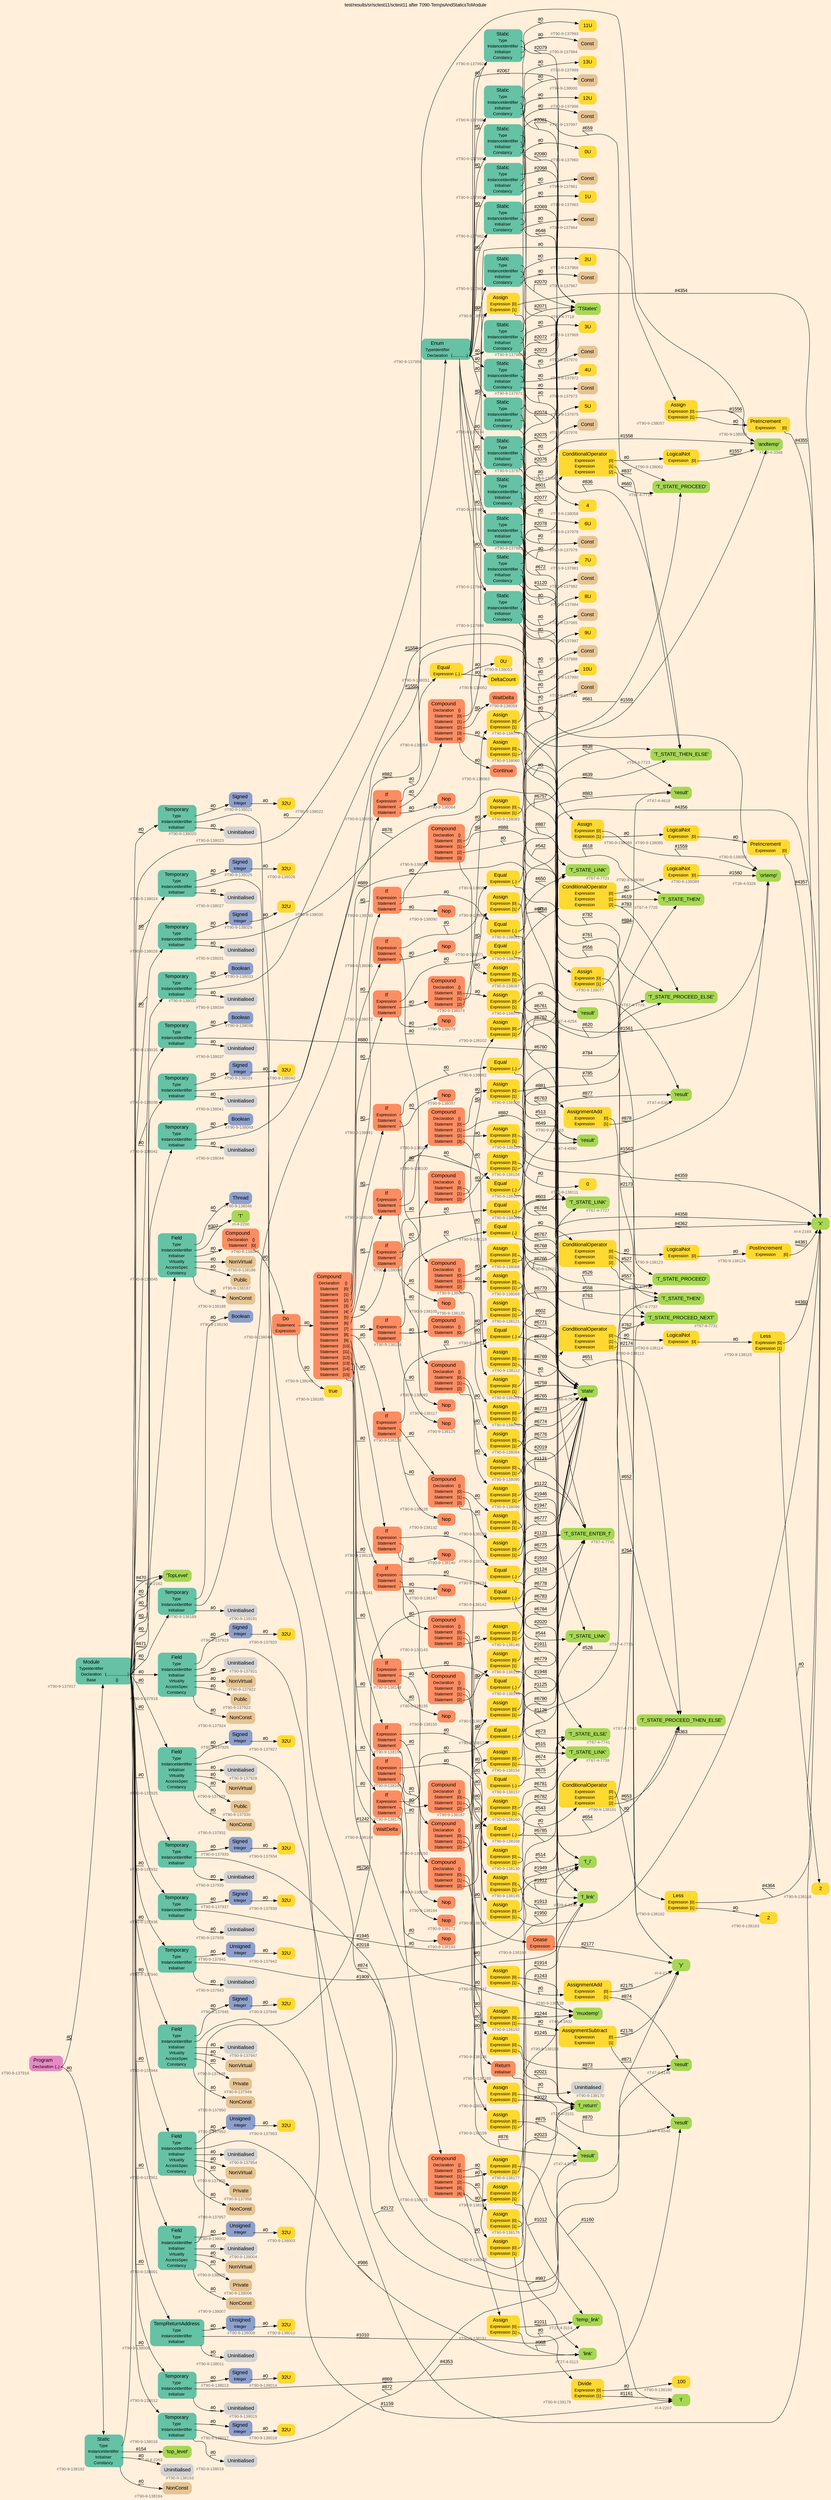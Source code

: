 digraph "test/results/sr/sctest11/sctest11 after T090-TempsAndStaticsToModule" {
label = "test/results/sr/sctest11/sctest11 after T090-TempsAndStaticsToModule"
labelloc = t
graph [
    rankdir = "LR"
    ranksep = 0.3
    bgcolor = antiquewhite1
    color = black
    fontcolor = black
    fontname = "Arial"
];
node [
    fontname = "Arial"
];
edge [
    fontname = "Arial"
];

// -------------------- node figure --------------------
// -------- block #T90-9-137916 ----------
"#T90-9-137916" [
    fillcolor = "/set28/4"
    xlabel = "#T90-9-137916"
    fontsize = "12"
    fontcolor = grey40
    shape = "plaintext"
    label = <<TABLE BORDER="0" CELLBORDER="0" CELLSPACING="0">
     <TR><TD><FONT COLOR="black" POINT-SIZE="15">Program</FONT></TD></TR>
     <TR><TD><FONT COLOR="black" POINT-SIZE="12">Declaration</FONT></TD><TD PORT="port0"><FONT COLOR="black" POINT-SIZE="12">{..}</FONT></TD></TR>
    </TABLE>>
    style = "rounded,filled"
];

// -------- block #T90-9-137917 ----------
"#T90-9-137917" [
    fillcolor = "/set28/1"
    xlabel = "#T90-9-137917"
    fontsize = "12"
    fontcolor = grey40
    shape = "plaintext"
    label = <<TABLE BORDER="0" CELLBORDER="0" CELLSPACING="0">
     <TR><TD><FONT COLOR="black" POINT-SIZE="15">Module</FONT></TD></TR>
     <TR><TD><FONT COLOR="black" POINT-SIZE="12">TypeIdentifier</FONT></TD><TD PORT="port0"></TD></TR>
     <TR><TD><FONT COLOR="black" POINT-SIZE="12">Declaration</FONT></TD><TD PORT="port1"><FONT COLOR="black" POINT-SIZE="12">{.....................}</FONT></TD></TR>
     <TR><TD><FONT COLOR="black" POINT-SIZE="12">Base</FONT></TD><TD PORT="port2"><FONT COLOR="black" POINT-SIZE="12">{}</FONT></TD></TR>
    </TABLE>>
    style = "rounded,filled"
];

// -------- block #I-4-2162 ----------
"#I-4-2162" [
    fillcolor = "/set28/5"
    xlabel = "#I-4-2162"
    fontsize = "12"
    fontcolor = grey40
    shape = "plaintext"
    label = <<TABLE BORDER="0" CELLBORDER="0" CELLSPACING="0">
     <TR><TD><FONT COLOR="black" POINT-SIZE="15">'TopLevel'</FONT></TD></TR>
    </TABLE>>
    style = "rounded,filled"
];

// -------- block #T90-9-137918 ----------
"#T90-9-137918" [
    fillcolor = "/set28/1"
    xlabel = "#T90-9-137918"
    fontsize = "12"
    fontcolor = grey40
    shape = "plaintext"
    label = <<TABLE BORDER="0" CELLBORDER="0" CELLSPACING="0">
     <TR><TD><FONT COLOR="black" POINT-SIZE="15">Field</FONT></TD></TR>
     <TR><TD><FONT COLOR="black" POINT-SIZE="12">Type</FONT></TD><TD PORT="port0"></TD></TR>
     <TR><TD><FONT COLOR="black" POINT-SIZE="12">InstanceIdentifier</FONT></TD><TD PORT="port1"></TD></TR>
     <TR><TD><FONT COLOR="black" POINT-SIZE="12">Initialiser</FONT></TD><TD PORT="port2"></TD></TR>
     <TR><TD><FONT COLOR="black" POINT-SIZE="12">Virtuality</FONT></TD><TD PORT="port3"></TD></TR>
     <TR><TD><FONT COLOR="black" POINT-SIZE="12">AccessSpec</FONT></TD><TD PORT="port4"></TD></TR>
     <TR><TD><FONT COLOR="black" POINT-SIZE="12">Constancy</FONT></TD><TD PORT="port5"></TD></TR>
    </TABLE>>
    style = "rounded,filled"
];

// -------- block #T90-9-137919 ----------
"#T90-9-137919" [
    fillcolor = "/set28/3"
    xlabel = "#T90-9-137919"
    fontsize = "12"
    fontcolor = grey40
    shape = "plaintext"
    label = <<TABLE BORDER="0" CELLBORDER="0" CELLSPACING="0">
     <TR><TD><FONT COLOR="black" POINT-SIZE="15">Signed</FONT></TD></TR>
     <TR><TD><FONT COLOR="black" POINT-SIZE="12">Integer</FONT></TD><TD PORT="port0"></TD></TR>
    </TABLE>>
    style = "rounded,filled"
];

// -------- block #T90-9-137920 ----------
"#T90-9-137920" [
    fillcolor = "/set28/6"
    xlabel = "#T90-9-137920"
    fontsize = "12"
    fontcolor = grey40
    shape = "plaintext"
    label = <<TABLE BORDER="0" CELLBORDER="0" CELLSPACING="0">
     <TR><TD><FONT COLOR="black" POINT-SIZE="15">32U</FONT></TD></TR>
    </TABLE>>
    style = "rounded,filled"
];

// -------- block #I-4-2169 ----------
"#I-4-2169" [
    fillcolor = "/set28/5"
    xlabel = "#I-4-2169"
    fontsize = "12"
    fontcolor = grey40
    shape = "plaintext"
    label = <<TABLE BORDER="0" CELLBORDER="0" CELLSPACING="0">
     <TR><TD><FONT COLOR="black" POINT-SIZE="15">'x'</FONT></TD></TR>
    </TABLE>>
    style = "rounded,filled"
];

// -------- block #T90-9-137921 ----------
"#T90-9-137921" [
    xlabel = "#T90-9-137921"
    fontsize = "12"
    fontcolor = grey40
    shape = "plaintext"
    label = <<TABLE BORDER="0" CELLBORDER="0" CELLSPACING="0">
     <TR><TD><FONT COLOR="black" POINT-SIZE="15">Uninitialised</FONT></TD></TR>
    </TABLE>>
    style = "rounded,filled"
];

// -------- block #T90-9-137922 ----------
"#T90-9-137922" [
    fillcolor = "/set28/7"
    xlabel = "#T90-9-137922"
    fontsize = "12"
    fontcolor = grey40
    shape = "plaintext"
    label = <<TABLE BORDER="0" CELLBORDER="0" CELLSPACING="0">
     <TR><TD><FONT COLOR="black" POINT-SIZE="15">NonVirtual</FONT></TD></TR>
    </TABLE>>
    style = "rounded,filled"
];

// -------- block #T90-9-137923 ----------
"#T90-9-137923" [
    fillcolor = "/set28/7"
    xlabel = "#T90-9-137923"
    fontsize = "12"
    fontcolor = grey40
    shape = "plaintext"
    label = <<TABLE BORDER="0" CELLBORDER="0" CELLSPACING="0">
     <TR><TD><FONT COLOR="black" POINT-SIZE="15">Public</FONT></TD></TR>
    </TABLE>>
    style = "rounded,filled"
];

// -------- block #T90-9-137924 ----------
"#T90-9-137924" [
    fillcolor = "/set28/7"
    xlabel = "#T90-9-137924"
    fontsize = "12"
    fontcolor = grey40
    shape = "plaintext"
    label = <<TABLE BORDER="0" CELLBORDER="0" CELLSPACING="0">
     <TR><TD><FONT COLOR="black" POINT-SIZE="15">NonConst</FONT></TD></TR>
    </TABLE>>
    style = "rounded,filled"
];

// -------- block #T90-9-137925 ----------
"#T90-9-137925" [
    fillcolor = "/set28/1"
    xlabel = "#T90-9-137925"
    fontsize = "12"
    fontcolor = grey40
    shape = "plaintext"
    label = <<TABLE BORDER="0" CELLBORDER="0" CELLSPACING="0">
     <TR><TD><FONT COLOR="black" POINT-SIZE="15">Field</FONT></TD></TR>
     <TR><TD><FONT COLOR="black" POINT-SIZE="12">Type</FONT></TD><TD PORT="port0"></TD></TR>
     <TR><TD><FONT COLOR="black" POINT-SIZE="12">InstanceIdentifier</FONT></TD><TD PORT="port1"></TD></TR>
     <TR><TD><FONT COLOR="black" POINT-SIZE="12">Initialiser</FONT></TD><TD PORT="port2"></TD></TR>
     <TR><TD><FONT COLOR="black" POINT-SIZE="12">Virtuality</FONT></TD><TD PORT="port3"></TD></TR>
     <TR><TD><FONT COLOR="black" POINT-SIZE="12">AccessSpec</FONT></TD><TD PORT="port4"></TD></TR>
     <TR><TD><FONT COLOR="black" POINT-SIZE="12">Constancy</FONT></TD><TD PORT="port5"></TD></TR>
    </TABLE>>
    style = "rounded,filled"
];

// -------- block #T90-9-137926 ----------
"#T90-9-137926" [
    fillcolor = "/set28/3"
    xlabel = "#T90-9-137926"
    fontsize = "12"
    fontcolor = grey40
    shape = "plaintext"
    label = <<TABLE BORDER="0" CELLBORDER="0" CELLSPACING="0">
     <TR><TD><FONT COLOR="black" POINT-SIZE="15">Signed</FONT></TD></TR>
     <TR><TD><FONT COLOR="black" POINT-SIZE="12">Integer</FONT></TD><TD PORT="port0"></TD></TR>
    </TABLE>>
    style = "rounded,filled"
];

// -------- block #T90-9-137927 ----------
"#T90-9-137927" [
    fillcolor = "/set28/6"
    xlabel = "#T90-9-137927"
    fontsize = "12"
    fontcolor = grey40
    shape = "plaintext"
    label = <<TABLE BORDER="0" CELLBORDER="0" CELLSPACING="0">
     <TR><TD><FONT COLOR="black" POINT-SIZE="15">32U</FONT></TD></TR>
    </TABLE>>
    style = "rounded,filled"
];

// -------- block #I-4-2177 ----------
"#I-4-2177" [
    fillcolor = "/set28/5"
    xlabel = "#I-4-2177"
    fontsize = "12"
    fontcolor = grey40
    shape = "plaintext"
    label = <<TABLE BORDER="0" CELLBORDER="0" CELLSPACING="0">
     <TR><TD><FONT COLOR="black" POINT-SIZE="15">'y'</FONT></TD></TR>
    </TABLE>>
    style = "rounded,filled"
];

// -------- block #T90-9-137928 ----------
"#T90-9-137928" [
    xlabel = "#T90-9-137928"
    fontsize = "12"
    fontcolor = grey40
    shape = "plaintext"
    label = <<TABLE BORDER="0" CELLBORDER="0" CELLSPACING="0">
     <TR><TD><FONT COLOR="black" POINT-SIZE="15">Uninitialised</FONT></TD></TR>
    </TABLE>>
    style = "rounded,filled"
];

// -------- block #T90-9-137929 ----------
"#T90-9-137929" [
    fillcolor = "/set28/7"
    xlabel = "#T90-9-137929"
    fontsize = "12"
    fontcolor = grey40
    shape = "plaintext"
    label = <<TABLE BORDER="0" CELLBORDER="0" CELLSPACING="0">
     <TR><TD><FONT COLOR="black" POINT-SIZE="15">NonVirtual</FONT></TD></TR>
    </TABLE>>
    style = "rounded,filled"
];

// -------- block #T90-9-137930 ----------
"#T90-9-137930" [
    fillcolor = "/set28/7"
    xlabel = "#T90-9-137930"
    fontsize = "12"
    fontcolor = grey40
    shape = "plaintext"
    label = <<TABLE BORDER="0" CELLBORDER="0" CELLSPACING="0">
     <TR><TD><FONT COLOR="black" POINT-SIZE="15">Public</FONT></TD></TR>
    </TABLE>>
    style = "rounded,filled"
];

// -------- block #T90-9-137931 ----------
"#T90-9-137931" [
    fillcolor = "/set28/7"
    xlabel = "#T90-9-137931"
    fontsize = "12"
    fontcolor = grey40
    shape = "plaintext"
    label = <<TABLE BORDER="0" CELLBORDER="0" CELLSPACING="0">
     <TR><TD><FONT COLOR="black" POINT-SIZE="15">NonConst</FONT></TD></TR>
    </TABLE>>
    style = "rounded,filled"
];

// -------- block #T90-9-137932 ----------
"#T90-9-137932" [
    fillcolor = "/set28/1"
    xlabel = "#T90-9-137932"
    fontsize = "12"
    fontcolor = grey40
    shape = "plaintext"
    label = <<TABLE BORDER="0" CELLBORDER="0" CELLSPACING="0">
     <TR><TD><FONT COLOR="black" POINT-SIZE="15">Temporary</FONT></TD></TR>
     <TR><TD><FONT COLOR="black" POINT-SIZE="12">Type</FONT></TD><TD PORT="port0"></TD></TR>
     <TR><TD><FONT COLOR="black" POINT-SIZE="12">InstanceIdentifier</FONT></TD><TD PORT="port1"></TD></TR>
     <TR><TD><FONT COLOR="black" POINT-SIZE="12">Initialiser</FONT></TD><TD PORT="port2"></TD></TR>
    </TABLE>>
    style = "rounded,filled"
];

// -------- block #T90-9-137933 ----------
"#T90-9-137933" [
    fillcolor = "/set28/3"
    xlabel = "#T90-9-137933"
    fontsize = "12"
    fontcolor = grey40
    shape = "plaintext"
    label = <<TABLE BORDER="0" CELLBORDER="0" CELLSPACING="0">
     <TR><TD><FONT COLOR="black" POINT-SIZE="15">Signed</FONT></TD></TR>
     <TR><TD><FONT COLOR="black" POINT-SIZE="12">Integer</FONT></TD><TD PORT="port0"></TD></TR>
    </TABLE>>
    style = "rounded,filled"
];

// -------- block #T90-9-137934 ----------
"#T90-9-137934" [
    fillcolor = "/set28/6"
    xlabel = "#T90-9-137934"
    fontsize = "12"
    fontcolor = grey40
    shape = "plaintext"
    label = <<TABLE BORDER="0" CELLBORDER="0" CELLSPACING="0">
     <TR><TD><FONT COLOR="black" POINT-SIZE="15">32U</FONT></TD></TR>
    </TABLE>>
    style = "rounded,filled"
];

// -------- block #T26-4-3101 ----------
"#T26-4-3101" [
    fillcolor = "/set28/5"
    xlabel = "#T26-4-3101"
    fontsize = "12"
    fontcolor = grey40
    shape = "plaintext"
    label = <<TABLE BORDER="0" CELLBORDER="0" CELLSPACING="0">
     <TR><TD><FONT COLOR="black" POINT-SIZE="15">'f_return'</FONT></TD></TR>
    </TABLE>>
    style = "rounded,filled"
];

// -------- block #T90-9-137935 ----------
"#T90-9-137935" [
    xlabel = "#T90-9-137935"
    fontsize = "12"
    fontcolor = grey40
    shape = "plaintext"
    label = <<TABLE BORDER="0" CELLBORDER="0" CELLSPACING="0">
     <TR><TD><FONT COLOR="black" POINT-SIZE="15">Uninitialised</FONT></TD></TR>
    </TABLE>>
    style = "rounded,filled"
];

// -------- block #T90-9-137936 ----------
"#T90-9-137936" [
    fillcolor = "/set28/1"
    xlabel = "#T90-9-137936"
    fontsize = "12"
    fontcolor = grey40
    shape = "plaintext"
    label = <<TABLE BORDER="0" CELLBORDER="0" CELLSPACING="0">
     <TR><TD><FONT COLOR="black" POINT-SIZE="15">Temporary</FONT></TD></TR>
     <TR><TD><FONT COLOR="black" POINT-SIZE="12">Type</FONT></TD><TD PORT="port0"></TD></TR>
     <TR><TD><FONT COLOR="black" POINT-SIZE="12">InstanceIdentifier</FONT></TD><TD PORT="port1"></TD></TR>
     <TR><TD><FONT COLOR="black" POINT-SIZE="12">Initialiser</FONT></TD><TD PORT="port2"></TD></TR>
    </TABLE>>
    style = "rounded,filled"
];

// -------- block #T90-9-137937 ----------
"#T90-9-137937" [
    fillcolor = "/set28/3"
    xlabel = "#T90-9-137937"
    fontsize = "12"
    fontcolor = grey40
    shape = "plaintext"
    label = <<TABLE BORDER="0" CELLBORDER="0" CELLSPACING="0">
     <TR><TD><FONT COLOR="black" POINT-SIZE="15">Signed</FONT></TD></TR>
     <TR><TD><FONT COLOR="black" POINT-SIZE="12">Integer</FONT></TD><TD PORT="port0"></TD></TR>
    </TABLE>>
    style = "rounded,filled"
];

// -------- block #T90-9-137938 ----------
"#T90-9-137938" [
    fillcolor = "/set28/6"
    xlabel = "#T90-9-137938"
    fontsize = "12"
    fontcolor = grey40
    shape = "plaintext"
    label = <<TABLE BORDER="0" CELLBORDER="0" CELLSPACING="0">
     <TR><TD><FONT COLOR="black" POINT-SIZE="15">32U</FONT></TD></TR>
    </TABLE>>
    style = "rounded,filled"
];

// -------- block #T28-4-3139 ----------
"#T28-4-3139" [
    fillcolor = "/set28/5"
    xlabel = "#T28-4-3139"
    fontsize = "12"
    fontcolor = grey40
    shape = "plaintext"
    label = <<TABLE BORDER="0" CELLBORDER="0" CELLSPACING="0">
     <TR><TD><FONT COLOR="black" POINT-SIZE="15">'f_i'</FONT></TD></TR>
    </TABLE>>
    style = "rounded,filled"
];

// -------- block #T90-9-137939 ----------
"#T90-9-137939" [
    xlabel = "#T90-9-137939"
    fontsize = "12"
    fontcolor = grey40
    shape = "plaintext"
    label = <<TABLE BORDER="0" CELLBORDER="0" CELLSPACING="0">
     <TR><TD><FONT COLOR="black" POINT-SIZE="15">Uninitialised</FONT></TD></TR>
    </TABLE>>
    style = "rounded,filled"
];

// -------- block #T90-9-137940 ----------
"#T90-9-137940" [
    fillcolor = "/set28/1"
    xlabel = "#T90-9-137940"
    fontsize = "12"
    fontcolor = grey40
    shape = "plaintext"
    label = <<TABLE BORDER="0" CELLBORDER="0" CELLSPACING="0">
     <TR><TD><FONT COLOR="black" POINT-SIZE="15">Temporary</FONT></TD></TR>
     <TR><TD><FONT COLOR="black" POINT-SIZE="12">Type</FONT></TD><TD PORT="port0"></TD></TR>
     <TR><TD><FONT COLOR="black" POINT-SIZE="12">InstanceIdentifier</FONT></TD><TD PORT="port1"></TD></TR>
     <TR><TD><FONT COLOR="black" POINT-SIZE="12">Initialiser</FONT></TD><TD PORT="port2"></TD></TR>
    </TABLE>>
    style = "rounded,filled"
];

// -------- block #T90-9-137941 ----------
"#T90-9-137941" [
    fillcolor = "/set28/3"
    xlabel = "#T90-9-137941"
    fontsize = "12"
    fontcolor = grey40
    shape = "plaintext"
    label = <<TABLE BORDER="0" CELLBORDER="0" CELLSPACING="0">
     <TR><TD><FONT COLOR="black" POINT-SIZE="15">Unsigned</FONT></TD></TR>
     <TR><TD><FONT COLOR="black" POINT-SIZE="12">Integer</FONT></TD><TD PORT="port0"></TD></TR>
    </TABLE>>
    style = "rounded,filled"
];

// -------- block #T90-9-137942 ----------
"#T90-9-137942" [
    fillcolor = "/set28/6"
    xlabel = "#T90-9-137942"
    fontsize = "12"
    fontcolor = grey40
    shape = "plaintext"
    label = <<TABLE BORDER="0" CELLBORDER="0" CELLSPACING="0">
     <TR><TD><FONT COLOR="black" POINT-SIZE="15">32U</FONT></TD></TR>
    </TABLE>>
    style = "rounded,filled"
];

// -------- block #T28-4-3140 ----------
"#T28-4-3140" [
    fillcolor = "/set28/5"
    xlabel = "#T28-4-3140"
    fontsize = "12"
    fontcolor = grey40
    shape = "plaintext"
    label = <<TABLE BORDER="0" CELLBORDER="0" CELLSPACING="0">
     <TR><TD><FONT COLOR="black" POINT-SIZE="15">'f_link'</FONT></TD></TR>
    </TABLE>>
    style = "rounded,filled"
];

// -------- block #T90-9-137943 ----------
"#T90-9-137943" [
    xlabel = "#T90-9-137943"
    fontsize = "12"
    fontcolor = grey40
    shape = "plaintext"
    label = <<TABLE BORDER="0" CELLBORDER="0" CELLSPACING="0">
     <TR><TD><FONT COLOR="black" POINT-SIZE="15">Uninitialised</FONT></TD></TR>
    </TABLE>>
    style = "rounded,filled"
];

// -------- block #T90-9-137944 ----------
"#T90-9-137944" [
    fillcolor = "/set28/1"
    xlabel = "#T90-9-137944"
    fontsize = "12"
    fontcolor = grey40
    shape = "plaintext"
    label = <<TABLE BORDER="0" CELLBORDER="0" CELLSPACING="0">
     <TR><TD><FONT COLOR="black" POINT-SIZE="15">Field</FONT></TD></TR>
     <TR><TD><FONT COLOR="black" POINT-SIZE="12">Type</FONT></TD><TD PORT="port0"></TD></TR>
     <TR><TD><FONT COLOR="black" POINT-SIZE="12">InstanceIdentifier</FONT></TD><TD PORT="port1"></TD></TR>
     <TR><TD><FONT COLOR="black" POINT-SIZE="12">Initialiser</FONT></TD><TD PORT="port2"></TD></TR>
     <TR><TD><FONT COLOR="black" POINT-SIZE="12">Virtuality</FONT></TD><TD PORT="port3"></TD></TR>
     <TR><TD><FONT COLOR="black" POINT-SIZE="12">AccessSpec</FONT></TD><TD PORT="port4"></TD></TR>
     <TR><TD><FONT COLOR="black" POINT-SIZE="12">Constancy</FONT></TD><TD PORT="port5"></TD></TR>
    </TABLE>>
    style = "rounded,filled"
];

// -------- block #T90-9-137945 ----------
"#T90-9-137945" [
    fillcolor = "/set28/3"
    xlabel = "#T90-9-137945"
    fontsize = "12"
    fontcolor = grey40
    shape = "plaintext"
    label = <<TABLE BORDER="0" CELLBORDER="0" CELLSPACING="0">
     <TR><TD><FONT COLOR="black" POINT-SIZE="15">Signed</FONT></TD></TR>
     <TR><TD><FONT COLOR="black" POINT-SIZE="12">Integer</FONT></TD><TD PORT="port0"></TD></TR>
    </TABLE>>
    style = "rounded,filled"
];

// -------- block #T90-9-137946 ----------
"#T90-9-137946" [
    fillcolor = "/set28/6"
    xlabel = "#T90-9-137946"
    fontsize = "12"
    fontcolor = grey40
    shape = "plaintext"
    label = <<TABLE BORDER="0" CELLBORDER="0" CELLSPACING="0">
     <TR><TD><FONT COLOR="black" POINT-SIZE="15">32U</FONT></TD></TR>
    </TABLE>>
    style = "rounded,filled"
];

// -------- block #I-4-2207 ----------
"#I-4-2207" [
    fillcolor = "/set28/5"
    xlabel = "#I-4-2207"
    fontsize = "12"
    fontcolor = grey40
    shape = "plaintext"
    label = <<TABLE BORDER="0" CELLBORDER="0" CELLSPACING="0">
     <TR><TD><FONT COLOR="black" POINT-SIZE="15">'i'</FONT></TD></TR>
    </TABLE>>
    style = "rounded,filled"
];

// -------- block #T90-9-137947 ----------
"#T90-9-137947" [
    xlabel = "#T90-9-137947"
    fontsize = "12"
    fontcolor = grey40
    shape = "plaintext"
    label = <<TABLE BORDER="0" CELLBORDER="0" CELLSPACING="0">
     <TR><TD><FONT COLOR="black" POINT-SIZE="15">Uninitialised</FONT></TD></TR>
    </TABLE>>
    style = "rounded,filled"
];

// -------- block #T90-9-137948 ----------
"#T90-9-137948" [
    fillcolor = "/set28/7"
    xlabel = "#T90-9-137948"
    fontsize = "12"
    fontcolor = grey40
    shape = "plaintext"
    label = <<TABLE BORDER="0" CELLBORDER="0" CELLSPACING="0">
     <TR><TD><FONT COLOR="black" POINT-SIZE="15">NonVirtual</FONT></TD></TR>
    </TABLE>>
    style = "rounded,filled"
];

// -------- block #T90-9-137949 ----------
"#T90-9-137949" [
    fillcolor = "/set28/7"
    xlabel = "#T90-9-137949"
    fontsize = "12"
    fontcolor = grey40
    shape = "plaintext"
    label = <<TABLE BORDER="0" CELLBORDER="0" CELLSPACING="0">
     <TR><TD><FONT COLOR="black" POINT-SIZE="15">Private</FONT></TD></TR>
    </TABLE>>
    style = "rounded,filled"
];

// -------- block #T90-9-137950 ----------
"#T90-9-137950" [
    fillcolor = "/set28/7"
    xlabel = "#T90-9-137950"
    fontsize = "12"
    fontcolor = grey40
    shape = "plaintext"
    label = <<TABLE BORDER="0" CELLBORDER="0" CELLSPACING="0">
     <TR><TD><FONT COLOR="black" POINT-SIZE="15">NonConst</FONT></TD></TR>
    </TABLE>>
    style = "rounded,filled"
];

// -------- block #T90-9-137951 ----------
"#T90-9-137951" [
    fillcolor = "/set28/1"
    xlabel = "#T90-9-137951"
    fontsize = "12"
    fontcolor = grey40
    shape = "plaintext"
    label = <<TABLE BORDER="0" CELLBORDER="0" CELLSPACING="0">
     <TR><TD><FONT COLOR="black" POINT-SIZE="15">Field</FONT></TD></TR>
     <TR><TD><FONT COLOR="black" POINT-SIZE="12">Type</FONT></TD><TD PORT="port0"></TD></TR>
     <TR><TD><FONT COLOR="black" POINT-SIZE="12">InstanceIdentifier</FONT></TD><TD PORT="port1"></TD></TR>
     <TR><TD><FONT COLOR="black" POINT-SIZE="12">Initialiser</FONT></TD><TD PORT="port2"></TD></TR>
     <TR><TD><FONT COLOR="black" POINT-SIZE="12">Virtuality</FONT></TD><TD PORT="port3"></TD></TR>
     <TR><TD><FONT COLOR="black" POINT-SIZE="12">AccessSpec</FONT></TD><TD PORT="port4"></TD></TR>
     <TR><TD><FONT COLOR="black" POINT-SIZE="12">Constancy</FONT></TD><TD PORT="port5"></TD></TR>
    </TABLE>>
    style = "rounded,filled"
];

// -------- block #T90-9-137952 ----------
"#T90-9-137952" [
    fillcolor = "/set28/3"
    xlabel = "#T90-9-137952"
    fontsize = "12"
    fontcolor = grey40
    shape = "plaintext"
    label = <<TABLE BORDER="0" CELLBORDER="0" CELLSPACING="0">
     <TR><TD><FONT COLOR="black" POINT-SIZE="15">Unsigned</FONT></TD></TR>
     <TR><TD><FONT COLOR="black" POINT-SIZE="12">Integer</FONT></TD><TD PORT="port0"></TD></TR>
    </TABLE>>
    style = "rounded,filled"
];

// -------- block #T90-9-137953 ----------
"#T90-9-137953" [
    fillcolor = "/set28/6"
    xlabel = "#T90-9-137953"
    fontsize = "12"
    fontcolor = grey40
    shape = "plaintext"
    label = <<TABLE BORDER="0" CELLBORDER="0" CELLSPACING="0">
     <TR><TD><FONT COLOR="black" POINT-SIZE="15">32U</FONT></TD></TR>
    </TABLE>>
    style = "rounded,filled"
];

// -------- block #T27-4-3113 ----------
"#T27-4-3113" [
    fillcolor = "/set28/5"
    xlabel = "#T27-4-3113"
    fontsize = "12"
    fontcolor = grey40
    shape = "plaintext"
    label = <<TABLE BORDER="0" CELLBORDER="0" CELLSPACING="0">
     <TR><TD><FONT COLOR="black" POINT-SIZE="15">'link'</FONT></TD></TR>
    </TABLE>>
    style = "rounded,filled"
];

// -------- block #T90-9-137954 ----------
"#T90-9-137954" [
    xlabel = "#T90-9-137954"
    fontsize = "12"
    fontcolor = grey40
    shape = "plaintext"
    label = <<TABLE BORDER="0" CELLBORDER="0" CELLSPACING="0">
     <TR><TD><FONT COLOR="black" POINT-SIZE="15">Uninitialised</FONT></TD></TR>
    </TABLE>>
    style = "rounded,filled"
];

// -------- block #T90-9-137955 ----------
"#T90-9-137955" [
    fillcolor = "/set28/7"
    xlabel = "#T90-9-137955"
    fontsize = "12"
    fontcolor = grey40
    shape = "plaintext"
    label = <<TABLE BORDER="0" CELLBORDER="0" CELLSPACING="0">
     <TR><TD><FONT COLOR="black" POINT-SIZE="15">NonVirtual</FONT></TD></TR>
    </TABLE>>
    style = "rounded,filled"
];

// -------- block #T90-9-137956 ----------
"#T90-9-137956" [
    fillcolor = "/set28/7"
    xlabel = "#T90-9-137956"
    fontsize = "12"
    fontcolor = grey40
    shape = "plaintext"
    label = <<TABLE BORDER="0" CELLBORDER="0" CELLSPACING="0">
     <TR><TD><FONT COLOR="black" POINT-SIZE="15">Private</FONT></TD></TR>
    </TABLE>>
    style = "rounded,filled"
];

// -------- block #T90-9-137957 ----------
"#T90-9-137957" [
    fillcolor = "/set28/7"
    xlabel = "#T90-9-137957"
    fontsize = "12"
    fontcolor = grey40
    shape = "plaintext"
    label = <<TABLE BORDER="0" CELLBORDER="0" CELLSPACING="0">
     <TR><TD><FONT COLOR="black" POINT-SIZE="15">NonConst</FONT></TD></TR>
    </TABLE>>
    style = "rounded,filled"
];

// -------- block #T90-9-137958 ----------
"#T90-9-137958" [
    fillcolor = "/set28/1"
    xlabel = "#T90-9-137958"
    fontsize = "12"
    fontcolor = grey40
    shape = "plaintext"
    label = <<TABLE BORDER="0" CELLBORDER="0" CELLSPACING="0">
     <TR><TD><FONT COLOR="black" POINT-SIZE="15">Enum</FONT></TD></TR>
     <TR><TD><FONT COLOR="black" POINT-SIZE="12">TypeIdentifier</FONT></TD><TD PORT="port0"></TD></TR>
     <TR><TD><FONT COLOR="black" POINT-SIZE="12">Declaration</FONT></TD><TD PORT="port1"><FONT COLOR="black" POINT-SIZE="12">{..............}</FONT></TD></TR>
    </TABLE>>
    style = "rounded,filled"
];

// -------- block #T67-4-7718 ----------
"#T67-4-7718" [
    fillcolor = "/set28/5"
    xlabel = "#T67-4-7718"
    fontsize = "12"
    fontcolor = grey40
    shape = "plaintext"
    label = <<TABLE BORDER="0" CELLBORDER="0" CELLSPACING="0">
     <TR><TD><FONT COLOR="black" POINT-SIZE="15">'TStates'</FONT></TD></TR>
    </TABLE>>
    style = "rounded,filled"
];

// -------- block #T90-9-137959 ----------
"#T90-9-137959" [
    fillcolor = "/set28/1"
    xlabel = "#T90-9-137959"
    fontsize = "12"
    fontcolor = grey40
    shape = "plaintext"
    label = <<TABLE BORDER="0" CELLBORDER="0" CELLSPACING="0">
     <TR><TD><FONT COLOR="black" POINT-SIZE="15">Static</FONT></TD></TR>
     <TR><TD><FONT COLOR="black" POINT-SIZE="12">Type</FONT></TD><TD PORT="port0"></TD></TR>
     <TR><TD><FONT COLOR="black" POINT-SIZE="12">InstanceIdentifier</FONT></TD><TD PORT="port1"></TD></TR>
     <TR><TD><FONT COLOR="black" POINT-SIZE="12">Initialiser</FONT></TD><TD PORT="port2"></TD></TR>
     <TR><TD><FONT COLOR="black" POINT-SIZE="12">Constancy</FONT></TD><TD PORT="port3"></TD></TR>
    </TABLE>>
    style = "rounded,filled"
];

// -------- block #T67-4-7719 ----------
"#T67-4-7719" [
    fillcolor = "/set28/5"
    xlabel = "#T67-4-7719"
    fontsize = "12"
    fontcolor = grey40
    shape = "plaintext"
    label = <<TABLE BORDER="0" CELLBORDER="0" CELLSPACING="0">
     <TR><TD><FONT COLOR="black" POINT-SIZE="15">'T_STATE_PROCEED'</FONT></TD></TR>
    </TABLE>>
    style = "rounded,filled"
];

// -------- block #T90-9-137960 ----------
"#T90-9-137960" [
    fillcolor = "/set28/6"
    xlabel = "#T90-9-137960"
    fontsize = "12"
    fontcolor = grey40
    shape = "plaintext"
    label = <<TABLE BORDER="0" CELLBORDER="0" CELLSPACING="0">
     <TR><TD><FONT COLOR="black" POINT-SIZE="15">0U</FONT></TD></TR>
    </TABLE>>
    style = "rounded,filled"
];

// -------- block #T90-9-137961 ----------
"#T90-9-137961" [
    fillcolor = "/set28/7"
    xlabel = "#T90-9-137961"
    fontsize = "12"
    fontcolor = grey40
    shape = "plaintext"
    label = <<TABLE BORDER="0" CELLBORDER="0" CELLSPACING="0">
     <TR><TD><FONT COLOR="black" POINT-SIZE="15">Const</FONT></TD></TR>
    </TABLE>>
    style = "rounded,filled"
];

// -------- block #T90-9-137962 ----------
"#T90-9-137962" [
    fillcolor = "/set28/1"
    xlabel = "#T90-9-137962"
    fontsize = "12"
    fontcolor = grey40
    shape = "plaintext"
    label = <<TABLE BORDER="0" CELLBORDER="0" CELLSPACING="0">
     <TR><TD><FONT COLOR="black" POINT-SIZE="15">Static</FONT></TD></TR>
     <TR><TD><FONT COLOR="black" POINT-SIZE="12">Type</FONT></TD><TD PORT="port0"></TD></TR>
     <TR><TD><FONT COLOR="black" POINT-SIZE="12">InstanceIdentifier</FONT></TD><TD PORT="port1"></TD></TR>
     <TR><TD><FONT COLOR="black" POINT-SIZE="12">Initialiser</FONT></TD><TD PORT="port2"></TD></TR>
     <TR><TD><FONT COLOR="black" POINT-SIZE="12">Constancy</FONT></TD><TD PORT="port3"></TD></TR>
    </TABLE>>
    style = "rounded,filled"
];

// -------- block #T67-4-7721 ----------
"#T67-4-7721" [
    fillcolor = "/set28/5"
    xlabel = "#T67-4-7721"
    fontsize = "12"
    fontcolor = grey40
    shape = "plaintext"
    label = <<TABLE BORDER="0" CELLBORDER="0" CELLSPACING="0">
     <TR><TD><FONT COLOR="black" POINT-SIZE="15">'T_STATE_LINK'</FONT></TD></TR>
    </TABLE>>
    style = "rounded,filled"
];

// -------- block #T90-9-137963 ----------
"#T90-9-137963" [
    fillcolor = "/set28/6"
    xlabel = "#T90-9-137963"
    fontsize = "12"
    fontcolor = grey40
    shape = "plaintext"
    label = <<TABLE BORDER="0" CELLBORDER="0" CELLSPACING="0">
     <TR><TD><FONT COLOR="black" POINT-SIZE="15">1U</FONT></TD></TR>
    </TABLE>>
    style = "rounded,filled"
];

// -------- block #T90-9-137964 ----------
"#T90-9-137964" [
    fillcolor = "/set28/7"
    xlabel = "#T90-9-137964"
    fontsize = "12"
    fontcolor = grey40
    shape = "plaintext"
    label = <<TABLE BORDER="0" CELLBORDER="0" CELLSPACING="0">
     <TR><TD><FONT COLOR="black" POINT-SIZE="15">Const</FONT></TD></TR>
    </TABLE>>
    style = "rounded,filled"
];

// -------- block #T90-9-137965 ----------
"#T90-9-137965" [
    fillcolor = "/set28/1"
    xlabel = "#T90-9-137965"
    fontsize = "12"
    fontcolor = grey40
    shape = "plaintext"
    label = <<TABLE BORDER="0" CELLBORDER="0" CELLSPACING="0">
     <TR><TD><FONT COLOR="black" POINT-SIZE="15">Static</FONT></TD></TR>
     <TR><TD><FONT COLOR="black" POINT-SIZE="12">Type</FONT></TD><TD PORT="port0"></TD></TR>
     <TR><TD><FONT COLOR="black" POINT-SIZE="12">InstanceIdentifier</FONT></TD><TD PORT="port1"></TD></TR>
     <TR><TD><FONT COLOR="black" POINT-SIZE="12">Initialiser</FONT></TD><TD PORT="port2"></TD></TR>
     <TR><TD><FONT COLOR="black" POINT-SIZE="12">Constancy</FONT></TD><TD PORT="port3"></TD></TR>
    </TABLE>>
    style = "rounded,filled"
];

// -------- block #T67-4-7723 ----------
"#T67-4-7723" [
    fillcolor = "/set28/5"
    xlabel = "#T67-4-7723"
    fontsize = "12"
    fontcolor = grey40
    shape = "plaintext"
    label = <<TABLE BORDER="0" CELLBORDER="0" CELLSPACING="0">
     <TR><TD><FONT COLOR="black" POINT-SIZE="15">'T_STATE_THEN_ELSE'</FONT></TD></TR>
    </TABLE>>
    style = "rounded,filled"
];

// -------- block #T90-9-137966 ----------
"#T90-9-137966" [
    fillcolor = "/set28/6"
    xlabel = "#T90-9-137966"
    fontsize = "12"
    fontcolor = grey40
    shape = "plaintext"
    label = <<TABLE BORDER="0" CELLBORDER="0" CELLSPACING="0">
     <TR><TD><FONT COLOR="black" POINT-SIZE="15">2U</FONT></TD></TR>
    </TABLE>>
    style = "rounded,filled"
];

// -------- block #T90-9-137967 ----------
"#T90-9-137967" [
    fillcolor = "/set28/7"
    xlabel = "#T90-9-137967"
    fontsize = "12"
    fontcolor = grey40
    shape = "plaintext"
    label = <<TABLE BORDER="0" CELLBORDER="0" CELLSPACING="0">
     <TR><TD><FONT COLOR="black" POINT-SIZE="15">Const</FONT></TD></TR>
    </TABLE>>
    style = "rounded,filled"
];

// -------- block #T90-9-137968 ----------
"#T90-9-137968" [
    fillcolor = "/set28/1"
    xlabel = "#T90-9-137968"
    fontsize = "12"
    fontcolor = grey40
    shape = "plaintext"
    label = <<TABLE BORDER="0" CELLBORDER="0" CELLSPACING="0">
     <TR><TD><FONT COLOR="black" POINT-SIZE="15">Static</FONT></TD></TR>
     <TR><TD><FONT COLOR="black" POINT-SIZE="12">Type</FONT></TD><TD PORT="port0"></TD></TR>
     <TR><TD><FONT COLOR="black" POINT-SIZE="12">InstanceIdentifier</FONT></TD><TD PORT="port1"></TD></TR>
     <TR><TD><FONT COLOR="black" POINT-SIZE="12">Initialiser</FONT></TD><TD PORT="port2"></TD></TR>
     <TR><TD><FONT COLOR="black" POINT-SIZE="12">Constancy</FONT></TD><TD PORT="port3"></TD></TR>
    </TABLE>>
    style = "rounded,filled"
];

// -------- block #T67-4-7725 ----------
"#T67-4-7725" [
    fillcolor = "/set28/5"
    xlabel = "#T67-4-7725"
    fontsize = "12"
    fontcolor = grey40
    shape = "plaintext"
    label = <<TABLE BORDER="0" CELLBORDER="0" CELLSPACING="0">
     <TR><TD><FONT COLOR="black" POINT-SIZE="15">'T_STATE_THEN'</FONT></TD></TR>
    </TABLE>>
    style = "rounded,filled"
];

// -------- block #T90-9-137969 ----------
"#T90-9-137969" [
    fillcolor = "/set28/6"
    xlabel = "#T90-9-137969"
    fontsize = "12"
    fontcolor = grey40
    shape = "plaintext"
    label = <<TABLE BORDER="0" CELLBORDER="0" CELLSPACING="0">
     <TR><TD><FONT COLOR="black" POINT-SIZE="15">3U</FONT></TD></TR>
    </TABLE>>
    style = "rounded,filled"
];

// -------- block #T90-9-137970 ----------
"#T90-9-137970" [
    fillcolor = "/set28/7"
    xlabel = "#T90-9-137970"
    fontsize = "12"
    fontcolor = grey40
    shape = "plaintext"
    label = <<TABLE BORDER="0" CELLBORDER="0" CELLSPACING="0">
     <TR><TD><FONT COLOR="black" POINT-SIZE="15">Const</FONT></TD></TR>
    </TABLE>>
    style = "rounded,filled"
];

// -------- block #T90-9-137971 ----------
"#T90-9-137971" [
    fillcolor = "/set28/1"
    xlabel = "#T90-9-137971"
    fontsize = "12"
    fontcolor = grey40
    shape = "plaintext"
    label = <<TABLE BORDER="0" CELLBORDER="0" CELLSPACING="0">
     <TR><TD><FONT COLOR="black" POINT-SIZE="15">Static</FONT></TD></TR>
     <TR><TD><FONT COLOR="black" POINT-SIZE="12">Type</FONT></TD><TD PORT="port0"></TD></TR>
     <TR><TD><FONT COLOR="black" POINT-SIZE="12">InstanceIdentifier</FONT></TD><TD PORT="port1"></TD></TR>
     <TR><TD><FONT COLOR="black" POINT-SIZE="12">Initialiser</FONT></TD><TD PORT="port2"></TD></TR>
     <TR><TD><FONT COLOR="black" POINT-SIZE="12">Constancy</FONT></TD><TD PORT="port3"></TD></TR>
    </TABLE>>
    style = "rounded,filled"
];

// -------- block #T67-4-7727 ----------
"#T67-4-7727" [
    fillcolor = "/set28/5"
    xlabel = "#T67-4-7727"
    fontsize = "12"
    fontcolor = grey40
    shape = "plaintext"
    label = <<TABLE BORDER="0" CELLBORDER="0" CELLSPACING="0">
     <TR><TD><FONT COLOR="black" POINT-SIZE="15">'T_STATE_LINK'</FONT></TD></TR>
    </TABLE>>
    style = "rounded,filled"
];

// -------- block #T90-9-137972 ----------
"#T90-9-137972" [
    fillcolor = "/set28/6"
    xlabel = "#T90-9-137972"
    fontsize = "12"
    fontcolor = grey40
    shape = "plaintext"
    label = <<TABLE BORDER="0" CELLBORDER="0" CELLSPACING="0">
     <TR><TD><FONT COLOR="black" POINT-SIZE="15">4U</FONT></TD></TR>
    </TABLE>>
    style = "rounded,filled"
];

// -------- block #T90-9-137973 ----------
"#T90-9-137973" [
    fillcolor = "/set28/7"
    xlabel = "#T90-9-137973"
    fontsize = "12"
    fontcolor = grey40
    shape = "plaintext"
    label = <<TABLE BORDER="0" CELLBORDER="0" CELLSPACING="0">
     <TR><TD><FONT COLOR="black" POINT-SIZE="15">Const</FONT></TD></TR>
    </TABLE>>
    style = "rounded,filled"
];

// -------- block #T90-9-137974 ----------
"#T90-9-137974" [
    fillcolor = "/set28/1"
    xlabel = "#T90-9-137974"
    fontsize = "12"
    fontcolor = grey40
    shape = "plaintext"
    label = <<TABLE BORDER="0" CELLBORDER="0" CELLSPACING="0">
     <TR><TD><FONT COLOR="black" POINT-SIZE="15">Static</FONT></TD></TR>
     <TR><TD><FONT COLOR="black" POINT-SIZE="12">Type</FONT></TD><TD PORT="port0"></TD></TR>
     <TR><TD><FONT COLOR="black" POINT-SIZE="12">InstanceIdentifier</FONT></TD><TD PORT="port1"></TD></TR>
     <TR><TD><FONT COLOR="black" POINT-SIZE="12">Initialiser</FONT></TD><TD PORT="port2"></TD></TR>
     <TR><TD><FONT COLOR="black" POINT-SIZE="12">Constancy</FONT></TD><TD PORT="port3"></TD></TR>
    </TABLE>>
    style = "rounded,filled"
];

// -------- block #T67-4-7729 ----------
"#T67-4-7729" [
    fillcolor = "/set28/5"
    xlabel = "#T67-4-7729"
    fontsize = "12"
    fontcolor = grey40
    shape = "plaintext"
    label = <<TABLE BORDER="0" CELLBORDER="0" CELLSPACING="0">
     <TR><TD><FONT COLOR="black" POINT-SIZE="15">'T_STATE_PROCEED_ELSE'</FONT></TD></TR>
    </TABLE>>
    style = "rounded,filled"
];

// -------- block #T90-9-137975 ----------
"#T90-9-137975" [
    fillcolor = "/set28/6"
    xlabel = "#T90-9-137975"
    fontsize = "12"
    fontcolor = grey40
    shape = "plaintext"
    label = <<TABLE BORDER="0" CELLBORDER="0" CELLSPACING="0">
     <TR><TD><FONT COLOR="black" POINT-SIZE="15">5U</FONT></TD></TR>
    </TABLE>>
    style = "rounded,filled"
];

// -------- block #T90-9-137976 ----------
"#T90-9-137976" [
    fillcolor = "/set28/7"
    xlabel = "#T90-9-137976"
    fontsize = "12"
    fontcolor = grey40
    shape = "plaintext"
    label = <<TABLE BORDER="0" CELLBORDER="0" CELLSPACING="0">
     <TR><TD><FONT COLOR="black" POINT-SIZE="15">Const</FONT></TD></TR>
    </TABLE>>
    style = "rounded,filled"
];

// -------- block #T90-9-137977 ----------
"#T90-9-137977" [
    fillcolor = "/set28/1"
    xlabel = "#T90-9-137977"
    fontsize = "12"
    fontcolor = grey40
    shape = "plaintext"
    label = <<TABLE BORDER="0" CELLBORDER="0" CELLSPACING="0">
     <TR><TD><FONT COLOR="black" POINT-SIZE="15">Static</FONT></TD></TR>
     <TR><TD><FONT COLOR="black" POINT-SIZE="12">Type</FONT></TD><TD PORT="port0"></TD></TR>
     <TR><TD><FONT COLOR="black" POINT-SIZE="12">InstanceIdentifier</FONT></TD><TD PORT="port1"></TD></TR>
     <TR><TD><FONT COLOR="black" POINT-SIZE="12">Initialiser</FONT></TD><TD PORT="port2"></TD></TR>
     <TR><TD><FONT COLOR="black" POINT-SIZE="12">Constancy</FONT></TD><TD PORT="port3"></TD></TR>
    </TABLE>>
    style = "rounded,filled"
];

// -------- block #T67-4-7731 ----------
"#T67-4-7731" [
    fillcolor = "/set28/5"
    xlabel = "#T67-4-7731"
    fontsize = "12"
    fontcolor = grey40
    shape = "plaintext"
    label = <<TABLE BORDER="0" CELLBORDER="0" CELLSPACING="0">
     <TR><TD><FONT COLOR="black" POINT-SIZE="15">'T_STATE_PROCEED_NEXT'</FONT></TD></TR>
    </TABLE>>
    style = "rounded,filled"
];

// -------- block #T90-9-137978 ----------
"#T90-9-137978" [
    fillcolor = "/set28/6"
    xlabel = "#T90-9-137978"
    fontsize = "12"
    fontcolor = grey40
    shape = "plaintext"
    label = <<TABLE BORDER="0" CELLBORDER="0" CELLSPACING="0">
     <TR><TD><FONT COLOR="black" POINT-SIZE="15">6U</FONT></TD></TR>
    </TABLE>>
    style = "rounded,filled"
];

// -------- block #T90-9-137979 ----------
"#T90-9-137979" [
    fillcolor = "/set28/7"
    xlabel = "#T90-9-137979"
    fontsize = "12"
    fontcolor = grey40
    shape = "plaintext"
    label = <<TABLE BORDER="0" CELLBORDER="0" CELLSPACING="0">
     <TR><TD><FONT COLOR="black" POINT-SIZE="15">Const</FONT></TD></TR>
    </TABLE>>
    style = "rounded,filled"
];

// -------- block #T90-9-137980 ----------
"#T90-9-137980" [
    fillcolor = "/set28/1"
    xlabel = "#T90-9-137980"
    fontsize = "12"
    fontcolor = grey40
    shape = "plaintext"
    label = <<TABLE BORDER="0" CELLBORDER="0" CELLSPACING="0">
     <TR><TD><FONT COLOR="black" POINT-SIZE="15">Static</FONT></TD></TR>
     <TR><TD><FONT COLOR="black" POINT-SIZE="12">Type</FONT></TD><TD PORT="port0"></TD></TR>
     <TR><TD><FONT COLOR="black" POINT-SIZE="12">InstanceIdentifier</FONT></TD><TD PORT="port1"></TD></TR>
     <TR><TD><FONT COLOR="black" POINT-SIZE="12">Initialiser</FONT></TD><TD PORT="port2"></TD></TR>
     <TR><TD><FONT COLOR="black" POINT-SIZE="12">Constancy</FONT></TD><TD PORT="port3"></TD></TR>
    </TABLE>>
    style = "rounded,filled"
];

// -------- block #T67-4-7733 ----------
"#T67-4-7733" [
    fillcolor = "/set28/5"
    xlabel = "#T67-4-7733"
    fontsize = "12"
    fontcolor = grey40
    shape = "plaintext"
    label = <<TABLE BORDER="0" CELLBORDER="0" CELLSPACING="0">
     <TR><TD><FONT COLOR="black" POINT-SIZE="15">'T_STATE_PROCEED'</FONT></TD></TR>
    </TABLE>>
    style = "rounded,filled"
];

// -------- block #T90-9-137981 ----------
"#T90-9-137981" [
    fillcolor = "/set28/6"
    xlabel = "#T90-9-137981"
    fontsize = "12"
    fontcolor = grey40
    shape = "plaintext"
    label = <<TABLE BORDER="0" CELLBORDER="0" CELLSPACING="0">
     <TR><TD><FONT COLOR="black" POINT-SIZE="15">7U</FONT></TD></TR>
    </TABLE>>
    style = "rounded,filled"
];

// -------- block #T90-9-137982 ----------
"#T90-9-137982" [
    fillcolor = "/set28/7"
    xlabel = "#T90-9-137982"
    fontsize = "12"
    fontcolor = grey40
    shape = "plaintext"
    label = <<TABLE BORDER="0" CELLBORDER="0" CELLSPACING="0">
     <TR><TD><FONT COLOR="black" POINT-SIZE="15">Const</FONT></TD></TR>
    </TABLE>>
    style = "rounded,filled"
];

// -------- block #T90-9-137983 ----------
"#T90-9-137983" [
    fillcolor = "/set28/1"
    xlabel = "#T90-9-137983"
    fontsize = "12"
    fontcolor = grey40
    shape = "plaintext"
    label = <<TABLE BORDER="0" CELLBORDER="0" CELLSPACING="0">
     <TR><TD><FONT COLOR="black" POINT-SIZE="15">Static</FONT></TD></TR>
     <TR><TD><FONT COLOR="black" POINT-SIZE="12">Type</FONT></TD><TD PORT="port0"></TD></TR>
     <TR><TD><FONT COLOR="black" POINT-SIZE="12">InstanceIdentifier</FONT></TD><TD PORT="port1"></TD></TR>
     <TR><TD><FONT COLOR="black" POINT-SIZE="12">Initialiser</FONT></TD><TD PORT="port2"></TD></TR>
     <TR><TD><FONT COLOR="black" POINT-SIZE="12">Constancy</FONT></TD><TD PORT="port3"></TD></TR>
    </TABLE>>
    style = "rounded,filled"
];

// -------- block #T67-4-7735 ----------
"#T67-4-7735" [
    fillcolor = "/set28/5"
    xlabel = "#T67-4-7735"
    fontsize = "12"
    fontcolor = grey40
    shape = "plaintext"
    label = <<TABLE BORDER="0" CELLBORDER="0" CELLSPACING="0">
     <TR><TD><FONT COLOR="black" POINT-SIZE="15">'T_STATE_LINK'</FONT></TD></TR>
    </TABLE>>
    style = "rounded,filled"
];

// -------- block #T90-9-137984 ----------
"#T90-9-137984" [
    fillcolor = "/set28/6"
    xlabel = "#T90-9-137984"
    fontsize = "12"
    fontcolor = grey40
    shape = "plaintext"
    label = <<TABLE BORDER="0" CELLBORDER="0" CELLSPACING="0">
     <TR><TD><FONT COLOR="black" POINT-SIZE="15">8U</FONT></TD></TR>
    </TABLE>>
    style = "rounded,filled"
];

// -------- block #T90-9-137985 ----------
"#T90-9-137985" [
    fillcolor = "/set28/7"
    xlabel = "#T90-9-137985"
    fontsize = "12"
    fontcolor = grey40
    shape = "plaintext"
    label = <<TABLE BORDER="0" CELLBORDER="0" CELLSPACING="0">
     <TR><TD><FONT COLOR="black" POINT-SIZE="15">Const</FONT></TD></TR>
    </TABLE>>
    style = "rounded,filled"
];

// -------- block #T90-9-137986 ----------
"#T90-9-137986" [
    fillcolor = "/set28/1"
    xlabel = "#T90-9-137986"
    fontsize = "12"
    fontcolor = grey40
    shape = "plaintext"
    label = <<TABLE BORDER="0" CELLBORDER="0" CELLSPACING="0">
     <TR><TD><FONT COLOR="black" POINT-SIZE="15">Static</FONT></TD></TR>
     <TR><TD><FONT COLOR="black" POINT-SIZE="12">Type</FONT></TD><TD PORT="port0"></TD></TR>
     <TR><TD><FONT COLOR="black" POINT-SIZE="12">InstanceIdentifier</FONT></TD><TD PORT="port1"></TD></TR>
     <TR><TD><FONT COLOR="black" POINT-SIZE="12">Initialiser</FONT></TD><TD PORT="port2"></TD></TR>
     <TR><TD><FONT COLOR="black" POINT-SIZE="12">Constancy</FONT></TD><TD PORT="port3"></TD></TR>
    </TABLE>>
    style = "rounded,filled"
];

// -------- block #T67-4-7737 ----------
"#T67-4-7737" [
    fillcolor = "/set28/5"
    xlabel = "#T67-4-7737"
    fontsize = "12"
    fontcolor = grey40
    shape = "plaintext"
    label = <<TABLE BORDER="0" CELLBORDER="0" CELLSPACING="0">
     <TR><TD><FONT COLOR="black" POINT-SIZE="15">'T_STATE_THEN'</FONT></TD></TR>
    </TABLE>>
    style = "rounded,filled"
];

// -------- block #T90-9-137987 ----------
"#T90-9-137987" [
    fillcolor = "/set28/6"
    xlabel = "#T90-9-137987"
    fontsize = "12"
    fontcolor = grey40
    shape = "plaintext"
    label = <<TABLE BORDER="0" CELLBORDER="0" CELLSPACING="0">
     <TR><TD><FONT COLOR="black" POINT-SIZE="15">9U</FONT></TD></TR>
    </TABLE>>
    style = "rounded,filled"
];

// -------- block #T90-9-137988 ----------
"#T90-9-137988" [
    fillcolor = "/set28/7"
    xlabel = "#T90-9-137988"
    fontsize = "12"
    fontcolor = grey40
    shape = "plaintext"
    label = <<TABLE BORDER="0" CELLBORDER="0" CELLSPACING="0">
     <TR><TD><FONT COLOR="black" POINT-SIZE="15">Const</FONT></TD></TR>
    </TABLE>>
    style = "rounded,filled"
];

// -------- block #T90-9-137989 ----------
"#T90-9-137989" [
    fillcolor = "/set28/1"
    xlabel = "#T90-9-137989"
    fontsize = "12"
    fontcolor = grey40
    shape = "plaintext"
    label = <<TABLE BORDER="0" CELLBORDER="0" CELLSPACING="0">
     <TR><TD><FONT COLOR="black" POINT-SIZE="15">Static</FONT></TD></TR>
     <TR><TD><FONT COLOR="black" POINT-SIZE="12">Type</FONT></TD><TD PORT="port0"></TD></TR>
     <TR><TD><FONT COLOR="black" POINT-SIZE="12">InstanceIdentifier</FONT></TD><TD PORT="port1"></TD></TR>
     <TR><TD><FONT COLOR="black" POINT-SIZE="12">Initialiser</FONT></TD><TD PORT="port2"></TD></TR>
     <TR><TD><FONT COLOR="black" POINT-SIZE="12">Constancy</FONT></TD><TD PORT="port3"></TD></TR>
    </TABLE>>
    style = "rounded,filled"
];

// -------- block #T67-4-7739 ----------
"#T67-4-7739" [
    fillcolor = "/set28/5"
    xlabel = "#T67-4-7739"
    fontsize = "12"
    fontcolor = grey40
    shape = "plaintext"
    label = <<TABLE BORDER="0" CELLBORDER="0" CELLSPACING="0">
     <TR><TD><FONT COLOR="black" POINT-SIZE="15">'T_STATE_LINK'</FONT></TD></TR>
    </TABLE>>
    style = "rounded,filled"
];

// -------- block #T90-9-137990 ----------
"#T90-9-137990" [
    fillcolor = "/set28/6"
    xlabel = "#T90-9-137990"
    fontsize = "12"
    fontcolor = grey40
    shape = "plaintext"
    label = <<TABLE BORDER="0" CELLBORDER="0" CELLSPACING="0">
     <TR><TD><FONT COLOR="black" POINT-SIZE="15">10U</FONT></TD></TR>
    </TABLE>>
    style = "rounded,filled"
];

// -------- block #T90-9-137991 ----------
"#T90-9-137991" [
    fillcolor = "/set28/7"
    xlabel = "#T90-9-137991"
    fontsize = "12"
    fontcolor = grey40
    shape = "plaintext"
    label = <<TABLE BORDER="0" CELLBORDER="0" CELLSPACING="0">
     <TR><TD><FONT COLOR="black" POINT-SIZE="15">Const</FONT></TD></TR>
    </TABLE>>
    style = "rounded,filled"
];

// -------- block #T90-9-137992 ----------
"#T90-9-137992" [
    fillcolor = "/set28/1"
    xlabel = "#T90-9-137992"
    fontsize = "12"
    fontcolor = grey40
    shape = "plaintext"
    label = <<TABLE BORDER="0" CELLBORDER="0" CELLSPACING="0">
     <TR><TD><FONT COLOR="black" POINT-SIZE="15">Static</FONT></TD></TR>
     <TR><TD><FONT COLOR="black" POINT-SIZE="12">Type</FONT></TD><TD PORT="port0"></TD></TR>
     <TR><TD><FONT COLOR="black" POINT-SIZE="12">InstanceIdentifier</FONT></TD><TD PORT="port1"></TD></TR>
     <TR><TD><FONT COLOR="black" POINT-SIZE="12">Initialiser</FONT></TD><TD PORT="port2"></TD></TR>
     <TR><TD><FONT COLOR="black" POINT-SIZE="12">Constancy</FONT></TD><TD PORT="port3"></TD></TR>
    </TABLE>>
    style = "rounded,filled"
];

// -------- block #T67-4-7741 ----------
"#T67-4-7741" [
    fillcolor = "/set28/5"
    xlabel = "#T67-4-7741"
    fontsize = "12"
    fontcolor = grey40
    shape = "plaintext"
    label = <<TABLE BORDER="0" CELLBORDER="0" CELLSPACING="0">
     <TR><TD><FONT COLOR="black" POINT-SIZE="15">'T_STATE_ELSE'</FONT></TD></TR>
    </TABLE>>
    style = "rounded,filled"
];

// -------- block #T90-9-137993 ----------
"#T90-9-137993" [
    fillcolor = "/set28/6"
    xlabel = "#T90-9-137993"
    fontsize = "12"
    fontcolor = grey40
    shape = "plaintext"
    label = <<TABLE BORDER="0" CELLBORDER="0" CELLSPACING="0">
     <TR><TD><FONT COLOR="black" POINT-SIZE="15">11U</FONT></TD></TR>
    </TABLE>>
    style = "rounded,filled"
];

// -------- block #T90-9-137994 ----------
"#T90-9-137994" [
    fillcolor = "/set28/7"
    xlabel = "#T90-9-137994"
    fontsize = "12"
    fontcolor = grey40
    shape = "plaintext"
    label = <<TABLE BORDER="0" CELLBORDER="0" CELLSPACING="0">
     <TR><TD><FONT COLOR="black" POINT-SIZE="15">Const</FONT></TD></TR>
    </TABLE>>
    style = "rounded,filled"
];

// -------- block #T90-9-137995 ----------
"#T90-9-137995" [
    fillcolor = "/set28/1"
    xlabel = "#T90-9-137995"
    fontsize = "12"
    fontcolor = grey40
    shape = "plaintext"
    label = <<TABLE BORDER="0" CELLBORDER="0" CELLSPACING="0">
     <TR><TD><FONT COLOR="black" POINT-SIZE="15">Static</FONT></TD></TR>
     <TR><TD><FONT COLOR="black" POINT-SIZE="12">Type</FONT></TD><TD PORT="port0"></TD></TR>
     <TR><TD><FONT COLOR="black" POINT-SIZE="12">InstanceIdentifier</FONT></TD><TD PORT="port1"></TD></TR>
     <TR><TD><FONT COLOR="black" POINT-SIZE="12">Initialiser</FONT></TD><TD PORT="port2"></TD></TR>
     <TR><TD><FONT COLOR="black" POINT-SIZE="12">Constancy</FONT></TD><TD PORT="port3"></TD></TR>
    </TABLE>>
    style = "rounded,filled"
];

// -------- block #T67-4-7743 ----------
"#T67-4-7743" [
    fillcolor = "/set28/5"
    xlabel = "#T67-4-7743"
    fontsize = "12"
    fontcolor = grey40
    shape = "plaintext"
    label = <<TABLE BORDER="0" CELLBORDER="0" CELLSPACING="0">
     <TR><TD><FONT COLOR="black" POINT-SIZE="15">'T_STATE_PROCEED_THEN_ELSE'</FONT></TD></TR>
    </TABLE>>
    style = "rounded,filled"
];

// -------- block #T90-9-137996 ----------
"#T90-9-137996" [
    fillcolor = "/set28/6"
    xlabel = "#T90-9-137996"
    fontsize = "12"
    fontcolor = grey40
    shape = "plaintext"
    label = <<TABLE BORDER="0" CELLBORDER="0" CELLSPACING="0">
     <TR><TD><FONT COLOR="black" POINT-SIZE="15">12U</FONT></TD></TR>
    </TABLE>>
    style = "rounded,filled"
];

// -------- block #T90-9-137997 ----------
"#T90-9-137997" [
    fillcolor = "/set28/7"
    xlabel = "#T90-9-137997"
    fontsize = "12"
    fontcolor = grey40
    shape = "plaintext"
    label = <<TABLE BORDER="0" CELLBORDER="0" CELLSPACING="0">
     <TR><TD><FONT COLOR="black" POINT-SIZE="15">Const</FONT></TD></TR>
    </TABLE>>
    style = "rounded,filled"
];

// -------- block #T90-9-137998 ----------
"#T90-9-137998" [
    fillcolor = "/set28/1"
    xlabel = "#T90-9-137998"
    fontsize = "12"
    fontcolor = grey40
    shape = "plaintext"
    label = <<TABLE BORDER="0" CELLBORDER="0" CELLSPACING="0">
     <TR><TD><FONT COLOR="black" POINT-SIZE="15">Static</FONT></TD></TR>
     <TR><TD><FONT COLOR="black" POINT-SIZE="12">Type</FONT></TD><TD PORT="port0"></TD></TR>
     <TR><TD><FONT COLOR="black" POINT-SIZE="12">InstanceIdentifier</FONT></TD><TD PORT="port1"></TD></TR>
     <TR><TD><FONT COLOR="black" POINT-SIZE="12">Initialiser</FONT></TD><TD PORT="port2"></TD></TR>
     <TR><TD><FONT COLOR="black" POINT-SIZE="12">Constancy</FONT></TD><TD PORT="port3"></TD></TR>
    </TABLE>>
    style = "rounded,filled"
];

// -------- block #T67-4-7745 ----------
"#T67-4-7745" [
    fillcolor = "/set28/5"
    xlabel = "#T67-4-7745"
    fontsize = "12"
    fontcolor = grey40
    shape = "plaintext"
    label = <<TABLE BORDER="0" CELLBORDER="0" CELLSPACING="0">
     <TR><TD><FONT COLOR="black" POINT-SIZE="15">'T_STATE_ENTER_f'</FONT></TD></TR>
    </TABLE>>
    style = "rounded,filled"
];

// -------- block #T90-9-137999 ----------
"#T90-9-137999" [
    fillcolor = "/set28/6"
    xlabel = "#T90-9-137999"
    fontsize = "12"
    fontcolor = grey40
    shape = "plaintext"
    label = <<TABLE BORDER="0" CELLBORDER="0" CELLSPACING="0">
     <TR><TD><FONT COLOR="black" POINT-SIZE="15">13U</FONT></TD></TR>
    </TABLE>>
    style = "rounded,filled"
];

// -------- block #T90-9-138000 ----------
"#T90-9-138000" [
    fillcolor = "/set28/7"
    xlabel = "#T90-9-138000"
    fontsize = "12"
    fontcolor = grey40
    shape = "plaintext"
    label = <<TABLE BORDER="0" CELLBORDER="0" CELLSPACING="0">
     <TR><TD><FONT COLOR="black" POINT-SIZE="15">Const</FONT></TD></TR>
    </TABLE>>
    style = "rounded,filled"
];

// -------- block #T90-9-138001 ----------
"#T90-9-138001" [
    fillcolor = "/set28/1"
    xlabel = "#T90-9-138001"
    fontsize = "12"
    fontcolor = grey40
    shape = "plaintext"
    label = <<TABLE BORDER="0" CELLBORDER="0" CELLSPACING="0">
     <TR><TD><FONT COLOR="black" POINT-SIZE="15">Field</FONT></TD></TR>
     <TR><TD><FONT COLOR="black" POINT-SIZE="12">Type</FONT></TD><TD PORT="port0"></TD></TR>
     <TR><TD><FONT COLOR="black" POINT-SIZE="12">InstanceIdentifier</FONT></TD><TD PORT="port1"></TD></TR>
     <TR><TD><FONT COLOR="black" POINT-SIZE="12">Initialiser</FONT></TD><TD PORT="port2"></TD></TR>
     <TR><TD><FONT COLOR="black" POINT-SIZE="12">Virtuality</FONT></TD><TD PORT="port3"></TD></TR>
     <TR><TD><FONT COLOR="black" POINT-SIZE="12">AccessSpec</FONT></TD><TD PORT="port4"></TD></TR>
     <TR><TD><FONT COLOR="black" POINT-SIZE="12">Constancy</FONT></TD><TD PORT="port5"></TD></TR>
    </TABLE>>
    style = "rounded,filled"
];

// -------- block #T90-9-138002 ----------
"#T90-9-138002" [
    fillcolor = "/set28/3"
    xlabel = "#T90-9-138002"
    fontsize = "12"
    fontcolor = grey40
    shape = "plaintext"
    label = <<TABLE BORDER="0" CELLBORDER="0" CELLSPACING="0">
     <TR><TD><FONT COLOR="black" POINT-SIZE="15">Unsigned</FONT></TD></TR>
     <TR><TD><FONT COLOR="black" POINT-SIZE="12">Integer</FONT></TD><TD PORT="port0"></TD></TR>
    </TABLE>>
    style = "rounded,filled"
];

// -------- block #T90-9-138003 ----------
"#T90-9-138003" [
    fillcolor = "/set28/6"
    xlabel = "#T90-9-138003"
    fontsize = "12"
    fontcolor = grey40
    shape = "plaintext"
    label = <<TABLE BORDER="0" CELLBORDER="0" CELLSPACING="0">
     <TR><TD><FONT COLOR="black" POINT-SIZE="15">32U</FONT></TD></TR>
    </TABLE>>
    style = "rounded,filled"
];

// -------- block #T66-4-7679 ----------
"#T66-4-7679" [
    fillcolor = "/set28/5"
    xlabel = "#T66-4-7679"
    fontsize = "12"
    fontcolor = grey40
    shape = "plaintext"
    label = <<TABLE BORDER="0" CELLBORDER="0" CELLSPACING="0">
     <TR><TD><FONT COLOR="black" POINT-SIZE="15">'state'</FONT></TD></TR>
    </TABLE>>
    style = "rounded,filled"
];

// -------- block #T90-9-138004 ----------
"#T90-9-138004" [
    xlabel = "#T90-9-138004"
    fontsize = "12"
    fontcolor = grey40
    shape = "plaintext"
    label = <<TABLE BORDER="0" CELLBORDER="0" CELLSPACING="0">
     <TR><TD><FONT COLOR="black" POINT-SIZE="15">Uninitialised</FONT></TD></TR>
    </TABLE>>
    style = "rounded,filled"
];

// -------- block #T90-9-138005 ----------
"#T90-9-138005" [
    fillcolor = "/set28/7"
    xlabel = "#T90-9-138005"
    fontsize = "12"
    fontcolor = grey40
    shape = "plaintext"
    label = <<TABLE BORDER="0" CELLBORDER="0" CELLSPACING="0">
     <TR><TD><FONT COLOR="black" POINT-SIZE="15">NonVirtual</FONT></TD></TR>
    </TABLE>>
    style = "rounded,filled"
];

// -------- block #T90-9-138006 ----------
"#T90-9-138006" [
    fillcolor = "/set28/7"
    xlabel = "#T90-9-138006"
    fontsize = "12"
    fontcolor = grey40
    shape = "plaintext"
    label = <<TABLE BORDER="0" CELLBORDER="0" CELLSPACING="0">
     <TR><TD><FONT COLOR="black" POINT-SIZE="15">Private</FONT></TD></TR>
    </TABLE>>
    style = "rounded,filled"
];

// -------- block #T90-9-138007 ----------
"#T90-9-138007" [
    fillcolor = "/set28/7"
    xlabel = "#T90-9-138007"
    fontsize = "12"
    fontcolor = grey40
    shape = "plaintext"
    label = <<TABLE BORDER="0" CELLBORDER="0" CELLSPACING="0">
     <TR><TD><FONT COLOR="black" POINT-SIZE="15">NonConst</FONT></TD></TR>
    </TABLE>>
    style = "rounded,filled"
];

// -------- block #T90-9-138008 ----------
"#T90-9-138008" [
    fillcolor = "/set28/1"
    xlabel = "#T90-9-138008"
    fontsize = "12"
    fontcolor = grey40
    shape = "plaintext"
    label = <<TABLE BORDER="0" CELLBORDER="0" CELLSPACING="0">
     <TR><TD><FONT COLOR="black" POINT-SIZE="15">TempReturnAddress</FONT></TD></TR>
     <TR><TD><FONT COLOR="black" POINT-SIZE="12">Type</FONT></TD><TD PORT="port0"></TD></TR>
     <TR><TD><FONT COLOR="black" POINT-SIZE="12">InstanceIdentifier</FONT></TD><TD PORT="port1"></TD></TR>
     <TR><TD><FONT COLOR="black" POINT-SIZE="12">Initialiser</FONT></TD><TD PORT="port2"></TD></TR>
    </TABLE>>
    style = "rounded,filled"
];

// -------- block #T90-9-138009 ----------
"#T90-9-138009" [
    fillcolor = "/set28/3"
    xlabel = "#T90-9-138009"
    fontsize = "12"
    fontcolor = grey40
    shape = "plaintext"
    label = <<TABLE BORDER="0" CELLBORDER="0" CELLSPACING="0">
     <TR><TD><FONT COLOR="black" POINT-SIZE="15">Unsigned</FONT></TD></TR>
     <TR><TD><FONT COLOR="black" POINT-SIZE="12">Integer</FONT></TD><TD PORT="port0"></TD></TR>
    </TABLE>>
    style = "rounded,filled"
];

// -------- block #T90-9-138010 ----------
"#T90-9-138010" [
    fillcolor = "/set28/6"
    xlabel = "#T90-9-138010"
    fontsize = "12"
    fontcolor = grey40
    shape = "plaintext"
    label = <<TABLE BORDER="0" CELLBORDER="0" CELLSPACING="0">
     <TR><TD><FONT COLOR="black" POINT-SIZE="15">32U</FONT></TD></TR>
    </TABLE>>
    style = "rounded,filled"
];

// -------- block #T27-4-3114 ----------
"#T27-4-3114" [
    fillcolor = "/set28/5"
    xlabel = "#T27-4-3114"
    fontsize = "12"
    fontcolor = grey40
    shape = "plaintext"
    label = <<TABLE BORDER="0" CELLBORDER="0" CELLSPACING="0">
     <TR><TD><FONT COLOR="black" POINT-SIZE="15">'temp_link'</FONT></TD></TR>
    </TABLE>>
    style = "rounded,filled"
];

// -------- block #T90-9-138011 ----------
"#T90-9-138011" [
    xlabel = "#T90-9-138011"
    fontsize = "12"
    fontcolor = grey40
    shape = "plaintext"
    label = <<TABLE BORDER="0" CELLBORDER="0" CELLSPACING="0">
     <TR><TD><FONT COLOR="black" POINT-SIZE="15">Uninitialised</FONT></TD></TR>
    </TABLE>>
    style = "rounded,filled"
];

// -------- block #T90-9-138012 ----------
"#T90-9-138012" [
    fillcolor = "/set28/1"
    xlabel = "#T90-9-138012"
    fontsize = "12"
    fontcolor = grey40
    shape = "plaintext"
    label = <<TABLE BORDER="0" CELLBORDER="0" CELLSPACING="0">
     <TR><TD><FONT COLOR="black" POINT-SIZE="15">Temporary</FONT></TD></TR>
     <TR><TD><FONT COLOR="black" POINT-SIZE="12">Type</FONT></TD><TD PORT="port0"></TD></TR>
     <TR><TD><FONT COLOR="black" POINT-SIZE="12">InstanceIdentifier</FONT></TD><TD PORT="port1"></TD></TR>
     <TR><TD><FONT COLOR="black" POINT-SIZE="12">Initialiser</FONT></TD><TD PORT="port2"></TD></TR>
    </TABLE>>
    style = "rounded,filled"
];

// -------- block #T90-9-138013 ----------
"#T90-9-138013" [
    fillcolor = "/set28/3"
    xlabel = "#T90-9-138013"
    fontsize = "12"
    fontcolor = grey40
    shape = "plaintext"
    label = <<TABLE BORDER="0" CELLBORDER="0" CELLSPACING="0">
     <TR><TD><FONT COLOR="black" POINT-SIZE="15">Signed</FONT></TD></TR>
     <TR><TD><FONT COLOR="black" POINT-SIZE="12">Integer</FONT></TD><TD PORT="port0"></TD></TR>
    </TABLE>>
    style = "rounded,filled"
];

// -------- block #T90-9-138014 ----------
"#T90-9-138014" [
    fillcolor = "/set28/6"
    xlabel = "#T90-9-138014"
    fontsize = "12"
    fontcolor = grey40
    shape = "plaintext"
    label = <<TABLE BORDER="0" CELLBORDER="0" CELLSPACING="0">
     <TR><TD><FONT COLOR="black" POINT-SIZE="15">32U</FONT></TD></TR>
    </TABLE>>
    style = "rounded,filled"
];

// -------- block #T47-4-6546 ----------
"#T47-4-6546" [
    fillcolor = "/set28/5"
    xlabel = "#T47-4-6546"
    fontsize = "12"
    fontcolor = grey40
    shape = "plaintext"
    label = <<TABLE BORDER="0" CELLBORDER="0" CELLSPACING="0">
     <TR><TD><FONT COLOR="black" POINT-SIZE="15">'result'</FONT></TD></TR>
    </TABLE>>
    style = "rounded,filled"
];

// -------- block #T90-9-138015 ----------
"#T90-9-138015" [
    xlabel = "#T90-9-138015"
    fontsize = "12"
    fontcolor = grey40
    shape = "plaintext"
    label = <<TABLE BORDER="0" CELLBORDER="0" CELLSPACING="0">
     <TR><TD><FONT COLOR="black" POINT-SIZE="15">Uninitialised</FONT></TD></TR>
    </TABLE>>
    style = "rounded,filled"
];

// -------- block #T90-9-138016 ----------
"#T90-9-138016" [
    fillcolor = "/set28/1"
    xlabel = "#T90-9-138016"
    fontsize = "12"
    fontcolor = grey40
    shape = "plaintext"
    label = <<TABLE BORDER="0" CELLBORDER="0" CELLSPACING="0">
     <TR><TD><FONT COLOR="black" POINT-SIZE="15">Temporary</FONT></TD></TR>
     <TR><TD><FONT COLOR="black" POINT-SIZE="12">Type</FONT></TD><TD PORT="port0"></TD></TR>
     <TR><TD><FONT COLOR="black" POINT-SIZE="12">InstanceIdentifier</FONT></TD><TD PORT="port1"></TD></TR>
     <TR><TD><FONT COLOR="black" POINT-SIZE="12">Initialiser</FONT></TD><TD PORT="port2"></TD></TR>
    </TABLE>>
    style = "rounded,filled"
];

// -------- block #T90-9-138017 ----------
"#T90-9-138017" [
    fillcolor = "/set28/3"
    xlabel = "#T90-9-138017"
    fontsize = "12"
    fontcolor = grey40
    shape = "plaintext"
    label = <<TABLE BORDER="0" CELLBORDER="0" CELLSPACING="0">
     <TR><TD><FONT COLOR="black" POINT-SIZE="15">Signed</FONT></TD></TR>
     <TR><TD><FONT COLOR="black" POINT-SIZE="12">Integer</FONT></TD><TD PORT="port0"></TD></TR>
    </TABLE>>
    style = "rounded,filled"
];

// -------- block #T90-9-138018 ----------
"#T90-9-138018" [
    fillcolor = "/set28/6"
    xlabel = "#T90-9-138018"
    fontsize = "12"
    fontcolor = grey40
    shape = "plaintext"
    label = <<TABLE BORDER="0" CELLBORDER="0" CELLSPACING="0">
     <TR><TD><FONT COLOR="black" POINT-SIZE="15">32U</FONT></TD></TR>
    </TABLE>>
    style = "rounded,filled"
];

// -------- block #T47-4-6145 ----------
"#T47-4-6145" [
    fillcolor = "/set28/5"
    xlabel = "#T47-4-6145"
    fontsize = "12"
    fontcolor = grey40
    shape = "plaintext"
    label = <<TABLE BORDER="0" CELLBORDER="0" CELLSPACING="0">
     <TR><TD><FONT COLOR="black" POINT-SIZE="15">'result'</FONT></TD></TR>
    </TABLE>>
    style = "rounded,filled"
];

// -------- block #T90-9-138019 ----------
"#T90-9-138019" [
    xlabel = "#T90-9-138019"
    fontsize = "12"
    fontcolor = grey40
    shape = "plaintext"
    label = <<TABLE BORDER="0" CELLBORDER="0" CELLSPACING="0">
     <TR><TD><FONT COLOR="black" POINT-SIZE="15">Uninitialised</FONT></TD></TR>
    </TABLE>>
    style = "rounded,filled"
];

// -------- block #T90-9-138020 ----------
"#T90-9-138020" [
    fillcolor = "/set28/1"
    xlabel = "#T90-9-138020"
    fontsize = "12"
    fontcolor = grey40
    shape = "plaintext"
    label = <<TABLE BORDER="0" CELLBORDER="0" CELLSPACING="0">
     <TR><TD><FONT COLOR="black" POINT-SIZE="15">Temporary</FONT></TD></TR>
     <TR><TD><FONT COLOR="black" POINT-SIZE="12">Type</FONT></TD><TD PORT="port0"></TD></TR>
     <TR><TD><FONT COLOR="black" POINT-SIZE="12">InstanceIdentifier</FONT></TD><TD PORT="port1"></TD></TR>
     <TR><TD><FONT COLOR="black" POINT-SIZE="12">Initialiser</FONT></TD><TD PORT="port2"></TD></TR>
    </TABLE>>
    style = "rounded,filled"
];

// -------- block #T90-9-138021 ----------
"#T90-9-138021" [
    fillcolor = "/set28/3"
    xlabel = "#T90-9-138021"
    fontsize = "12"
    fontcolor = grey40
    shape = "plaintext"
    label = <<TABLE BORDER="0" CELLBORDER="0" CELLSPACING="0">
     <TR><TD><FONT COLOR="black" POINT-SIZE="15">Signed</FONT></TD></TR>
     <TR><TD><FONT COLOR="black" POINT-SIZE="12">Integer</FONT></TD><TD PORT="port0"></TD></TR>
    </TABLE>>
    style = "rounded,filled"
];

// -------- block #T90-9-138022 ----------
"#T90-9-138022" [
    fillcolor = "/set28/6"
    xlabel = "#T90-9-138022"
    fontsize = "12"
    fontcolor = grey40
    shape = "plaintext"
    label = <<TABLE BORDER="0" CELLBORDER="0" CELLSPACING="0">
     <TR><TD><FONT COLOR="black" POINT-SIZE="15">32U</FONT></TD></TR>
    </TABLE>>
    style = "rounded,filled"
];

// -------- block #T40-4-3432 ----------
"#T40-4-3432" [
    fillcolor = "/set28/5"
    xlabel = "#T40-4-3432"
    fontsize = "12"
    fontcolor = grey40
    shape = "plaintext"
    label = <<TABLE BORDER="0" CELLBORDER="0" CELLSPACING="0">
     <TR><TD><FONT COLOR="black" POINT-SIZE="15">'muxtemp'</FONT></TD></TR>
    </TABLE>>
    style = "rounded,filled"
];

// -------- block #T90-9-138023 ----------
"#T90-9-138023" [
    xlabel = "#T90-9-138023"
    fontsize = "12"
    fontcolor = grey40
    shape = "plaintext"
    label = <<TABLE BORDER="0" CELLBORDER="0" CELLSPACING="0">
     <TR><TD><FONT COLOR="black" POINT-SIZE="15">Uninitialised</FONT></TD></TR>
    </TABLE>>
    style = "rounded,filled"
];

// -------- block #T90-9-138024 ----------
"#T90-9-138024" [
    fillcolor = "/set28/1"
    xlabel = "#T90-9-138024"
    fontsize = "12"
    fontcolor = grey40
    shape = "plaintext"
    label = <<TABLE BORDER="0" CELLBORDER="0" CELLSPACING="0">
     <TR><TD><FONT COLOR="black" POINT-SIZE="15">Temporary</FONT></TD></TR>
     <TR><TD><FONT COLOR="black" POINT-SIZE="12">Type</FONT></TD><TD PORT="port0"></TD></TR>
     <TR><TD><FONT COLOR="black" POINT-SIZE="12">InstanceIdentifier</FONT></TD><TD PORT="port1"></TD></TR>
     <TR><TD><FONT COLOR="black" POINT-SIZE="12">Initialiser</FONT></TD><TD PORT="port2"></TD></TR>
    </TABLE>>
    style = "rounded,filled"
];

// -------- block #T90-9-138025 ----------
"#T90-9-138025" [
    fillcolor = "/set28/3"
    xlabel = "#T90-9-138025"
    fontsize = "12"
    fontcolor = grey40
    shape = "plaintext"
    label = <<TABLE BORDER="0" CELLBORDER="0" CELLSPACING="0">
     <TR><TD><FONT COLOR="black" POINT-SIZE="15">Signed</FONT></TD></TR>
     <TR><TD><FONT COLOR="black" POINT-SIZE="12">Integer</FONT></TD><TD PORT="port0"></TD></TR>
    </TABLE>>
    style = "rounded,filled"
];

// -------- block #T90-9-138026 ----------
"#T90-9-138026" [
    fillcolor = "/set28/6"
    xlabel = "#T90-9-138026"
    fontsize = "12"
    fontcolor = grey40
    shape = "plaintext"
    label = <<TABLE BORDER="0" CELLBORDER="0" CELLSPACING="0">
     <TR><TD><FONT COLOR="black" POINT-SIZE="15">32U</FONT></TD></TR>
    </TABLE>>
    style = "rounded,filled"
];

// -------- block #T47-4-5752 ----------
"#T47-4-5752" [
    fillcolor = "/set28/5"
    xlabel = "#T47-4-5752"
    fontsize = "12"
    fontcolor = grey40
    shape = "plaintext"
    label = <<TABLE BORDER="0" CELLBORDER="0" CELLSPACING="0">
     <TR><TD><FONT COLOR="black" POINT-SIZE="15">'result'</FONT></TD></TR>
    </TABLE>>
    style = "rounded,filled"
];

// -------- block #T90-9-138027 ----------
"#T90-9-138027" [
    xlabel = "#T90-9-138027"
    fontsize = "12"
    fontcolor = grey40
    shape = "plaintext"
    label = <<TABLE BORDER="0" CELLBORDER="0" CELLSPACING="0">
     <TR><TD><FONT COLOR="black" POINT-SIZE="15">Uninitialised</FONT></TD></TR>
    </TABLE>>
    style = "rounded,filled"
];

// -------- block #T90-9-138028 ----------
"#T90-9-138028" [
    fillcolor = "/set28/1"
    xlabel = "#T90-9-138028"
    fontsize = "12"
    fontcolor = grey40
    shape = "plaintext"
    label = <<TABLE BORDER="0" CELLBORDER="0" CELLSPACING="0">
     <TR><TD><FONT COLOR="black" POINT-SIZE="15">Temporary</FONT></TD></TR>
     <TR><TD><FONT COLOR="black" POINT-SIZE="12">Type</FONT></TD><TD PORT="port0"></TD></TR>
     <TR><TD><FONT COLOR="black" POINT-SIZE="12">InstanceIdentifier</FONT></TD><TD PORT="port1"></TD></TR>
     <TR><TD><FONT COLOR="black" POINT-SIZE="12">Initialiser</FONT></TD><TD PORT="port2"></TD></TR>
    </TABLE>>
    style = "rounded,filled"
];

// -------- block #T90-9-138029 ----------
"#T90-9-138029" [
    fillcolor = "/set28/3"
    xlabel = "#T90-9-138029"
    fontsize = "12"
    fontcolor = grey40
    shape = "plaintext"
    label = <<TABLE BORDER="0" CELLBORDER="0" CELLSPACING="0">
     <TR><TD><FONT COLOR="black" POINT-SIZE="15">Signed</FONT></TD></TR>
     <TR><TD><FONT COLOR="black" POINT-SIZE="12">Integer</FONT></TD><TD PORT="port0"></TD></TR>
    </TABLE>>
    style = "rounded,filled"
];

// -------- block #T90-9-138030 ----------
"#T90-9-138030" [
    fillcolor = "/set28/6"
    xlabel = "#T90-9-138030"
    fontsize = "12"
    fontcolor = grey40
    shape = "plaintext"
    label = <<TABLE BORDER="0" CELLBORDER="0" CELLSPACING="0">
     <TR><TD><FONT COLOR="black" POINT-SIZE="15">32U</FONT></TD></TR>
    </TABLE>>
    style = "rounded,filled"
];

// -------- block #T47-4-5367 ----------
"#T47-4-5367" [
    fillcolor = "/set28/5"
    xlabel = "#T47-4-5367"
    fontsize = "12"
    fontcolor = grey40
    shape = "plaintext"
    label = <<TABLE BORDER="0" CELLBORDER="0" CELLSPACING="0">
     <TR><TD><FONT COLOR="black" POINT-SIZE="15">'result'</FONT></TD></TR>
    </TABLE>>
    style = "rounded,filled"
];

// -------- block #T90-9-138031 ----------
"#T90-9-138031" [
    xlabel = "#T90-9-138031"
    fontsize = "12"
    fontcolor = grey40
    shape = "plaintext"
    label = <<TABLE BORDER="0" CELLBORDER="0" CELLSPACING="0">
     <TR><TD><FONT COLOR="black" POINT-SIZE="15">Uninitialised</FONT></TD></TR>
    </TABLE>>
    style = "rounded,filled"
];

// -------- block #T90-9-138032 ----------
"#T90-9-138032" [
    fillcolor = "/set28/1"
    xlabel = "#T90-9-138032"
    fontsize = "12"
    fontcolor = grey40
    shape = "plaintext"
    label = <<TABLE BORDER="0" CELLBORDER="0" CELLSPACING="0">
     <TR><TD><FONT COLOR="black" POINT-SIZE="15">Temporary</FONT></TD></TR>
     <TR><TD><FONT COLOR="black" POINT-SIZE="12">Type</FONT></TD><TD PORT="port0"></TD></TR>
     <TR><TD><FONT COLOR="black" POINT-SIZE="12">InstanceIdentifier</FONT></TD><TD PORT="port1"></TD></TR>
     <TR><TD><FONT COLOR="black" POINT-SIZE="12">Initialiser</FONT></TD><TD PORT="port2"></TD></TR>
    </TABLE>>
    style = "rounded,filled"
];

// -------- block #T90-9-138033 ----------
"#T90-9-138033" [
    fillcolor = "/set28/3"
    xlabel = "#T90-9-138033"
    fontsize = "12"
    fontcolor = grey40
    shape = "plaintext"
    label = <<TABLE BORDER="0" CELLBORDER="0" CELLSPACING="0">
     <TR><TD><FONT COLOR="black" POINT-SIZE="15">Boolean</FONT></TD></TR>
    </TABLE>>
    style = "rounded,filled"
];

// -------- block #T38-4-3326 ----------
"#T38-4-3326" [
    fillcolor = "/set28/5"
    xlabel = "#T38-4-3326"
    fontsize = "12"
    fontcolor = grey40
    shape = "plaintext"
    label = <<TABLE BORDER="0" CELLBORDER="0" CELLSPACING="0">
     <TR><TD><FONT COLOR="black" POINT-SIZE="15">'ortemp'</FONT></TD></TR>
    </TABLE>>
    style = "rounded,filled"
];

// -------- block #T90-9-138034 ----------
"#T90-9-138034" [
    xlabel = "#T90-9-138034"
    fontsize = "12"
    fontcolor = grey40
    shape = "plaintext"
    label = <<TABLE BORDER="0" CELLBORDER="0" CELLSPACING="0">
     <TR><TD><FONT COLOR="black" POINT-SIZE="15">Uninitialised</FONT></TD></TR>
    </TABLE>>
    style = "rounded,filled"
];

// -------- block #T90-9-138035 ----------
"#T90-9-138035" [
    fillcolor = "/set28/1"
    xlabel = "#T90-9-138035"
    fontsize = "12"
    fontcolor = grey40
    shape = "plaintext"
    label = <<TABLE BORDER="0" CELLBORDER="0" CELLSPACING="0">
     <TR><TD><FONT COLOR="black" POINT-SIZE="15">Temporary</FONT></TD></TR>
     <TR><TD><FONT COLOR="black" POINT-SIZE="12">Type</FONT></TD><TD PORT="port0"></TD></TR>
     <TR><TD><FONT COLOR="black" POINT-SIZE="12">InstanceIdentifier</FONT></TD><TD PORT="port1"></TD></TR>
     <TR><TD><FONT COLOR="black" POINT-SIZE="12">Initialiser</FONT></TD><TD PORT="port2"></TD></TR>
    </TABLE>>
    style = "rounded,filled"
];

// -------- block #T90-9-138036 ----------
"#T90-9-138036" [
    fillcolor = "/set28/3"
    xlabel = "#T90-9-138036"
    fontsize = "12"
    fontcolor = grey40
    shape = "plaintext"
    label = <<TABLE BORDER="0" CELLBORDER="0" CELLSPACING="0">
     <TR><TD><FONT COLOR="black" POINT-SIZE="15">Boolean</FONT></TD></TR>
    </TABLE>>
    style = "rounded,filled"
];

// -------- block #T47-4-4990 ----------
"#T47-4-4990" [
    fillcolor = "/set28/5"
    xlabel = "#T47-4-4990"
    fontsize = "12"
    fontcolor = grey40
    shape = "plaintext"
    label = <<TABLE BORDER="0" CELLBORDER="0" CELLSPACING="0">
     <TR><TD><FONT COLOR="black" POINT-SIZE="15">'result'</FONT></TD></TR>
    </TABLE>>
    style = "rounded,filled"
];

// -------- block #T90-9-138037 ----------
"#T90-9-138037" [
    xlabel = "#T90-9-138037"
    fontsize = "12"
    fontcolor = grey40
    shape = "plaintext"
    label = <<TABLE BORDER="0" CELLBORDER="0" CELLSPACING="0">
     <TR><TD><FONT COLOR="black" POINT-SIZE="15">Uninitialised</FONT></TD></TR>
    </TABLE>>
    style = "rounded,filled"
];

// -------- block #T90-9-138038 ----------
"#T90-9-138038" [
    fillcolor = "/set28/1"
    xlabel = "#T90-9-138038"
    fontsize = "12"
    fontcolor = grey40
    shape = "plaintext"
    label = <<TABLE BORDER="0" CELLBORDER="0" CELLSPACING="0">
     <TR><TD><FONT COLOR="black" POINT-SIZE="15">Temporary</FONT></TD></TR>
     <TR><TD><FONT COLOR="black" POINT-SIZE="12">Type</FONT></TD><TD PORT="port0"></TD></TR>
     <TR><TD><FONT COLOR="black" POINT-SIZE="12">InstanceIdentifier</FONT></TD><TD PORT="port1"></TD></TR>
     <TR><TD><FONT COLOR="black" POINT-SIZE="12">Initialiser</FONT></TD><TD PORT="port2"></TD></TR>
    </TABLE>>
    style = "rounded,filled"
];

// -------- block #T90-9-138039 ----------
"#T90-9-138039" [
    fillcolor = "/set28/3"
    xlabel = "#T90-9-138039"
    fontsize = "12"
    fontcolor = grey40
    shape = "plaintext"
    label = <<TABLE BORDER="0" CELLBORDER="0" CELLSPACING="0">
     <TR><TD><FONT COLOR="black" POINT-SIZE="15">Signed</FONT></TD></TR>
     <TR><TD><FONT COLOR="black" POINT-SIZE="12">Integer</FONT></TD><TD PORT="port0"></TD></TR>
    </TABLE>>
    style = "rounded,filled"
];

// -------- block #T90-9-138040 ----------
"#T90-9-138040" [
    fillcolor = "/set28/6"
    xlabel = "#T90-9-138040"
    fontsize = "12"
    fontcolor = grey40
    shape = "plaintext"
    label = <<TABLE BORDER="0" CELLBORDER="0" CELLSPACING="0">
     <TR><TD><FONT COLOR="black" POINT-SIZE="15">32U</FONT></TD></TR>
    </TABLE>>
    style = "rounded,filled"
];

// -------- block #T47-4-4618 ----------
"#T47-4-4618" [
    fillcolor = "/set28/5"
    xlabel = "#T47-4-4618"
    fontsize = "12"
    fontcolor = grey40
    shape = "plaintext"
    label = <<TABLE BORDER="0" CELLBORDER="0" CELLSPACING="0">
     <TR><TD><FONT COLOR="black" POINT-SIZE="15">'result'</FONT></TD></TR>
    </TABLE>>
    style = "rounded,filled"
];

// -------- block #T90-9-138041 ----------
"#T90-9-138041" [
    xlabel = "#T90-9-138041"
    fontsize = "12"
    fontcolor = grey40
    shape = "plaintext"
    label = <<TABLE BORDER="0" CELLBORDER="0" CELLSPACING="0">
     <TR><TD><FONT COLOR="black" POINT-SIZE="15">Uninitialised</FONT></TD></TR>
    </TABLE>>
    style = "rounded,filled"
];

// -------- block #T90-9-138042 ----------
"#T90-9-138042" [
    fillcolor = "/set28/1"
    xlabel = "#T90-9-138042"
    fontsize = "12"
    fontcolor = grey40
    shape = "plaintext"
    label = <<TABLE BORDER="0" CELLBORDER="0" CELLSPACING="0">
     <TR><TD><FONT COLOR="black" POINT-SIZE="15">Temporary</FONT></TD></TR>
     <TR><TD><FONT COLOR="black" POINT-SIZE="12">Type</FONT></TD><TD PORT="port0"></TD></TR>
     <TR><TD><FONT COLOR="black" POINT-SIZE="12">InstanceIdentifier</FONT></TD><TD PORT="port1"></TD></TR>
     <TR><TD><FONT COLOR="black" POINT-SIZE="12">Initialiser</FONT></TD><TD PORT="port2"></TD></TR>
    </TABLE>>
    style = "rounded,filled"
];

// -------- block #T90-9-138043 ----------
"#T90-9-138043" [
    fillcolor = "/set28/3"
    xlabel = "#T90-9-138043"
    fontsize = "12"
    fontcolor = grey40
    shape = "plaintext"
    label = <<TABLE BORDER="0" CELLBORDER="0" CELLSPACING="0">
     <TR><TD><FONT COLOR="black" POINT-SIZE="15">Boolean</FONT></TD></TR>
    </TABLE>>
    style = "rounded,filled"
];

// -------- block #T39-4-3348 ----------
"#T39-4-3348" [
    fillcolor = "/set28/5"
    xlabel = "#T39-4-3348"
    fontsize = "12"
    fontcolor = grey40
    shape = "plaintext"
    label = <<TABLE BORDER="0" CELLBORDER="0" CELLSPACING="0">
     <TR><TD><FONT COLOR="black" POINT-SIZE="15">'andtemp'</FONT></TD></TR>
    </TABLE>>
    style = "rounded,filled"
];

// -------- block #T90-9-138044 ----------
"#T90-9-138044" [
    xlabel = "#T90-9-138044"
    fontsize = "12"
    fontcolor = grey40
    shape = "plaintext"
    label = <<TABLE BORDER="0" CELLBORDER="0" CELLSPACING="0">
     <TR><TD><FONT COLOR="black" POINT-SIZE="15">Uninitialised</FONT></TD></TR>
    </TABLE>>
    style = "rounded,filled"
];

// -------- block #T90-9-138045 ----------
"#T90-9-138045" [
    fillcolor = "/set28/1"
    xlabel = "#T90-9-138045"
    fontsize = "12"
    fontcolor = grey40
    shape = "plaintext"
    label = <<TABLE BORDER="0" CELLBORDER="0" CELLSPACING="0">
     <TR><TD><FONT COLOR="black" POINT-SIZE="15">Field</FONT></TD></TR>
     <TR><TD><FONT COLOR="black" POINT-SIZE="12">Type</FONT></TD><TD PORT="port0"></TD></TR>
     <TR><TD><FONT COLOR="black" POINT-SIZE="12">InstanceIdentifier</FONT></TD><TD PORT="port1"></TD></TR>
     <TR><TD><FONT COLOR="black" POINT-SIZE="12">Initialiser</FONT></TD><TD PORT="port2"></TD></TR>
     <TR><TD><FONT COLOR="black" POINT-SIZE="12">Virtuality</FONT></TD><TD PORT="port3"></TD></TR>
     <TR><TD><FONT COLOR="black" POINT-SIZE="12">AccessSpec</FONT></TD><TD PORT="port4"></TD></TR>
     <TR><TD><FONT COLOR="black" POINT-SIZE="12">Constancy</FONT></TD><TD PORT="port5"></TD></TR>
    </TABLE>>
    style = "rounded,filled"
];

// -------- block #T90-9-138046 ----------
"#T90-9-138046" [
    fillcolor = "/set28/3"
    xlabel = "#T90-9-138046"
    fontsize = "12"
    fontcolor = grey40
    shape = "plaintext"
    label = <<TABLE BORDER="0" CELLBORDER="0" CELLSPACING="0">
     <TR><TD><FONT COLOR="black" POINT-SIZE="15">Thread</FONT></TD></TR>
    </TABLE>>
    style = "rounded,filled"
];

// -------- block #I-4-2200 ----------
"#I-4-2200" [
    fillcolor = "/set28/5"
    xlabel = "#I-4-2200"
    fontsize = "12"
    fontcolor = grey40
    shape = "plaintext"
    label = <<TABLE BORDER="0" CELLBORDER="0" CELLSPACING="0">
     <TR><TD><FONT COLOR="black" POINT-SIZE="15">'T'</FONT></TD></TR>
    </TABLE>>
    style = "rounded,filled"
];

// -------- block #T90-9-138047 ----------
"#T90-9-138047" [
    fillcolor = "/set28/2"
    xlabel = "#T90-9-138047"
    fontsize = "12"
    fontcolor = grey40
    shape = "plaintext"
    label = <<TABLE BORDER="0" CELLBORDER="0" CELLSPACING="0">
     <TR><TD><FONT COLOR="black" POINT-SIZE="15">Compound</FONT></TD></TR>
     <TR><TD><FONT COLOR="black" POINT-SIZE="12">Declaration</FONT></TD><TD PORT="port0"><FONT COLOR="black" POINT-SIZE="12">{}</FONT></TD></TR>
     <TR><TD><FONT COLOR="black" POINT-SIZE="12">Statement</FONT></TD><TD PORT="port1"><FONT COLOR="black" POINT-SIZE="12">[0]</FONT></TD></TR>
    </TABLE>>
    style = "rounded,filled"
];

// -------- block #T90-9-138048 ----------
"#T90-9-138048" [
    fillcolor = "/set28/2"
    xlabel = "#T90-9-138048"
    fontsize = "12"
    fontcolor = grey40
    shape = "plaintext"
    label = <<TABLE BORDER="0" CELLBORDER="0" CELLSPACING="0">
     <TR><TD><FONT COLOR="black" POINT-SIZE="15">Do</FONT></TD></TR>
     <TR><TD><FONT COLOR="black" POINT-SIZE="12">Statement</FONT></TD><TD PORT="port0"></TD></TR>
     <TR><TD><FONT COLOR="black" POINT-SIZE="12">Expression</FONT></TD><TD PORT="port1"></TD></TR>
    </TABLE>>
    style = "rounded,filled"
];

// -------- block #T90-9-138049 ----------
"#T90-9-138049" [
    fillcolor = "/set28/2"
    xlabel = "#T90-9-138049"
    fontsize = "12"
    fontcolor = grey40
    shape = "plaintext"
    label = <<TABLE BORDER="0" CELLBORDER="0" CELLSPACING="0">
     <TR><TD><FONT COLOR="black" POINT-SIZE="15">Compound</FONT></TD></TR>
     <TR><TD><FONT COLOR="black" POINT-SIZE="12">Declaration</FONT></TD><TD PORT="port0"><FONT COLOR="black" POINT-SIZE="12">{}</FONT></TD></TR>
     <TR><TD><FONT COLOR="black" POINT-SIZE="12">Statement</FONT></TD><TD PORT="port1"><FONT COLOR="black" POINT-SIZE="12">[0]</FONT></TD></TR>
     <TR><TD><FONT COLOR="black" POINT-SIZE="12">Statement</FONT></TD><TD PORT="port2"><FONT COLOR="black" POINT-SIZE="12">[1]</FONT></TD></TR>
     <TR><TD><FONT COLOR="black" POINT-SIZE="12">Statement</FONT></TD><TD PORT="port3"><FONT COLOR="black" POINT-SIZE="12">[2]</FONT></TD></TR>
     <TR><TD><FONT COLOR="black" POINT-SIZE="12">Statement</FONT></TD><TD PORT="port4"><FONT COLOR="black" POINT-SIZE="12">[3]</FONT></TD></TR>
     <TR><TD><FONT COLOR="black" POINT-SIZE="12">Statement</FONT></TD><TD PORT="port5"><FONT COLOR="black" POINT-SIZE="12">[4]</FONT></TD></TR>
     <TR><TD><FONT COLOR="black" POINT-SIZE="12">Statement</FONT></TD><TD PORT="port6"><FONT COLOR="black" POINT-SIZE="12">[5]</FONT></TD></TR>
     <TR><TD><FONT COLOR="black" POINT-SIZE="12">Statement</FONT></TD><TD PORT="port7"><FONT COLOR="black" POINT-SIZE="12">[6]</FONT></TD></TR>
     <TR><TD><FONT COLOR="black" POINT-SIZE="12">Statement</FONT></TD><TD PORT="port8"><FONT COLOR="black" POINT-SIZE="12">[7]</FONT></TD></TR>
     <TR><TD><FONT COLOR="black" POINT-SIZE="12">Statement</FONT></TD><TD PORT="port9"><FONT COLOR="black" POINT-SIZE="12">[8]</FONT></TD></TR>
     <TR><TD><FONT COLOR="black" POINT-SIZE="12">Statement</FONT></TD><TD PORT="port10"><FONT COLOR="black" POINT-SIZE="12">[9]</FONT></TD></TR>
     <TR><TD><FONT COLOR="black" POINT-SIZE="12">Statement</FONT></TD><TD PORT="port11"><FONT COLOR="black" POINT-SIZE="12">[10]</FONT></TD></TR>
     <TR><TD><FONT COLOR="black" POINT-SIZE="12">Statement</FONT></TD><TD PORT="port12"><FONT COLOR="black" POINT-SIZE="12">[11]</FONT></TD></TR>
     <TR><TD><FONT COLOR="black" POINT-SIZE="12">Statement</FONT></TD><TD PORT="port13"><FONT COLOR="black" POINT-SIZE="12">[12]</FONT></TD></TR>
     <TR><TD><FONT COLOR="black" POINT-SIZE="12">Statement</FONT></TD><TD PORT="port14"><FONT COLOR="black" POINT-SIZE="12">[13]</FONT></TD></TR>
     <TR><TD><FONT COLOR="black" POINT-SIZE="12">Statement</FONT></TD><TD PORT="port15"><FONT COLOR="black" POINT-SIZE="12">[14]</FONT></TD></TR>
     <TR><TD><FONT COLOR="black" POINT-SIZE="12">Statement</FONT></TD><TD PORT="port16"><FONT COLOR="black" POINT-SIZE="12">[15]</FONT></TD></TR>
    </TABLE>>
    style = "rounded,filled"
];

// -------- block #T90-9-138050 ----------
"#T90-9-138050" [
    fillcolor = "/set28/2"
    xlabel = "#T90-9-138050"
    fontsize = "12"
    fontcolor = grey40
    shape = "plaintext"
    label = <<TABLE BORDER="0" CELLBORDER="0" CELLSPACING="0">
     <TR><TD><FONT COLOR="black" POINT-SIZE="15">If</FONT></TD></TR>
     <TR><TD><FONT COLOR="black" POINT-SIZE="12">Expression</FONT></TD><TD PORT="port0"></TD></TR>
     <TR><TD><FONT COLOR="black" POINT-SIZE="12">Statement</FONT></TD><TD PORT="port1"></TD></TR>
     <TR><TD><FONT COLOR="black" POINT-SIZE="12">Statement</FONT></TD><TD PORT="port2"></TD></TR>
    </TABLE>>
    style = "rounded,filled"
];

// -------- block #T90-9-138051 ----------
"#T90-9-138051" [
    fillcolor = "/set28/6"
    xlabel = "#T90-9-138051"
    fontsize = "12"
    fontcolor = grey40
    shape = "plaintext"
    label = <<TABLE BORDER="0" CELLBORDER="0" CELLSPACING="0">
     <TR><TD><FONT COLOR="black" POINT-SIZE="15">Equal</FONT></TD></TR>
     <TR><TD><FONT COLOR="black" POINT-SIZE="12">Expression</FONT></TD><TD PORT="port0"><FONT COLOR="black" POINT-SIZE="12">{..}</FONT></TD></TR>
    </TABLE>>
    style = "rounded,filled"
];

// -------- block #T90-9-138052 ----------
"#T90-9-138052" [
    fillcolor = "/set28/6"
    xlabel = "#T90-9-138052"
    fontsize = "12"
    fontcolor = grey40
    shape = "plaintext"
    label = <<TABLE BORDER="0" CELLBORDER="0" CELLSPACING="0">
     <TR><TD><FONT COLOR="black" POINT-SIZE="15">DeltaCount</FONT></TD></TR>
    </TABLE>>
    style = "rounded,filled"
];

// -------- block #T90-9-138053 ----------
"#T90-9-138053" [
    fillcolor = "/set28/6"
    xlabel = "#T90-9-138053"
    fontsize = "12"
    fontcolor = grey40
    shape = "plaintext"
    label = <<TABLE BORDER="0" CELLBORDER="0" CELLSPACING="0">
     <TR><TD><FONT COLOR="black" POINT-SIZE="15">0U</FONT></TD></TR>
    </TABLE>>
    style = "rounded,filled"
];

// -------- block #T90-9-138054 ----------
"#T90-9-138054" [
    fillcolor = "/set28/2"
    xlabel = "#T90-9-138054"
    fontsize = "12"
    fontcolor = grey40
    shape = "plaintext"
    label = <<TABLE BORDER="0" CELLBORDER="0" CELLSPACING="0">
     <TR><TD><FONT COLOR="black" POINT-SIZE="15">Compound</FONT></TD></TR>
     <TR><TD><FONT COLOR="black" POINT-SIZE="12">Declaration</FONT></TD><TD PORT="port0"><FONT COLOR="black" POINT-SIZE="12">{}</FONT></TD></TR>
     <TR><TD><FONT COLOR="black" POINT-SIZE="12">Statement</FONT></TD><TD PORT="port1"><FONT COLOR="black" POINT-SIZE="12">[0]</FONT></TD></TR>
     <TR><TD><FONT COLOR="black" POINT-SIZE="12">Statement</FONT></TD><TD PORT="port2"><FONT COLOR="black" POINT-SIZE="12">[1]</FONT></TD></TR>
     <TR><TD><FONT COLOR="black" POINT-SIZE="12">Statement</FONT></TD><TD PORT="port3"><FONT COLOR="black" POINT-SIZE="12">[2]</FONT></TD></TR>
     <TR><TD><FONT COLOR="black" POINT-SIZE="12">Statement</FONT></TD><TD PORT="port4"><FONT COLOR="black" POINT-SIZE="12">[3]</FONT></TD></TR>
     <TR><TD><FONT COLOR="black" POINT-SIZE="12">Statement</FONT></TD><TD PORT="port5"><FONT COLOR="black" POINT-SIZE="12">[4]</FONT></TD></TR>
    </TABLE>>
    style = "rounded,filled"
];

// -------- block #T90-9-138055 ----------
"#T90-9-138055" [
    fillcolor = "/set28/6"
    xlabel = "#T90-9-138055"
    fontsize = "12"
    fontcolor = grey40
    shape = "plaintext"
    label = <<TABLE BORDER="0" CELLBORDER="0" CELLSPACING="0">
     <TR><TD><FONT COLOR="black" POINT-SIZE="15">Assign</FONT></TD></TR>
     <TR><TD><FONT COLOR="black" POINT-SIZE="12">Expression</FONT></TD><TD PORT="port0"><FONT COLOR="black" POINT-SIZE="12">[0]</FONT></TD></TR>
     <TR><TD><FONT COLOR="black" POINT-SIZE="12">Expression</FONT></TD><TD PORT="port1"><FONT COLOR="black" POINT-SIZE="12">[1]</FONT></TD></TR>
    </TABLE>>
    style = "rounded,filled"
];

// -------- block #T90-9-138056 ----------
"#T90-9-138056" [
    fillcolor = "/set28/6"
    xlabel = "#T90-9-138056"
    fontsize = "12"
    fontcolor = grey40
    shape = "plaintext"
    label = <<TABLE BORDER="0" CELLBORDER="0" CELLSPACING="0">
     <TR><TD><FONT COLOR="black" POINT-SIZE="15">4</FONT></TD></TR>
    </TABLE>>
    style = "rounded,filled"
];

// -------- block #T90-9-138057 ----------
"#T90-9-138057" [
    fillcolor = "/set28/6"
    xlabel = "#T90-9-138057"
    fontsize = "12"
    fontcolor = grey40
    shape = "plaintext"
    label = <<TABLE BORDER="0" CELLBORDER="0" CELLSPACING="0">
     <TR><TD><FONT COLOR="black" POINT-SIZE="15">Assign</FONT></TD></TR>
     <TR><TD><FONT COLOR="black" POINT-SIZE="12">Expression</FONT></TD><TD PORT="port0"><FONT COLOR="black" POINT-SIZE="12">[0]</FONT></TD></TR>
     <TR><TD><FONT COLOR="black" POINT-SIZE="12">Expression</FONT></TD><TD PORT="port1"><FONT COLOR="black" POINT-SIZE="12">[1]</FONT></TD></TR>
    </TABLE>>
    style = "rounded,filled"
];

// -------- block #T90-9-138058 ----------
"#T90-9-138058" [
    fillcolor = "/set28/6"
    xlabel = "#T90-9-138058"
    fontsize = "12"
    fontcolor = grey40
    shape = "plaintext"
    label = <<TABLE BORDER="0" CELLBORDER="0" CELLSPACING="0">
     <TR><TD><FONT COLOR="black" POINT-SIZE="15">PreIncrement</FONT></TD></TR>
     <TR><TD><FONT COLOR="black" POINT-SIZE="12">Expression</FONT></TD><TD PORT="port0"><FONT COLOR="black" POINT-SIZE="12">[0]</FONT></TD></TR>
    </TABLE>>
    style = "rounded,filled"
];

// -------- block #T90-9-138059 ----------
"#T90-9-138059" [
    fillcolor = "/set28/2"
    xlabel = "#T90-9-138059"
    fontsize = "12"
    fontcolor = grey40
    shape = "plaintext"
    label = <<TABLE BORDER="0" CELLBORDER="0" CELLSPACING="0">
     <TR><TD><FONT COLOR="black" POINT-SIZE="15">WaitDelta</FONT></TD></TR>
    </TABLE>>
    style = "rounded,filled"
];

// -------- block #T90-9-138060 ----------
"#T90-9-138060" [
    fillcolor = "/set28/6"
    xlabel = "#T90-9-138060"
    fontsize = "12"
    fontcolor = grey40
    shape = "plaintext"
    label = <<TABLE BORDER="0" CELLBORDER="0" CELLSPACING="0">
     <TR><TD><FONT COLOR="black" POINT-SIZE="15">Assign</FONT></TD></TR>
     <TR><TD><FONT COLOR="black" POINT-SIZE="12">Expression</FONT></TD><TD PORT="port0"><FONT COLOR="black" POINT-SIZE="12">[0]</FONT></TD></TR>
     <TR><TD><FONT COLOR="black" POINT-SIZE="12">Expression</FONT></TD><TD PORT="port1"><FONT COLOR="black" POINT-SIZE="12">[1]</FONT></TD></TR>
    </TABLE>>
    style = "rounded,filled"
];

// -------- block #T90-9-138061 ----------
"#T90-9-138061" [
    fillcolor = "/set28/6"
    xlabel = "#T90-9-138061"
    fontsize = "12"
    fontcolor = grey40
    shape = "plaintext"
    label = <<TABLE BORDER="0" CELLBORDER="0" CELLSPACING="0">
     <TR><TD><FONT COLOR="black" POINT-SIZE="15">ConditionalOperator</FONT></TD></TR>
     <TR><TD><FONT COLOR="black" POINT-SIZE="12">Expression</FONT></TD><TD PORT="port0"><FONT COLOR="black" POINT-SIZE="12">[0]</FONT></TD></TR>
     <TR><TD><FONT COLOR="black" POINT-SIZE="12">Expression</FONT></TD><TD PORT="port1"><FONT COLOR="black" POINT-SIZE="12">[1]</FONT></TD></TR>
     <TR><TD><FONT COLOR="black" POINT-SIZE="12">Expression</FONT></TD><TD PORT="port2"><FONT COLOR="black" POINT-SIZE="12">[2]</FONT></TD></TR>
    </TABLE>>
    style = "rounded,filled"
];

// -------- block #T90-9-138062 ----------
"#T90-9-138062" [
    fillcolor = "/set28/6"
    xlabel = "#T90-9-138062"
    fontsize = "12"
    fontcolor = grey40
    shape = "plaintext"
    label = <<TABLE BORDER="0" CELLBORDER="0" CELLSPACING="0">
     <TR><TD><FONT COLOR="black" POINT-SIZE="15">LogicalNot</FONT></TD></TR>
     <TR><TD><FONT COLOR="black" POINT-SIZE="12">Expression</FONT></TD><TD PORT="port0"><FONT COLOR="black" POINT-SIZE="12">[0]</FONT></TD></TR>
    </TABLE>>
    style = "rounded,filled"
];

// -------- block #T90-9-138063 ----------
"#T90-9-138063" [
    fillcolor = "/set28/2"
    xlabel = "#T90-9-138063"
    fontsize = "12"
    fontcolor = grey40
    shape = "plaintext"
    label = <<TABLE BORDER="0" CELLBORDER="0" CELLSPACING="0">
     <TR><TD><FONT COLOR="black" POINT-SIZE="15">Continue</FONT></TD></TR>
    </TABLE>>
    style = "rounded,filled"
];

// -------- block #T90-9-138064 ----------
"#T90-9-138064" [
    fillcolor = "/set28/2"
    xlabel = "#T90-9-138064"
    fontsize = "12"
    fontcolor = grey40
    shape = "plaintext"
    label = <<TABLE BORDER="0" CELLBORDER="0" CELLSPACING="0">
     <TR><TD><FONT COLOR="black" POINT-SIZE="15">Nop</FONT></TD></TR>
    </TABLE>>
    style = "rounded,filled"
];

// -------- block #T90-9-138065 ----------
"#T90-9-138065" [
    fillcolor = "/set28/2"
    xlabel = "#T90-9-138065"
    fontsize = "12"
    fontcolor = grey40
    shape = "plaintext"
    label = <<TABLE BORDER="0" CELLBORDER="0" CELLSPACING="0">
     <TR><TD><FONT COLOR="black" POINT-SIZE="15">If</FONT></TD></TR>
     <TR><TD><FONT COLOR="black" POINT-SIZE="12">Expression</FONT></TD><TD PORT="port0"></TD></TR>
     <TR><TD><FONT COLOR="black" POINT-SIZE="12">Statement</FONT></TD><TD PORT="port1"></TD></TR>
     <TR><TD><FONT COLOR="black" POINT-SIZE="12">Statement</FONT></TD><TD PORT="port2"></TD></TR>
    </TABLE>>
    style = "rounded,filled"
];

// -------- block #T90-9-138066 ----------
"#T90-9-138066" [
    fillcolor = "/set28/6"
    xlabel = "#T90-9-138066"
    fontsize = "12"
    fontcolor = grey40
    shape = "plaintext"
    label = <<TABLE BORDER="0" CELLBORDER="0" CELLSPACING="0">
     <TR><TD><FONT COLOR="black" POINT-SIZE="15">Equal</FONT></TD></TR>
     <TR><TD><FONT COLOR="black" POINT-SIZE="12">Expression</FONT></TD><TD PORT="port0"><FONT COLOR="black" POINT-SIZE="12">{..}</FONT></TD></TR>
    </TABLE>>
    style = "rounded,filled"
];

// -------- block #T90-9-138067 ----------
"#T90-9-138067" [
    fillcolor = "/set28/2"
    xlabel = "#T90-9-138067"
    fontsize = "12"
    fontcolor = grey40
    shape = "plaintext"
    label = <<TABLE BORDER="0" CELLBORDER="0" CELLSPACING="0">
     <TR><TD><FONT COLOR="black" POINT-SIZE="15">Compound</FONT></TD></TR>
     <TR><TD><FONT COLOR="black" POINT-SIZE="12">Declaration</FONT></TD><TD PORT="port0"><FONT COLOR="black" POINT-SIZE="12">{}</FONT></TD></TR>
     <TR><TD><FONT COLOR="black" POINT-SIZE="12">Statement</FONT></TD><TD PORT="port1"><FONT COLOR="black" POINT-SIZE="12">[0]</FONT></TD></TR>
     <TR><TD><FONT COLOR="black" POINT-SIZE="12">Statement</FONT></TD><TD PORT="port2"><FONT COLOR="black" POINT-SIZE="12">[1]</FONT></TD></TR>
     <TR><TD><FONT COLOR="black" POINT-SIZE="12">Statement</FONT></TD><TD PORT="port3"><FONT COLOR="black" POINT-SIZE="12">[2]</FONT></TD></TR>
    </TABLE>>
    style = "rounded,filled"
];

// -------- block #T90-9-138068 ----------
"#T90-9-138068" [
    fillcolor = "/set28/6"
    xlabel = "#T90-9-138068"
    fontsize = "12"
    fontcolor = grey40
    shape = "plaintext"
    label = <<TABLE BORDER="0" CELLBORDER="0" CELLSPACING="0">
     <TR><TD><FONT COLOR="black" POINT-SIZE="15">Assign</FONT></TD></TR>
     <TR><TD><FONT COLOR="black" POINT-SIZE="12">Expression</FONT></TD><TD PORT="port0"><FONT COLOR="black" POINT-SIZE="12">[0]</FONT></TD></TR>
     <TR><TD><FONT COLOR="black" POINT-SIZE="12">Expression</FONT></TD><TD PORT="port1"><FONT COLOR="black" POINT-SIZE="12">[1]</FONT></TD></TR>
    </TABLE>>
    style = "rounded,filled"
];

// -------- block #T90-9-138069 ----------
"#T90-9-138069" [
    fillcolor = "/set28/6"
    xlabel = "#T90-9-138069"
    fontsize = "12"
    fontcolor = grey40
    shape = "plaintext"
    label = <<TABLE BORDER="0" CELLBORDER="0" CELLSPACING="0">
     <TR><TD><FONT COLOR="black" POINT-SIZE="15">Assign</FONT></TD></TR>
     <TR><TD><FONT COLOR="black" POINT-SIZE="12">Expression</FONT></TD><TD PORT="port0"><FONT COLOR="black" POINT-SIZE="12">[0]</FONT></TD></TR>
     <TR><TD><FONT COLOR="black" POINT-SIZE="12">Expression</FONT></TD><TD PORT="port1"><FONT COLOR="black" POINT-SIZE="12">[1]</FONT></TD></TR>
    </TABLE>>
    style = "rounded,filled"
];

// -------- block #T90-9-138070 ----------
"#T90-9-138070" [
    fillcolor = "/set28/6"
    xlabel = "#T90-9-138070"
    fontsize = "12"
    fontcolor = grey40
    shape = "plaintext"
    label = <<TABLE BORDER="0" CELLBORDER="0" CELLSPACING="0">
     <TR><TD><FONT COLOR="black" POINT-SIZE="15">Assign</FONT></TD></TR>
     <TR><TD><FONT COLOR="black" POINT-SIZE="12">Expression</FONT></TD><TD PORT="port0"><FONT COLOR="black" POINT-SIZE="12">[0]</FONT></TD></TR>
     <TR><TD><FONT COLOR="black" POINT-SIZE="12">Expression</FONT></TD><TD PORT="port1"><FONT COLOR="black" POINT-SIZE="12">[1]</FONT></TD></TR>
    </TABLE>>
    style = "rounded,filled"
];

// -------- block #T90-9-138071 ----------
"#T90-9-138071" [
    fillcolor = "/set28/2"
    xlabel = "#T90-9-138071"
    fontsize = "12"
    fontcolor = grey40
    shape = "plaintext"
    label = <<TABLE BORDER="0" CELLBORDER="0" CELLSPACING="0">
     <TR><TD><FONT COLOR="black" POINT-SIZE="15">Nop</FONT></TD></TR>
    </TABLE>>
    style = "rounded,filled"
];

// -------- block #T90-9-138072 ----------
"#T90-9-138072" [
    fillcolor = "/set28/2"
    xlabel = "#T90-9-138072"
    fontsize = "12"
    fontcolor = grey40
    shape = "plaintext"
    label = <<TABLE BORDER="0" CELLBORDER="0" CELLSPACING="0">
     <TR><TD><FONT COLOR="black" POINT-SIZE="15">If</FONT></TD></TR>
     <TR><TD><FONT COLOR="black" POINT-SIZE="12">Expression</FONT></TD><TD PORT="port0"></TD></TR>
     <TR><TD><FONT COLOR="black" POINT-SIZE="12">Statement</FONT></TD><TD PORT="port1"></TD></TR>
     <TR><TD><FONT COLOR="black" POINT-SIZE="12">Statement</FONT></TD><TD PORT="port2"></TD></TR>
    </TABLE>>
    style = "rounded,filled"
];

// -------- block #T90-9-138073 ----------
"#T90-9-138073" [
    fillcolor = "/set28/6"
    xlabel = "#T90-9-138073"
    fontsize = "12"
    fontcolor = grey40
    shape = "plaintext"
    label = <<TABLE BORDER="0" CELLBORDER="0" CELLSPACING="0">
     <TR><TD><FONT COLOR="black" POINT-SIZE="15">Equal</FONT></TD></TR>
     <TR><TD><FONT COLOR="black" POINT-SIZE="12">Expression</FONT></TD><TD PORT="port0"><FONT COLOR="black" POINT-SIZE="12">{..}</FONT></TD></TR>
    </TABLE>>
    style = "rounded,filled"
];

// -------- block #T90-9-138074 ----------
"#T90-9-138074" [
    fillcolor = "/set28/2"
    xlabel = "#T90-9-138074"
    fontsize = "12"
    fontcolor = grey40
    shape = "plaintext"
    label = <<TABLE BORDER="0" CELLBORDER="0" CELLSPACING="0">
     <TR><TD><FONT COLOR="black" POINT-SIZE="15">Compound</FONT></TD></TR>
     <TR><TD><FONT COLOR="black" POINT-SIZE="12">Declaration</FONT></TD><TD PORT="port0"><FONT COLOR="black" POINT-SIZE="12">{}</FONT></TD></TR>
     <TR><TD><FONT COLOR="black" POINT-SIZE="12">Statement</FONT></TD><TD PORT="port1"><FONT COLOR="black" POINT-SIZE="12">[0]</FONT></TD></TR>
     <TR><TD><FONT COLOR="black" POINT-SIZE="12">Statement</FONT></TD><TD PORT="port2"><FONT COLOR="black" POINT-SIZE="12">[1]</FONT></TD></TR>
     <TR><TD><FONT COLOR="black" POINT-SIZE="12">Statement</FONT></TD><TD PORT="port3"><FONT COLOR="black" POINT-SIZE="12">[2]</FONT></TD></TR>
    </TABLE>>
    style = "rounded,filled"
];

// -------- block #T90-9-138075 ----------
"#T90-9-138075" [
    fillcolor = "/set28/6"
    xlabel = "#T90-9-138075"
    fontsize = "12"
    fontcolor = grey40
    shape = "plaintext"
    label = <<TABLE BORDER="0" CELLBORDER="0" CELLSPACING="0">
     <TR><TD><FONT COLOR="black" POINT-SIZE="15">Assign</FONT></TD></TR>
     <TR><TD><FONT COLOR="black" POINT-SIZE="12">Expression</FONT></TD><TD PORT="port0"><FONT COLOR="black" POINT-SIZE="12">[0]</FONT></TD></TR>
     <TR><TD><FONT COLOR="black" POINT-SIZE="12">Expression</FONT></TD><TD PORT="port1"><FONT COLOR="black" POINT-SIZE="12">[1]</FONT></TD></TR>
    </TABLE>>
    style = "rounded,filled"
];

// -------- block #T90-9-138076 ----------
"#T90-9-138076" [
    fillcolor = "/set28/6"
    xlabel = "#T90-9-138076"
    fontsize = "12"
    fontcolor = grey40
    shape = "plaintext"
    label = <<TABLE BORDER="0" CELLBORDER="0" CELLSPACING="0">
     <TR><TD><FONT COLOR="black" POINT-SIZE="15">Assign</FONT></TD></TR>
     <TR><TD><FONT COLOR="black" POINT-SIZE="12">Expression</FONT></TD><TD PORT="port0"><FONT COLOR="black" POINT-SIZE="12">[0]</FONT></TD></TR>
     <TR><TD><FONT COLOR="black" POINT-SIZE="12">Expression</FONT></TD><TD PORT="port1"><FONT COLOR="black" POINT-SIZE="12">[1]</FONT></TD></TR>
    </TABLE>>
    style = "rounded,filled"
];

// -------- block #T90-9-138077 ----------
"#T90-9-138077" [
    fillcolor = "/set28/6"
    xlabel = "#T90-9-138077"
    fontsize = "12"
    fontcolor = grey40
    shape = "plaintext"
    label = <<TABLE BORDER="0" CELLBORDER="0" CELLSPACING="0">
     <TR><TD><FONT COLOR="black" POINT-SIZE="15">Assign</FONT></TD></TR>
     <TR><TD><FONT COLOR="black" POINT-SIZE="12">Expression</FONT></TD><TD PORT="port0"><FONT COLOR="black" POINT-SIZE="12">[0]</FONT></TD></TR>
     <TR><TD><FONT COLOR="black" POINT-SIZE="12">Expression</FONT></TD><TD PORT="port1"><FONT COLOR="black" POINT-SIZE="12">[1]</FONT></TD></TR>
    </TABLE>>
    style = "rounded,filled"
];

// -------- block #T90-9-138078 ----------
"#T90-9-138078" [
    fillcolor = "/set28/6"
    xlabel = "#T90-9-138078"
    fontsize = "12"
    fontcolor = grey40
    shape = "plaintext"
    label = <<TABLE BORDER="0" CELLBORDER="0" CELLSPACING="0">
     <TR><TD><FONT COLOR="black" POINT-SIZE="15">Assign</FONT></TD></TR>
     <TR><TD><FONT COLOR="black" POINT-SIZE="12">Expression</FONT></TD><TD PORT="port0"><FONT COLOR="black" POINT-SIZE="12">[0]</FONT></TD></TR>
     <TR><TD><FONT COLOR="black" POINT-SIZE="12">Expression</FONT></TD><TD PORT="port1"><FONT COLOR="black" POINT-SIZE="12">[1]</FONT></TD></TR>
    </TABLE>>
    style = "rounded,filled"
];

// -------- block #T90-9-138079 ----------
"#T90-9-138079" [
    fillcolor = "/set28/2"
    xlabel = "#T90-9-138079"
    fontsize = "12"
    fontcolor = grey40
    shape = "plaintext"
    label = <<TABLE BORDER="0" CELLBORDER="0" CELLSPACING="0">
     <TR><TD><FONT COLOR="black" POINT-SIZE="15">Nop</FONT></TD></TR>
    </TABLE>>
    style = "rounded,filled"
];

// -------- block #T90-9-138080 ----------
"#T90-9-138080" [
    fillcolor = "/set28/2"
    xlabel = "#T90-9-138080"
    fontsize = "12"
    fontcolor = grey40
    shape = "plaintext"
    label = <<TABLE BORDER="0" CELLBORDER="0" CELLSPACING="0">
     <TR><TD><FONT COLOR="black" POINT-SIZE="15">If</FONT></TD></TR>
     <TR><TD><FONT COLOR="black" POINT-SIZE="12">Expression</FONT></TD><TD PORT="port0"></TD></TR>
     <TR><TD><FONT COLOR="black" POINT-SIZE="12">Statement</FONT></TD><TD PORT="port1"></TD></TR>
     <TR><TD><FONT COLOR="black" POINT-SIZE="12">Statement</FONT></TD><TD PORT="port2"></TD></TR>
    </TABLE>>
    style = "rounded,filled"
];

// -------- block #T90-9-138081 ----------
"#T90-9-138081" [
    fillcolor = "/set28/6"
    xlabel = "#T90-9-138081"
    fontsize = "12"
    fontcolor = grey40
    shape = "plaintext"
    label = <<TABLE BORDER="0" CELLBORDER="0" CELLSPACING="0">
     <TR><TD><FONT COLOR="black" POINT-SIZE="15">Equal</FONT></TD></TR>
     <TR><TD><FONT COLOR="black" POINT-SIZE="12">Expression</FONT></TD><TD PORT="port0"><FONT COLOR="black" POINT-SIZE="12">{..}</FONT></TD></TR>
    </TABLE>>
    style = "rounded,filled"
];

// -------- block #T90-9-138082 ----------
"#T90-9-138082" [
    fillcolor = "/set28/2"
    xlabel = "#T90-9-138082"
    fontsize = "12"
    fontcolor = grey40
    shape = "plaintext"
    label = <<TABLE BORDER="0" CELLBORDER="0" CELLSPACING="0">
     <TR><TD><FONT COLOR="black" POINT-SIZE="15">Compound</FONT></TD></TR>
     <TR><TD><FONT COLOR="black" POINT-SIZE="12">Declaration</FONT></TD><TD PORT="port0"><FONT COLOR="black" POINT-SIZE="12">{}</FONT></TD></TR>
     <TR><TD><FONT COLOR="black" POINT-SIZE="12">Statement</FONT></TD><TD PORT="port1"><FONT COLOR="black" POINT-SIZE="12">[0]</FONT></TD></TR>
     <TR><TD><FONT COLOR="black" POINT-SIZE="12">Statement</FONT></TD><TD PORT="port2"><FONT COLOR="black" POINT-SIZE="12">[1]</FONT></TD></TR>
     <TR><TD><FONT COLOR="black" POINT-SIZE="12">Statement</FONT></TD><TD PORT="port3"><FONT COLOR="black" POINT-SIZE="12">[2]</FONT></TD></TR>
     <TR><TD><FONT COLOR="black" POINT-SIZE="12">Statement</FONT></TD><TD PORT="port4"><FONT COLOR="black" POINT-SIZE="12">[3]</FONT></TD></TR>
    </TABLE>>
    style = "rounded,filled"
];

// -------- block #T90-9-138083 ----------
"#T90-9-138083" [
    fillcolor = "/set28/6"
    xlabel = "#T90-9-138083"
    fontsize = "12"
    fontcolor = grey40
    shape = "plaintext"
    label = <<TABLE BORDER="0" CELLBORDER="0" CELLSPACING="0">
     <TR><TD><FONT COLOR="black" POINT-SIZE="15">Assign</FONT></TD></TR>
     <TR><TD><FONT COLOR="black" POINT-SIZE="12">Expression</FONT></TD><TD PORT="port0"><FONT COLOR="black" POINT-SIZE="12">[0]</FONT></TD></TR>
     <TR><TD><FONT COLOR="black" POINT-SIZE="12">Expression</FONT></TD><TD PORT="port1"><FONT COLOR="black" POINT-SIZE="12">[1]</FONT></TD></TR>
    </TABLE>>
    style = "rounded,filled"
];

// -------- block #T47-4-4254 ----------
"#T47-4-4254" [
    fillcolor = "/set28/5"
    xlabel = "#T47-4-4254"
    fontsize = "12"
    fontcolor = grey40
    shape = "plaintext"
    label = <<TABLE BORDER="0" CELLBORDER="0" CELLSPACING="0">
     <TR><TD><FONT COLOR="black" POINT-SIZE="15">'result'</FONT></TD></TR>
    </TABLE>>
    style = "rounded,filled"
];

// -------- block #T90-9-138084 ----------
"#T90-9-138084" [
    fillcolor = "/set28/6"
    xlabel = "#T90-9-138084"
    fontsize = "12"
    fontcolor = grey40
    shape = "plaintext"
    label = <<TABLE BORDER="0" CELLBORDER="0" CELLSPACING="0">
     <TR><TD><FONT COLOR="black" POINT-SIZE="15">Assign</FONT></TD></TR>
     <TR><TD><FONT COLOR="black" POINT-SIZE="12">Expression</FONT></TD><TD PORT="port0"><FONT COLOR="black" POINT-SIZE="12">[0]</FONT></TD></TR>
     <TR><TD><FONT COLOR="black" POINT-SIZE="12">Expression</FONT></TD><TD PORT="port1"><FONT COLOR="black" POINT-SIZE="12">[1]</FONT></TD></TR>
    </TABLE>>
    style = "rounded,filled"
];

// -------- block #T90-9-138085 ----------
"#T90-9-138085" [
    fillcolor = "/set28/6"
    xlabel = "#T90-9-138085"
    fontsize = "12"
    fontcolor = grey40
    shape = "plaintext"
    label = <<TABLE BORDER="0" CELLBORDER="0" CELLSPACING="0">
     <TR><TD><FONT COLOR="black" POINT-SIZE="15">LogicalNot</FONT></TD></TR>
     <TR><TD><FONT COLOR="black" POINT-SIZE="12">Expression</FONT></TD><TD PORT="port0"><FONT COLOR="black" POINT-SIZE="12">[0]</FONT></TD></TR>
    </TABLE>>
    style = "rounded,filled"
];

// -------- block #T90-9-138086 ----------
"#T90-9-138086" [
    fillcolor = "/set28/6"
    xlabel = "#T90-9-138086"
    fontsize = "12"
    fontcolor = grey40
    shape = "plaintext"
    label = <<TABLE BORDER="0" CELLBORDER="0" CELLSPACING="0">
     <TR><TD><FONT COLOR="black" POINT-SIZE="15">PreIncrement</FONT></TD></TR>
     <TR><TD><FONT COLOR="black" POINT-SIZE="12">Expression</FONT></TD><TD PORT="port0"><FONT COLOR="black" POINT-SIZE="12">[0]</FONT></TD></TR>
    </TABLE>>
    style = "rounded,filled"
];

// -------- block #T90-9-138087 ----------
"#T90-9-138087" [
    fillcolor = "/set28/6"
    xlabel = "#T90-9-138087"
    fontsize = "12"
    fontcolor = grey40
    shape = "plaintext"
    label = <<TABLE BORDER="0" CELLBORDER="0" CELLSPACING="0">
     <TR><TD><FONT COLOR="black" POINT-SIZE="15">Assign</FONT></TD></TR>
     <TR><TD><FONT COLOR="black" POINT-SIZE="12">Expression</FONT></TD><TD PORT="port0"><FONT COLOR="black" POINT-SIZE="12">[0]</FONT></TD></TR>
     <TR><TD><FONT COLOR="black" POINT-SIZE="12">Expression</FONT></TD><TD PORT="port1"><FONT COLOR="black" POINT-SIZE="12">[1]</FONT></TD></TR>
    </TABLE>>
    style = "rounded,filled"
];

// -------- block #T90-9-138088 ----------
"#T90-9-138088" [
    fillcolor = "/set28/6"
    xlabel = "#T90-9-138088"
    fontsize = "12"
    fontcolor = grey40
    shape = "plaintext"
    label = <<TABLE BORDER="0" CELLBORDER="0" CELLSPACING="0">
     <TR><TD><FONT COLOR="black" POINT-SIZE="15">ConditionalOperator</FONT></TD></TR>
     <TR><TD><FONT COLOR="black" POINT-SIZE="12">Expression</FONT></TD><TD PORT="port0"><FONT COLOR="black" POINT-SIZE="12">[0]</FONT></TD></TR>
     <TR><TD><FONT COLOR="black" POINT-SIZE="12">Expression</FONT></TD><TD PORT="port1"><FONT COLOR="black" POINT-SIZE="12">[1]</FONT></TD></TR>
     <TR><TD><FONT COLOR="black" POINT-SIZE="12">Expression</FONT></TD><TD PORT="port2"><FONT COLOR="black" POINT-SIZE="12">[2]</FONT></TD></TR>
    </TABLE>>
    style = "rounded,filled"
];

// -------- block #T90-9-138089 ----------
"#T90-9-138089" [
    fillcolor = "/set28/6"
    xlabel = "#T90-9-138089"
    fontsize = "12"
    fontcolor = grey40
    shape = "plaintext"
    label = <<TABLE BORDER="0" CELLBORDER="0" CELLSPACING="0">
     <TR><TD><FONT COLOR="black" POINT-SIZE="15">LogicalNot</FONT></TD></TR>
     <TR><TD><FONT COLOR="black" POINT-SIZE="12">Expression</FONT></TD><TD PORT="port0"><FONT COLOR="black" POINT-SIZE="12">[0]</FONT></TD></TR>
    </TABLE>>
    style = "rounded,filled"
];

// -------- block #T90-9-138090 ----------
"#T90-9-138090" [
    fillcolor = "/set28/2"
    xlabel = "#T90-9-138090"
    fontsize = "12"
    fontcolor = grey40
    shape = "plaintext"
    label = <<TABLE BORDER="0" CELLBORDER="0" CELLSPACING="0">
     <TR><TD><FONT COLOR="black" POINT-SIZE="15">Nop</FONT></TD></TR>
    </TABLE>>
    style = "rounded,filled"
];

// -------- block #T90-9-138091 ----------
"#T90-9-138091" [
    fillcolor = "/set28/2"
    xlabel = "#T90-9-138091"
    fontsize = "12"
    fontcolor = grey40
    shape = "plaintext"
    label = <<TABLE BORDER="0" CELLBORDER="0" CELLSPACING="0">
     <TR><TD><FONT COLOR="black" POINT-SIZE="15">If</FONT></TD></TR>
     <TR><TD><FONT COLOR="black" POINT-SIZE="12">Expression</FONT></TD><TD PORT="port0"></TD></TR>
     <TR><TD><FONT COLOR="black" POINT-SIZE="12">Statement</FONT></TD><TD PORT="port1"></TD></TR>
     <TR><TD><FONT COLOR="black" POINT-SIZE="12">Statement</FONT></TD><TD PORT="port2"></TD></TR>
    </TABLE>>
    style = "rounded,filled"
];

// -------- block #T90-9-138092 ----------
"#T90-9-138092" [
    fillcolor = "/set28/6"
    xlabel = "#T90-9-138092"
    fontsize = "12"
    fontcolor = grey40
    shape = "plaintext"
    label = <<TABLE BORDER="0" CELLBORDER="0" CELLSPACING="0">
     <TR><TD><FONT COLOR="black" POINT-SIZE="15">Equal</FONT></TD></TR>
     <TR><TD><FONT COLOR="black" POINT-SIZE="12">Expression</FONT></TD><TD PORT="port0"><FONT COLOR="black" POINT-SIZE="12">{..}</FONT></TD></TR>
    </TABLE>>
    style = "rounded,filled"
];

// -------- block #T90-9-138093 ----------
"#T90-9-138093" [
    fillcolor = "/set28/2"
    xlabel = "#T90-9-138093"
    fontsize = "12"
    fontcolor = grey40
    shape = "plaintext"
    label = <<TABLE BORDER="0" CELLBORDER="0" CELLSPACING="0">
     <TR><TD><FONT COLOR="black" POINT-SIZE="15">Compound</FONT></TD></TR>
     <TR><TD><FONT COLOR="black" POINT-SIZE="12">Declaration</FONT></TD><TD PORT="port0"><FONT COLOR="black" POINT-SIZE="12">{}</FONT></TD></TR>
     <TR><TD><FONT COLOR="black" POINT-SIZE="12">Statement</FONT></TD><TD PORT="port1"><FONT COLOR="black" POINT-SIZE="12">[0]</FONT></TD></TR>
     <TR><TD><FONT COLOR="black" POINT-SIZE="12">Statement</FONT></TD><TD PORT="port2"><FONT COLOR="black" POINT-SIZE="12">[1]</FONT></TD></TR>
     <TR><TD><FONT COLOR="black" POINT-SIZE="12">Statement</FONT></TD><TD PORT="port3"><FONT COLOR="black" POINT-SIZE="12">[2]</FONT></TD></TR>
    </TABLE>>
    style = "rounded,filled"
];

// -------- block #T90-9-138094 ----------
"#T90-9-138094" [
    fillcolor = "/set28/6"
    xlabel = "#T90-9-138094"
    fontsize = "12"
    fontcolor = grey40
    shape = "plaintext"
    label = <<TABLE BORDER="0" CELLBORDER="0" CELLSPACING="0">
     <TR><TD><FONT COLOR="black" POINT-SIZE="15">Assign</FONT></TD></TR>
     <TR><TD><FONT COLOR="black" POINT-SIZE="12">Expression</FONT></TD><TD PORT="port0"><FONT COLOR="black" POINT-SIZE="12">[0]</FONT></TD></TR>
     <TR><TD><FONT COLOR="black" POINT-SIZE="12">Expression</FONT></TD><TD PORT="port1"><FONT COLOR="black" POINT-SIZE="12">[1]</FONT></TD></TR>
    </TABLE>>
    style = "rounded,filled"
];

// -------- block #T90-9-138095 ----------
"#T90-9-138095" [
    fillcolor = "/set28/6"
    xlabel = "#T90-9-138095"
    fontsize = "12"
    fontcolor = grey40
    shape = "plaintext"
    label = <<TABLE BORDER="0" CELLBORDER="0" CELLSPACING="0">
     <TR><TD><FONT COLOR="black" POINT-SIZE="15">Assign</FONT></TD></TR>
     <TR><TD><FONT COLOR="black" POINT-SIZE="12">Expression</FONT></TD><TD PORT="port0"><FONT COLOR="black" POINT-SIZE="12">[0]</FONT></TD></TR>
     <TR><TD><FONT COLOR="black" POINT-SIZE="12">Expression</FONT></TD><TD PORT="port1"><FONT COLOR="black" POINT-SIZE="12">[1]</FONT></TD></TR>
    </TABLE>>
    style = "rounded,filled"
];

// -------- block #T90-9-138096 ----------
"#T90-9-138096" [
    fillcolor = "/set28/6"
    xlabel = "#T90-9-138096"
    fontsize = "12"
    fontcolor = grey40
    shape = "plaintext"
    label = <<TABLE BORDER="0" CELLBORDER="0" CELLSPACING="0">
     <TR><TD><FONT COLOR="black" POINT-SIZE="15">Assign</FONT></TD></TR>
     <TR><TD><FONT COLOR="black" POINT-SIZE="12">Expression</FONT></TD><TD PORT="port0"><FONT COLOR="black" POINT-SIZE="12">[0]</FONT></TD></TR>
     <TR><TD><FONT COLOR="black" POINT-SIZE="12">Expression</FONT></TD><TD PORT="port1"><FONT COLOR="black" POINT-SIZE="12">[1]</FONT></TD></TR>
    </TABLE>>
    style = "rounded,filled"
];

// -------- block #T90-9-138097 ----------
"#T90-9-138097" [
    fillcolor = "/set28/2"
    xlabel = "#T90-9-138097"
    fontsize = "12"
    fontcolor = grey40
    shape = "plaintext"
    label = <<TABLE BORDER="0" CELLBORDER="0" CELLSPACING="0">
     <TR><TD><FONT COLOR="black" POINT-SIZE="15">Nop</FONT></TD></TR>
    </TABLE>>
    style = "rounded,filled"
];

// -------- block #T90-9-138098 ----------
"#T90-9-138098" [
    fillcolor = "/set28/2"
    xlabel = "#T90-9-138098"
    fontsize = "12"
    fontcolor = grey40
    shape = "plaintext"
    label = <<TABLE BORDER="0" CELLBORDER="0" CELLSPACING="0">
     <TR><TD><FONT COLOR="black" POINT-SIZE="15">If</FONT></TD></TR>
     <TR><TD><FONT COLOR="black" POINT-SIZE="12">Expression</FONT></TD><TD PORT="port0"></TD></TR>
     <TR><TD><FONT COLOR="black" POINT-SIZE="12">Statement</FONT></TD><TD PORT="port1"></TD></TR>
     <TR><TD><FONT COLOR="black" POINT-SIZE="12">Statement</FONT></TD><TD PORT="port2"></TD></TR>
    </TABLE>>
    style = "rounded,filled"
];

// -------- block #T90-9-138099 ----------
"#T90-9-138099" [
    fillcolor = "/set28/6"
    xlabel = "#T90-9-138099"
    fontsize = "12"
    fontcolor = grey40
    shape = "plaintext"
    label = <<TABLE BORDER="0" CELLBORDER="0" CELLSPACING="0">
     <TR><TD><FONT COLOR="black" POINT-SIZE="15">Equal</FONT></TD></TR>
     <TR><TD><FONT COLOR="black" POINT-SIZE="12">Expression</FONT></TD><TD PORT="port0"><FONT COLOR="black" POINT-SIZE="12">{..}</FONT></TD></TR>
    </TABLE>>
    style = "rounded,filled"
];

// -------- block #T90-9-138100 ----------
"#T90-9-138100" [
    fillcolor = "/set28/2"
    xlabel = "#T90-9-138100"
    fontsize = "12"
    fontcolor = grey40
    shape = "plaintext"
    label = <<TABLE BORDER="0" CELLBORDER="0" CELLSPACING="0">
     <TR><TD><FONT COLOR="black" POINT-SIZE="15">Compound</FONT></TD></TR>
     <TR><TD><FONT COLOR="black" POINT-SIZE="12">Declaration</FONT></TD><TD PORT="port0"><FONT COLOR="black" POINT-SIZE="12">{}</FONT></TD></TR>
     <TR><TD><FONT COLOR="black" POINT-SIZE="12">Statement</FONT></TD><TD PORT="port1"><FONT COLOR="black" POINT-SIZE="12">[0]</FONT></TD></TR>
     <TR><TD><FONT COLOR="black" POINT-SIZE="12">Statement</FONT></TD><TD PORT="port2"><FONT COLOR="black" POINT-SIZE="12">[1]</FONT></TD></TR>
     <TR><TD><FONT COLOR="black" POINT-SIZE="12">Statement</FONT></TD><TD PORT="port3"><FONT COLOR="black" POINT-SIZE="12">[2]</FONT></TD></TR>
    </TABLE>>
    style = "rounded,filled"
];

// -------- block #T90-9-138101 ----------
"#T90-9-138101" [
    fillcolor = "/set28/6"
    xlabel = "#T90-9-138101"
    fontsize = "12"
    fontcolor = grey40
    shape = "plaintext"
    label = <<TABLE BORDER="0" CELLBORDER="0" CELLSPACING="0">
     <TR><TD><FONT COLOR="black" POINT-SIZE="15">Assign</FONT></TD></TR>
     <TR><TD><FONT COLOR="black" POINT-SIZE="12">Expression</FONT></TD><TD PORT="port0"><FONT COLOR="black" POINT-SIZE="12">[0]</FONT></TD></TR>
     <TR><TD><FONT COLOR="black" POINT-SIZE="12">Expression</FONT></TD><TD PORT="port1"><FONT COLOR="black" POINT-SIZE="12">[1]</FONT></TD></TR>
    </TABLE>>
    style = "rounded,filled"
];

// -------- block #T90-9-138102 ----------
"#T90-9-138102" [
    fillcolor = "/set28/6"
    xlabel = "#T90-9-138102"
    fontsize = "12"
    fontcolor = grey40
    shape = "plaintext"
    label = <<TABLE BORDER="0" CELLBORDER="0" CELLSPACING="0">
     <TR><TD><FONT COLOR="black" POINT-SIZE="15">Assign</FONT></TD></TR>
     <TR><TD><FONT COLOR="black" POINT-SIZE="12">Expression</FONT></TD><TD PORT="port0"><FONT COLOR="black" POINT-SIZE="12">[0]</FONT></TD></TR>
     <TR><TD><FONT COLOR="black" POINT-SIZE="12">Expression</FONT></TD><TD PORT="port1"><FONT COLOR="black" POINT-SIZE="12">[1]</FONT></TD></TR>
    </TABLE>>
    style = "rounded,filled"
];

// -------- block #T90-9-138103 ----------
"#T90-9-138103" [
    fillcolor = "/set28/6"
    xlabel = "#T90-9-138103"
    fontsize = "12"
    fontcolor = grey40
    shape = "plaintext"
    label = <<TABLE BORDER="0" CELLBORDER="0" CELLSPACING="0">
     <TR><TD><FONT COLOR="black" POINT-SIZE="15">AssignmentAdd</FONT></TD></TR>
     <TR><TD><FONT COLOR="black" POINT-SIZE="12">Expression</FONT></TD><TD PORT="port0"><FONT COLOR="black" POINT-SIZE="12">[0]</FONT></TD></TR>
     <TR><TD><FONT COLOR="black" POINT-SIZE="12">Expression</FONT></TD><TD PORT="port1"><FONT COLOR="black" POINT-SIZE="12">[1]</FONT></TD></TR>
    </TABLE>>
    style = "rounded,filled"
];

// -------- block #T90-9-138104 ----------
"#T90-9-138104" [
    fillcolor = "/set28/6"
    xlabel = "#T90-9-138104"
    fontsize = "12"
    fontcolor = grey40
    shape = "plaintext"
    label = <<TABLE BORDER="0" CELLBORDER="0" CELLSPACING="0">
     <TR><TD><FONT COLOR="black" POINT-SIZE="15">Assign</FONT></TD></TR>
     <TR><TD><FONT COLOR="black" POINT-SIZE="12">Expression</FONT></TD><TD PORT="port0"><FONT COLOR="black" POINT-SIZE="12">[0]</FONT></TD></TR>
     <TR><TD><FONT COLOR="black" POINT-SIZE="12">Expression</FONT></TD><TD PORT="port1"><FONT COLOR="black" POINT-SIZE="12">[1]</FONT></TD></TR>
    </TABLE>>
    style = "rounded,filled"
];

// -------- block #T90-9-138105 ----------
"#T90-9-138105" [
    fillcolor = "/set28/2"
    xlabel = "#T90-9-138105"
    fontsize = "12"
    fontcolor = grey40
    shape = "plaintext"
    label = <<TABLE BORDER="0" CELLBORDER="0" CELLSPACING="0">
     <TR><TD><FONT COLOR="black" POINT-SIZE="15">Nop</FONT></TD></TR>
    </TABLE>>
    style = "rounded,filled"
];

// -------- block #T90-9-138106 ----------
"#T90-9-138106" [
    fillcolor = "/set28/2"
    xlabel = "#T90-9-138106"
    fontsize = "12"
    fontcolor = grey40
    shape = "plaintext"
    label = <<TABLE BORDER="0" CELLBORDER="0" CELLSPACING="0">
     <TR><TD><FONT COLOR="black" POINT-SIZE="15">If</FONT></TD></TR>
     <TR><TD><FONT COLOR="black" POINT-SIZE="12">Expression</FONT></TD><TD PORT="port0"></TD></TR>
     <TR><TD><FONT COLOR="black" POINT-SIZE="12">Statement</FONT></TD><TD PORT="port1"></TD></TR>
     <TR><TD><FONT COLOR="black" POINT-SIZE="12">Statement</FONT></TD><TD PORT="port2"></TD></TR>
    </TABLE>>
    style = "rounded,filled"
];

// -------- block #T90-9-138107 ----------
"#T90-9-138107" [
    fillcolor = "/set28/6"
    xlabel = "#T90-9-138107"
    fontsize = "12"
    fontcolor = grey40
    shape = "plaintext"
    label = <<TABLE BORDER="0" CELLBORDER="0" CELLSPACING="0">
     <TR><TD><FONT COLOR="black" POINT-SIZE="15">Equal</FONT></TD></TR>
     <TR><TD><FONT COLOR="black" POINT-SIZE="12">Expression</FONT></TD><TD PORT="port0"><FONT COLOR="black" POINT-SIZE="12">{..}</FONT></TD></TR>
    </TABLE>>
    style = "rounded,filled"
];

// -------- block #T90-9-138108 ----------
"#T90-9-138108" [
    fillcolor = "/set28/2"
    xlabel = "#T90-9-138108"
    fontsize = "12"
    fontcolor = grey40
    shape = "plaintext"
    label = <<TABLE BORDER="0" CELLBORDER="0" CELLSPACING="0">
     <TR><TD><FONT COLOR="black" POINT-SIZE="15">Compound</FONT></TD></TR>
     <TR><TD><FONT COLOR="black" POINT-SIZE="12">Declaration</FONT></TD><TD PORT="port0"><FONT COLOR="black" POINT-SIZE="12">{}</FONT></TD></TR>
     <TR><TD><FONT COLOR="black" POINT-SIZE="12">Statement</FONT></TD><TD PORT="port1"><FONT COLOR="black" POINT-SIZE="12">[0]</FONT></TD></TR>
     <TR><TD><FONT COLOR="black" POINT-SIZE="12">Statement</FONT></TD><TD PORT="port2"><FONT COLOR="black" POINT-SIZE="12">[1]</FONT></TD></TR>
     <TR><TD><FONT COLOR="black" POINT-SIZE="12">Statement</FONT></TD><TD PORT="port3"><FONT COLOR="black" POINT-SIZE="12">[2]</FONT></TD></TR>
     <TR><TD><FONT COLOR="black" POINT-SIZE="12">Statement</FONT></TD><TD PORT="port4"><FONT COLOR="black" POINT-SIZE="12">[3]</FONT></TD></TR>
    </TABLE>>
    style = "rounded,filled"
];

// -------- block #T90-9-138109 ----------
"#T90-9-138109" [
    fillcolor = "/set28/6"
    xlabel = "#T90-9-138109"
    fontsize = "12"
    fontcolor = grey40
    shape = "plaintext"
    label = <<TABLE BORDER="0" CELLBORDER="0" CELLSPACING="0">
     <TR><TD><FONT COLOR="black" POINT-SIZE="15">Assign</FONT></TD></TR>
     <TR><TD><FONT COLOR="black" POINT-SIZE="12">Expression</FONT></TD><TD PORT="port0"><FONT COLOR="black" POINT-SIZE="12">[0]</FONT></TD></TR>
     <TR><TD><FONT COLOR="black" POINT-SIZE="12">Expression</FONT></TD><TD PORT="port1"><FONT COLOR="black" POINT-SIZE="12">[1]</FONT></TD></TR>
    </TABLE>>
    style = "rounded,filled"
];

// -------- block #T90-9-138110 ----------
"#T90-9-138110" [
    fillcolor = "/set28/6"
    xlabel = "#T90-9-138110"
    fontsize = "12"
    fontcolor = grey40
    shape = "plaintext"
    label = <<TABLE BORDER="0" CELLBORDER="0" CELLSPACING="0">
     <TR><TD><FONT COLOR="black" POINT-SIZE="15">Assign</FONT></TD></TR>
     <TR><TD><FONT COLOR="black" POINT-SIZE="12">Expression</FONT></TD><TD PORT="port0"><FONT COLOR="black" POINT-SIZE="12">[0]</FONT></TD></TR>
     <TR><TD><FONT COLOR="black" POINT-SIZE="12">Expression</FONT></TD><TD PORT="port1"><FONT COLOR="black" POINT-SIZE="12">[1]</FONT></TD></TR>
    </TABLE>>
    style = "rounded,filled"
];

// -------- block #T90-9-138111 ----------
"#T90-9-138111" [
    fillcolor = "/set28/6"
    xlabel = "#T90-9-138111"
    fontsize = "12"
    fontcolor = grey40
    shape = "plaintext"
    label = <<TABLE BORDER="0" CELLBORDER="0" CELLSPACING="0">
     <TR><TD><FONT COLOR="black" POINT-SIZE="15">0</FONT></TD></TR>
    </TABLE>>
    style = "rounded,filled"
];

// -------- block #T90-9-138112 ----------
"#T90-9-138112" [
    fillcolor = "/set28/6"
    xlabel = "#T90-9-138112"
    fontsize = "12"
    fontcolor = grey40
    shape = "plaintext"
    label = <<TABLE BORDER="0" CELLBORDER="0" CELLSPACING="0">
     <TR><TD><FONT COLOR="black" POINT-SIZE="15">Assign</FONT></TD></TR>
     <TR><TD><FONT COLOR="black" POINT-SIZE="12">Expression</FONT></TD><TD PORT="port0"><FONT COLOR="black" POINT-SIZE="12">[0]</FONT></TD></TR>
     <TR><TD><FONT COLOR="black" POINT-SIZE="12">Expression</FONT></TD><TD PORT="port1"><FONT COLOR="black" POINT-SIZE="12">[1]</FONT></TD></TR>
    </TABLE>>
    style = "rounded,filled"
];

// -------- block #T90-9-138113 ----------
"#T90-9-138113" [
    fillcolor = "/set28/6"
    xlabel = "#T90-9-138113"
    fontsize = "12"
    fontcolor = grey40
    shape = "plaintext"
    label = <<TABLE BORDER="0" CELLBORDER="0" CELLSPACING="0">
     <TR><TD><FONT COLOR="black" POINT-SIZE="15">ConditionalOperator</FONT></TD></TR>
     <TR><TD><FONT COLOR="black" POINT-SIZE="12">Expression</FONT></TD><TD PORT="port0"><FONT COLOR="black" POINT-SIZE="12">[0]</FONT></TD></TR>
     <TR><TD><FONT COLOR="black" POINT-SIZE="12">Expression</FONT></TD><TD PORT="port1"><FONT COLOR="black" POINT-SIZE="12">[1]</FONT></TD></TR>
     <TR><TD><FONT COLOR="black" POINT-SIZE="12">Expression</FONT></TD><TD PORT="port2"><FONT COLOR="black" POINT-SIZE="12">[2]</FONT></TD></TR>
    </TABLE>>
    style = "rounded,filled"
];

// -------- block #T90-9-138114 ----------
"#T90-9-138114" [
    fillcolor = "/set28/6"
    xlabel = "#T90-9-138114"
    fontsize = "12"
    fontcolor = grey40
    shape = "plaintext"
    label = <<TABLE BORDER="0" CELLBORDER="0" CELLSPACING="0">
     <TR><TD><FONT COLOR="black" POINT-SIZE="15">LogicalNot</FONT></TD></TR>
     <TR><TD><FONT COLOR="black" POINT-SIZE="12">Expression</FONT></TD><TD PORT="port0"><FONT COLOR="black" POINT-SIZE="12">[0]</FONT></TD></TR>
    </TABLE>>
    style = "rounded,filled"
];

// -------- block #T90-9-138115 ----------
"#T90-9-138115" [
    fillcolor = "/set28/6"
    xlabel = "#T90-9-138115"
    fontsize = "12"
    fontcolor = grey40
    shape = "plaintext"
    label = <<TABLE BORDER="0" CELLBORDER="0" CELLSPACING="0">
     <TR><TD><FONT COLOR="black" POINT-SIZE="15">Less</FONT></TD></TR>
     <TR><TD><FONT COLOR="black" POINT-SIZE="12">Expression</FONT></TD><TD PORT="port0"><FONT COLOR="black" POINT-SIZE="12">[0]</FONT></TD></TR>
     <TR><TD><FONT COLOR="black" POINT-SIZE="12">Expression</FONT></TD><TD PORT="port1"><FONT COLOR="black" POINT-SIZE="12">[1]</FONT></TD></TR>
    </TABLE>>
    style = "rounded,filled"
];

// -------- block #T90-9-138116 ----------
"#T90-9-138116" [
    fillcolor = "/set28/6"
    xlabel = "#T90-9-138116"
    fontsize = "12"
    fontcolor = grey40
    shape = "plaintext"
    label = <<TABLE BORDER="0" CELLBORDER="0" CELLSPACING="0">
     <TR><TD><FONT COLOR="black" POINT-SIZE="15">2</FONT></TD></TR>
    </TABLE>>
    style = "rounded,filled"
];

// -------- block #T90-9-138117 ----------
"#T90-9-138117" [
    fillcolor = "/set28/2"
    xlabel = "#T90-9-138117"
    fontsize = "12"
    fontcolor = grey40
    shape = "plaintext"
    label = <<TABLE BORDER="0" CELLBORDER="0" CELLSPACING="0">
     <TR><TD><FONT COLOR="black" POINT-SIZE="15">Nop</FONT></TD></TR>
    </TABLE>>
    style = "rounded,filled"
];

// -------- block #T90-9-138118 ----------
"#T90-9-138118" [
    fillcolor = "/set28/2"
    xlabel = "#T90-9-138118"
    fontsize = "12"
    fontcolor = grey40
    shape = "plaintext"
    label = <<TABLE BORDER="0" CELLBORDER="0" CELLSPACING="0">
     <TR><TD><FONT COLOR="black" POINT-SIZE="15">If</FONT></TD></TR>
     <TR><TD><FONT COLOR="black" POINT-SIZE="12">Expression</FONT></TD><TD PORT="port0"></TD></TR>
     <TR><TD><FONT COLOR="black" POINT-SIZE="12">Statement</FONT></TD><TD PORT="port1"></TD></TR>
     <TR><TD><FONT COLOR="black" POINT-SIZE="12">Statement</FONT></TD><TD PORT="port2"></TD></TR>
    </TABLE>>
    style = "rounded,filled"
];

// -------- block #T90-9-138119 ----------
"#T90-9-138119" [
    fillcolor = "/set28/6"
    xlabel = "#T90-9-138119"
    fontsize = "12"
    fontcolor = grey40
    shape = "plaintext"
    label = <<TABLE BORDER="0" CELLBORDER="0" CELLSPACING="0">
     <TR><TD><FONT COLOR="black" POINT-SIZE="15">Equal</FONT></TD></TR>
     <TR><TD><FONT COLOR="black" POINT-SIZE="12">Expression</FONT></TD><TD PORT="port0"><FONT COLOR="black" POINT-SIZE="12">{..}</FONT></TD></TR>
    </TABLE>>
    style = "rounded,filled"
];

// -------- block #T90-9-138120 ----------
"#T90-9-138120" [
    fillcolor = "/set28/2"
    xlabel = "#T90-9-138120"
    fontsize = "12"
    fontcolor = grey40
    shape = "plaintext"
    label = <<TABLE BORDER="0" CELLBORDER="0" CELLSPACING="0">
     <TR><TD><FONT COLOR="black" POINT-SIZE="15">Compound</FONT></TD></TR>
     <TR><TD><FONT COLOR="black" POINT-SIZE="12">Declaration</FONT></TD><TD PORT="port0"><FONT COLOR="black" POINT-SIZE="12">{}</FONT></TD></TR>
     <TR><TD><FONT COLOR="black" POINT-SIZE="12">Statement</FONT></TD><TD PORT="port1"><FONT COLOR="black" POINT-SIZE="12">[0]</FONT></TD></TR>
    </TABLE>>
    style = "rounded,filled"
];

// -------- block #T90-9-138121 ----------
"#T90-9-138121" [
    fillcolor = "/set28/6"
    xlabel = "#T90-9-138121"
    fontsize = "12"
    fontcolor = grey40
    shape = "plaintext"
    label = <<TABLE BORDER="0" CELLBORDER="0" CELLSPACING="0">
     <TR><TD><FONT COLOR="black" POINT-SIZE="15">Assign</FONT></TD></TR>
     <TR><TD><FONT COLOR="black" POINT-SIZE="12">Expression</FONT></TD><TD PORT="port0"><FONT COLOR="black" POINT-SIZE="12">[0]</FONT></TD></TR>
     <TR><TD><FONT COLOR="black" POINT-SIZE="12">Expression</FONT></TD><TD PORT="port1"><FONT COLOR="black" POINT-SIZE="12">[1]</FONT></TD></TR>
    </TABLE>>
    style = "rounded,filled"
];

// -------- block #T90-9-138122 ----------
"#T90-9-138122" [
    fillcolor = "/set28/6"
    xlabel = "#T90-9-138122"
    fontsize = "12"
    fontcolor = grey40
    shape = "plaintext"
    label = <<TABLE BORDER="0" CELLBORDER="0" CELLSPACING="0">
     <TR><TD><FONT COLOR="black" POINT-SIZE="15">ConditionalOperator</FONT></TD></TR>
     <TR><TD><FONT COLOR="black" POINT-SIZE="12">Expression</FONT></TD><TD PORT="port0"><FONT COLOR="black" POINT-SIZE="12">[0]</FONT></TD></TR>
     <TR><TD><FONT COLOR="black" POINT-SIZE="12">Expression</FONT></TD><TD PORT="port1"><FONT COLOR="black" POINT-SIZE="12">[1]</FONT></TD></TR>
     <TR><TD><FONT COLOR="black" POINT-SIZE="12">Expression</FONT></TD><TD PORT="port2"><FONT COLOR="black" POINT-SIZE="12">[2]</FONT></TD></TR>
    </TABLE>>
    style = "rounded,filled"
];

// -------- block #T90-9-138123 ----------
"#T90-9-138123" [
    fillcolor = "/set28/6"
    xlabel = "#T90-9-138123"
    fontsize = "12"
    fontcolor = grey40
    shape = "plaintext"
    label = <<TABLE BORDER="0" CELLBORDER="0" CELLSPACING="0">
     <TR><TD><FONT COLOR="black" POINT-SIZE="15">LogicalNot</FONT></TD></TR>
     <TR><TD><FONT COLOR="black" POINT-SIZE="12">Expression</FONT></TD><TD PORT="port0"><FONT COLOR="black" POINT-SIZE="12">[0]</FONT></TD></TR>
    </TABLE>>
    style = "rounded,filled"
];

// -------- block #T90-9-138124 ----------
"#T90-9-138124" [
    fillcolor = "/set28/6"
    xlabel = "#T90-9-138124"
    fontsize = "12"
    fontcolor = grey40
    shape = "plaintext"
    label = <<TABLE BORDER="0" CELLBORDER="0" CELLSPACING="0">
     <TR><TD><FONT COLOR="black" POINT-SIZE="15">PostIncrement</FONT></TD></TR>
     <TR><TD><FONT COLOR="black" POINT-SIZE="12">Expression</FONT></TD><TD PORT="port0"><FONT COLOR="black" POINT-SIZE="12">[0]</FONT></TD></TR>
    </TABLE>>
    style = "rounded,filled"
];

// -------- block #T90-9-138125 ----------
"#T90-9-138125" [
    fillcolor = "/set28/2"
    xlabel = "#T90-9-138125"
    fontsize = "12"
    fontcolor = grey40
    shape = "plaintext"
    label = <<TABLE BORDER="0" CELLBORDER="0" CELLSPACING="0">
     <TR><TD><FONT COLOR="black" POINT-SIZE="15">Nop</FONT></TD></TR>
    </TABLE>>
    style = "rounded,filled"
];

// -------- block #T90-9-138126 ----------
"#T90-9-138126" [
    fillcolor = "/set28/2"
    xlabel = "#T90-9-138126"
    fontsize = "12"
    fontcolor = grey40
    shape = "plaintext"
    label = <<TABLE BORDER="0" CELLBORDER="0" CELLSPACING="0">
     <TR><TD><FONT COLOR="black" POINT-SIZE="15">If</FONT></TD></TR>
     <TR><TD><FONT COLOR="black" POINT-SIZE="12">Expression</FONT></TD><TD PORT="port0"></TD></TR>
     <TR><TD><FONT COLOR="black" POINT-SIZE="12">Statement</FONT></TD><TD PORT="port1"></TD></TR>
     <TR><TD><FONT COLOR="black" POINT-SIZE="12">Statement</FONT></TD><TD PORT="port2"></TD></TR>
    </TABLE>>
    style = "rounded,filled"
];

// -------- block #T90-9-138127 ----------
"#T90-9-138127" [
    fillcolor = "/set28/6"
    xlabel = "#T90-9-138127"
    fontsize = "12"
    fontcolor = grey40
    shape = "plaintext"
    label = <<TABLE BORDER="0" CELLBORDER="0" CELLSPACING="0">
     <TR><TD><FONT COLOR="black" POINT-SIZE="15">Equal</FONT></TD></TR>
     <TR><TD><FONT COLOR="black" POINT-SIZE="12">Expression</FONT></TD><TD PORT="port0"><FONT COLOR="black" POINT-SIZE="12">{..}</FONT></TD></TR>
    </TABLE>>
    style = "rounded,filled"
];

// -------- block #T90-9-138128 ----------
"#T90-9-138128" [
    fillcolor = "/set28/2"
    xlabel = "#T90-9-138128"
    fontsize = "12"
    fontcolor = grey40
    shape = "plaintext"
    label = <<TABLE BORDER="0" CELLBORDER="0" CELLSPACING="0">
     <TR><TD><FONT COLOR="black" POINT-SIZE="15">Compound</FONT></TD></TR>
     <TR><TD><FONT COLOR="black" POINT-SIZE="12">Declaration</FONT></TD><TD PORT="port0"><FONT COLOR="black" POINT-SIZE="12">{}</FONT></TD></TR>
     <TR><TD><FONT COLOR="black" POINT-SIZE="12">Statement</FONT></TD><TD PORT="port1"><FONT COLOR="black" POINT-SIZE="12">[0]</FONT></TD></TR>
     <TR><TD><FONT COLOR="black" POINT-SIZE="12">Statement</FONT></TD><TD PORT="port2"><FONT COLOR="black" POINT-SIZE="12">[1]</FONT></TD></TR>
     <TR><TD><FONT COLOR="black" POINT-SIZE="12">Statement</FONT></TD><TD PORT="port3"><FONT COLOR="black" POINT-SIZE="12">[2]</FONT></TD></TR>
    </TABLE>>
    style = "rounded,filled"
];

// -------- block #T90-9-138129 ----------
"#T90-9-138129" [
    fillcolor = "/set28/6"
    xlabel = "#T90-9-138129"
    fontsize = "12"
    fontcolor = grey40
    shape = "plaintext"
    label = <<TABLE BORDER="0" CELLBORDER="0" CELLSPACING="0">
     <TR><TD><FONT COLOR="black" POINT-SIZE="15">Assign</FONT></TD></TR>
     <TR><TD><FONT COLOR="black" POINT-SIZE="12">Expression</FONT></TD><TD PORT="port0"><FONT COLOR="black" POINT-SIZE="12">[0]</FONT></TD></TR>
     <TR><TD><FONT COLOR="black" POINT-SIZE="12">Expression</FONT></TD><TD PORT="port1"><FONT COLOR="black" POINT-SIZE="12">[1]</FONT></TD></TR>
    </TABLE>>
    style = "rounded,filled"
];

// -------- block #T90-9-138130 ----------
"#T90-9-138130" [
    fillcolor = "/set28/6"
    xlabel = "#T90-9-138130"
    fontsize = "12"
    fontcolor = grey40
    shape = "plaintext"
    label = <<TABLE BORDER="0" CELLBORDER="0" CELLSPACING="0">
     <TR><TD><FONT COLOR="black" POINT-SIZE="15">Assign</FONT></TD></TR>
     <TR><TD><FONT COLOR="black" POINT-SIZE="12">Expression</FONT></TD><TD PORT="port0"><FONT COLOR="black" POINT-SIZE="12">[0]</FONT></TD></TR>
     <TR><TD><FONT COLOR="black" POINT-SIZE="12">Expression</FONT></TD><TD PORT="port1"><FONT COLOR="black" POINT-SIZE="12">[1]</FONT></TD></TR>
    </TABLE>>
    style = "rounded,filled"
];

// -------- block #T90-9-138131 ----------
"#T90-9-138131" [
    fillcolor = "/set28/6"
    xlabel = "#T90-9-138131"
    fontsize = "12"
    fontcolor = grey40
    shape = "plaintext"
    label = <<TABLE BORDER="0" CELLBORDER="0" CELLSPACING="0">
     <TR><TD><FONT COLOR="black" POINT-SIZE="15">Assign</FONT></TD></TR>
     <TR><TD><FONT COLOR="black" POINT-SIZE="12">Expression</FONT></TD><TD PORT="port0"><FONT COLOR="black" POINT-SIZE="12">[0]</FONT></TD></TR>
     <TR><TD><FONT COLOR="black" POINT-SIZE="12">Expression</FONT></TD><TD PORT="port1"><FONT COLOR="black" POINT-SIZE="12">[1]</FONT></TD></TR>
    </TABLE>>
    style = "rounded,filled"
];

// -------- block #T90-9-138132 ----------
"#T90-9-138132" [
    fillcolor = "/set28/2"
    xlabel = "#T90-9-138132"
    fontsize = "12"
    fontcolor = grey40
    shape = "plaintext"
    label = <<TABLE BORDER="0" CELLBORDER="0" CELLSPACING="0">
     <TR><TD><FONT COLOR="black" POINT-SIZE="15">Nop</FONT></TD></TR>
    </TABLE>>
    style = "rounded,filled"
];

// -------- block #T90-9-138133 ----------
"#T90-9-138133" [
    fillcolor = "/set28/2"
    xlabel = "#T90-9-138133"
    fontsize = "12"
    fontcolor = grey40
    shape = "plaintext"
    label = <<TABLE BORDER="0" CELLBORDER="0" CELLSPACING="0">
     <TR><TD><FONT COLOR="black" POINT-SIZE="15">If</FONT></TD></TR>
     <TR><TD><FONT COLOR="black" POINT-SIZE="12">Expression</FONT></TD><TD PORT="port0"></TD></TR>
     <TR><TD><FONT COLOR="black" POINT-SIZE="12">Statement</FONT></TD><TD PORT="port1"></TD></TR>
     <TR><TD><FONT COLOR="black" POINT-SIZE="12">Statement</FONT></TD><TD PORT="port2"></TD></TR>
    </TABLE>>
    style = "rounded,filled"
];

// -------- block #T90-9-138134 ----------
"#T90-9-138134" [
    fillcolor = "/set28/6"
    xlabel = "#T90-9-138134"
    fontsize = "12"
    fontcolor = grey40
    shape = "plaintext"
    label = <<TABLE BORDER="0" CELLBORDER="0" CELLSPACING="0">
     <TR><TD><FONT COLOR="black" POINT-SIZE="15">Equal</FONT></TD></TR>
     <TR><TD><FONT COLOR="black" POINT-SIZE="12">Expression</FONT></TD><TD PORT="port0"><FONT COLOR="black" POINT-SIZE="12">{..}</FONT></TD></TR>
    </TABLE>>
    style = "rounded,filled"
];

// -------- block #T90-9-138135 ----------
"#T90-9-138135" [
    fillcolor = "/set28/2"
    xlabel = "#T90-9-138135"
    fontsize = "12"
    fontcolor = grey40
    shape = "plaintext"
    label = <<TABLE BORDER="0" CELLBORDER="0" CELLSPACING="0">
     <TR><TD><FONT COLOR="black" POINT-SIZE="15">Compound</FONT></TD></TR>
     <TR><TD><FONT COLOR="black" POINT-SIZE="12">Declaration</FONT></TD><TD PORT="port0"><FONT COLOR="black" POINT-SIZE="12">{}</FONT></TD></TR>
     <TR><TD><FONT COLOR="black" POINT-SIZE="12">Statement</FONT></TD><TD PORT="port1"><FONT COLOR="black" POINT-SIZE="12">[0]</FONT></TD></TR>
     <TR><TD><FONT COLOR="black" POINT-SIZE="12">Statement</FONT></TD><TD PORT="port2"><FONT COLOR="black" POINT-SIZE="12">[1]</FONT></TD></TR>
     <TR><TD><FONT COLOR="black" POINT-SIZE="12">Statement</FONT></TD><TD PORT="port3"><FONT COLOR="black" POINT-SIZE="12">[2]</FONT></TD></TR>
    </TABLE>>
    style = "rounded,filled"
];

// -------- block #T90-9-138136 ----------
"#T90-9-138136" [
    fillcolor = "/set28/6"
    xlabel = "#T90-9-138136"
    fontsize = "12"
    fontcolor = grey40
    shape = "plaintext"
    label = <<TABLE BORDER="0" CELLBORDER="0" CELLSPACING="0">
     <TR><TD><FONT COLOR="black" POINT-SIZE="15">Assign</FONT></TD></TR>
     <TR><TD><FONT COLOR="black" POINT-SIZE="12">Expression</FONT></TD><TD PORT="port0"><FONT COLOR="black" POINT-SIZE="12">[0]</FONT></TD></TR>
     <TR><TD><FONT COLOR="black" POINT-SIZE="12">Expression</FONT></TD><TD PORT="port1"><FONT COLOR="black" POINT-SIZE="12">[1]</FONT></TD></TR>
    </TABLE>>
    style = "rounded,filled"
];

// -------- block #T90-9-138137 ----------
"#T90-9-138137" [
    fillcolor = "/set28/6"
    xlabel = "#T90-9-138137"
    fontsize = "12"
    fontcolor = grey40
    shape = "plaintext"
    label = <<TABLE BORDER="0" CELLBORDER="0" CELLSPACING="0">
     <TR><TD><FONT COLOR="black" POINT-SIZE="15">Assign</FONT></TD></TR>
     <TR><TD><FONT COLOR="black" POINT-SIZE="12">Expression</FONT></TD><TD PORT="port0"><FONT COLOR="black" POINT-SIZE="12">[0]</FONT></TD></TR>
     <TR><TD><FONT COLOR="black" POINT-SIZE="12">Expression</FONT></TD><TD PORT="port1"><FONT COLOR="black" POINT-SIZE="12">[1]</FONT></TD></TR>
    </TABLE>>
    style = "rounded,filled"
];

// -------- block #T90-9-138138 ----------
"#T90-9-138138" [
    fillcolor = "/set28/6"
    xlabel = "#T90-9-138138"
    fontsize = "12"
    fontcolor = grey40
    shape = "plaintext"
    label = <<TABLE BORDER="0" CELLBORDER="0" CELLSPACING="0">
     <TR><TD><FONT COLOR="black" POINT-SIZE="15">AssignmentAdd</FONT></TD></TR>
     <TR><TD><FONT COLOR="black" POINT-SIZE="12">Expression</FONT></TD><TD PORT="port0"><FONT COLOR="black" POINT-SIZE="12">[0]</FONT></TD></TR>
     <TR><TD><FONT COLOR="black" POINT-SIZE="12">Expression</FONT></TD><TD PORT="port1"><FONT COLOR="black" POINT-SIZE="12">[1]</FONT></TD></TR>
    </TABLE>>
    style = "rounded,filled"
];

// -------- block #T90-9-138139 ----------
"#T90-9-138139" [
    fillcolor = "/set28/6"
    xlabel = "#T90-9-138139"
    fontsize = "12"
    fontcolor = grey40
    shape = "plaintext"
    label = <<TABLE BORDER="0" CELLBORDER="0" CELLSPACING="0">
     <TR><TD><FONT COLOR="black" POINT-SIZE="15">Assign</FONT></TD></TR>
     <TR><TD><FONT COLOR="black" POINT-SIZE="12">Expression</FONT></TD><TD PORT="port0"><FONT COLOR="black" POINT-SIZE="12">[0]</FONT></TD></TR>
     <TR><TD><FONT COLOR="black" POINT-SIZE="12">Expression</FONT></TD><TD PORT="port1"><FONT COLOR="black" POINT-SIZE="12">[1]</FONT></TD></TR>
    </TABLE>>
    style = "rounded,filled"
];

// -------- block #T90-9-138140 ----------
"#T90-9-138140" [
    fillcolor = "/set28/2"
    xlabel = "#T90-9-138140"
    fontsize = "12"
    fontcolor = grey40
    shape = "plaintext"
    label = <<TABLE BORDER="0" CELLBORDER="0" CELLSPACING="0">
     <TR><TD><FONT COLOR="black" POINT-SIZE="15">Nop</FONT></TD></TR>
    </TABLE>>
    style = "rounded,filled"
];

// -------- block #T90-9-138141 ----------
"#T90-9-138141" [
    fillcolor = "/set28/2"
    xlabel = "#T90-9-138141"
    fontsize = "12"
    fontcolor = grey40
    shape = "plaintext"
    label = <<TABLE BORDER="0" CELLBORDER="0" CELLSPACING="0">
     <TR><TD><FONT COLOR="black" POINT-SIZE="15">If</FONT></TD></TR>
     <TR><TD><FONT COLOR="black" POINT-SIZE="12">Expression</FONT></TD><TD PORT="port0"></TD></TR>
     <TR><TD><FONT COLOR="black" POINT-SIZE="12">Statement</FONT></TD><TD PORT="port1"></TD></TR>
     <TR><TD><FONT COLOR="black" POINT-SIZE="12">Statement</FONT></TD><TD PORT="port2"></TD></TR>
    </TABLE>>
    style = "rounded,filled"
];

// -------- block #T90-9-138142 ----------
"#T90-9-138142" [
    fillcolor = "/set28/6"
    xlabel = "#T90-9-138142"
    fontsize = "12"
    fontcolor = grey40
    shape = "plaintext"
    label = <<TABLE BORDER="0" CELLBORDER="0" CELLSPACING="0">
     <TR><TD><FONT COLOR="black" POINT-SIZE="15">Equal</FONT></TD></TR>
     <TR><TD><FONT COLOR="black" POINT-SIZE="12">Expression</FONT></TD><TD PORT="port0"><FONT COLOR="black" POINT-SIZE="12">{..}</FONT></TD></TR>
    </TABLE>>
    style = "rounded,filled"
];

// -------- block #T90-9-138143 ----------
"#T90-9-138143" [
    fillcolor = "/set28/2"
    xlabel = "#T90-9-138143"
    fontsize = "12"
    fontcolor = grey40
    shape = "plaintext"
    label = <<TABLE BORDER="0" CELLBORDER="0" CELLSPACING="0">
     <TR><TD><FONT COLOR="black" POINT-SIZE="15">Compound</FONT></TD></TR>
     <TR><TD><FONT COLOR="black" POINT-SIZE="12">Declaration</FONT></TD><TD PORT="port0"><FONT COLOR="black" POINT-SIZE="12">{}</FONT></TD></TR>
     <TR><TD><FONT COLOR="black" POINT-SIZE="12">Statement</FONT></TD><TD PORT="port1"><FONT COLOR="black" POINT-SIZE="12">[0]</FONT></TD></TR>
     <TR><TD><FONT COLOR="black" POINT-SIZE="12">Statement</FONT></TD><TD PORT="port2"><FONT COLOR="black" POINT-SIZE="12">[1]</FONT></TD></TR>
     <TR><TD><FONT COLOR="black" POINT-SIZE="12">Statement</FONT></TD><TD PORT="port3"><FONT COLOR="black" POINT-SIZE="12">[2]</FONT></TD></TR>
    </TABLE>>
    style = "rounded,filled"
];

// -------- block #T90-9-138144 ----------
"#T90-9-138144" [
    fillcolor = "/set28/6"
    xlabel = "#T90-9-138144"
    fontsize = "12"
    fontcolor = grey40
    shape = "plaintext"
    label = <<TABLE BORDER="0" CELLBORDER="0" CELLSPACING="0">
     <TR><TD><FONT COLOR="black" POINT-SIZE="15">Assign</FONT></TD></TR>
     <TR><TD><FONT COLOR="black" POINT-SIZE="12">Expression</FONT></TD><TD PORT="port0"><FONT COLOR="black" POINT-SIZE="12">[0]</FONT></TD></TR>
     <TR><TD><FONT COLOR="black" POINT-SIZE="12">Expression</FONT></TD><TD PORT="port1"><FONT COLOR="black" POINT-SIZE="12">[1]</FONT></TD></TR>
    </TABLE>>
    style = "rounded,filled"
];

// -------- block #T90-9-138145 ----------
"#T90-9-138145" [
    fillcolor = "/set28/6"
    xlabel = "#T90-9-138145"
    fontsize = "12"
    fontcolor = grey40
    shape = "plaintext"
    label = <<TABLE BORDER="0" CELLBORDER="0" CELLSPACING="0">
     <TR><TD><FONT COLOR="black" POINT-SIZE="15">Assign</FONT></TD></TR>
     <TR><TD><FONT COLOR="black" POINT-SIZE="12">Expression</FONT></TD><TD PORT="port0"><FONT COLOR="black" POINT-SIZE="12">[0]</FONT></TD></TR>
     <TR><TD><FONT COLOR="black" POINT-SIZE="12">Expression</FONT></TD><TD PORT="port1"><FONT COLOR="black" POINT-SIZE="12">[1]</FONT></TD></TR>
    </TABLE>>
    style = "rounded,filled"
];

// -------- block #T90-9-138146 ----------
"#T90-9-138146" [
    fillcolor = "/set28/6"
    xlabel = "#T90-9-138146"
    fontsize = "12"
    fontcolor = grey40
    shape = "plaintext"
    label = <<TABLE BORDER="0" CELLBORDER="0" CELLSPACING="0">
     <TR><TD><FONT COLOR="black" POINT-SIZE="15">Assign</FONT></TD></TR>
     <TR><TD><FONT COLOR="black" POINT-SIZE="12">Expression</FONT></TD><TD PORT="port0"><FONT COLOR="black" POINT-SIZE="12">[0]</FONT></TD></TR>
     <TR><TD><FONT COLOR="black" POINT-SIZE="12">Expression</FONT></TD><TD PORT="port1"><FONT COLOR="black" POINT-SIZE="12">[1]</FONT></TD></TR>
    </TABLE>>
    style = "rounded,filled"
];

// -------- block #T90-9-138147 ----------
"#T90-9-138147" [
    fillcolor = "/set28/2"
    xlabel = "#T90-9-138147"
    fontsize = "12"
    fontcolor = grey40
    shape = "plaintext"
    label = <<TABLE BORDER="0" CELLBORDER="0" CELLSPACING="0">
     <TR><TD><FONT COLOR="black" POINT-SIZE="15">Nop</FONT></TD></TR>
    </TABLE>>
    style = "rounded,filled"
];

// -------- block #T90-9-138148 ----------
"#T90-9-138148" [
    fillcolor = "/set28/2"
    xlabel = "#T90-9-138148"
    fontsize = "12"
    fontcolor = grey40
    shape = "plaintext"
    label = <<TABLE BORDER="0" CELLBORDER="0" CELLSPACING="0">
     <TR><TD><FONT COLOR="black" POINT-SIZE="15">If</FONT></TD></TR>
     <TR><TD><FONT COLOR="black" POINT-SIZE="12">Expression</FONT></TD><TD PORT="port0"></TD></TR>
     <TR><TD><FONT COLOR="black" POINT-SIZE="12">Statement</FONT></TD><TD PORT="port1"></TD></TR>
     <TR><TD><FONT COLOR="black" POINT-SIZE="12">Statement</FONT></TD><TD PORT="port2"></TD></TR>
    </TABLE>>
    style = "rounded,filled"
];

// -------- block #T90-9-138149 ----------
"#T90-9-138149" [
    fillcolor = "/set28/6"
    xlabel = "#T90-9-138149"
    fontsize = "12"
    fontcolor = grey40
    shape = "plaintext"
    label = <<TABLE BORDER="0" CELLBORDER="0" CELLSPACING="0">
     <TR><TD><FONT COLOR="black" POINT-SIZE="15">Equal</FONT></TD></TR>
     <TR><TD><FONT COLOR="black" POINT-SIZE="12">Expression</FONT></TD><TD PORT="port0"><FONT COLOR="black" POINT-SIZE="12">{..}</FONT></TD></TR>
    </TABLE>>
    style = "rounded,filled"
];

// -------- block #T90-9-138150 ----------
"#T90-9-138150" [
    fillcolor = "/set28/2"
    xlabel = "#T90-9-138150"
    fontsize = "12"
    fontcolor = grey40
    shape = "plaintext"
    label = <<TABLE BORDER="0" CELLBORDER="0" CELLSPACING="0">
     <TR><TD><FONT COLOR="black" POINT-SIZE="15">Compound</FONT></TD></TR>
     <TR><TD><FONT COLOR="black" POINT-SIZE="12">Declaration</FONT></TD><TD PORT="port0"><FONT COLOR="black" POINT-SIZE="12">{}</FONT></TD></TR>
     <TR><TD><FONT COLOR="black" POINT-SIZE="12">Statement</FONT></TD><TD PORT="port1"><FONT COLOR="black" POINT-SIZE="12">[0]</FONT></TD></TR>
     <TR><TD><FONT COLOR="black" POINT-SIZE="12">Statement</FONT></TD><TD PORT="port2"><FONT COLOR="black" POINT-SIZE="12">[1]</FONT></TD></TR>
     <TR><TD><FONT COLOR="black" POINT-SIZE="12">Statement</FONT></TD><TD PORT="port3"><FONT COLOR="black" POINT-SIZE="12">[2]</FONT></TD></TR>
    </TABLE>>
    style = "rounded,filled"
];

// -------- block #T90-9-138151 ----------
"#T90-9-138151" [
    fillcolor = "/set28/6"
    xlabel = "#T90-9-138151"
    fontsize = "12"
    fontcolor = grey40
    shape = "plaintext"
    label = <<TABLE BORDER="0" CELLBORDER="0" CELLSPACING="0">
     <TR><TD><FONT COLOR="black" POINT-SIZE="15">Assign</FONT></TD></TR>
     <TR><TD><FONT COLOR="black" POINT-SIZE="12">Expression</FONT></TD><TD PORT="port0"><FONT COLOR="black" POINT-SIZE="12">[0]</FONT></TD></TR>
     <TR><TD><FONT COLOR="black" POINT-SIZE="12">Expression</FONT></TD><TD PORT="port1"><FONT COLOR="black" POINT-SIZE="12">[1]</FONT></TD></TR>
    </TABLE>>
    style = "rounded,filled"
];

// -------- block #T90-9-138152 ----------
"#T90-9-138152" [
    fillcolor = "/set28/6"
    xlabel = "#T90-9-138152"
    fontsize = "12"
    fontcolor = grey40
    shape = "plaintext"
    label = <<TABLE BORDER="0" CELLBORDER="0" CELLSPACING="0">
     <TR><TD><FONT COLOR="black" POINT-SIZE="15">Assign</FONT></TD></TR>
     <TR><TD><FONT COLOR="black" POINT-SIZE="12">Expression</FONT></TD><TD PORT="port0"><FONT COLOR="black" POINT-SIZE="12">[0]</FONT></TD></TR>
     <TR><TD><FONT COLOR="black" POINT-SIZE="12">Expression</FONT></TD><TD PORT="port1"><FONT COLOR="black" POINT-SIZE="12">[1]</FONT></TD></TR>
    </TABLE>>
    style = "rounded,filled"
];

// -------- block #T90-9-138153 ----------
"#T90-9-138153" [
    fillcolor = "/set28/6"
    xlabel = "#T90-9-138153"
    fontsize = "12"
    fontcolor = grey40
    shape = "plaintext"
    label = <<TABLE BORDER="0" CELLBORDER="0" CELLSPACING="0">
     <TR><TD><FONT COLOR="black" POINT-SIZE="15">AssignmentSubtract</FONT></TD></TR>
     <TR><TD><FONT COLOR="black" POINT-SIZE="12">Expression</FONT></TD><TD PORT="port0"><FONT COLOR="black" POINT-SIZE="12">[0]</FONT></TD></TR>
     <TR><TD><FONT COLOR="black" POINT-SIZE="12">Expression</FONT></TD><TD PORT="port1"><FONT COLOR="black" POINT-SIZE="12">[1]</FONT></TD></TR>
    </TABLE>>
    style = "rounded,filled"
];

// -------- block #T90-9-138154 ----------
"#T90-9-138154" [
    fillcolor = "/set28/6"
    xlabel = "#T90-9-138154"
    fontsize = "12"
    fontcolor = grey40
    shape = "plaintext"
    label = <<TABLE BORDER="0" CELLBORDER="0" CELLSPACING="0">
     <TR><TD><FONT COLOR="black" POINT-SIZE="15">Assign</FONT></TD></TR>
     <TR><TD><FONT COLOR="black" POINT-SIZE="12">Expression</FONT></TD><TD PORT="port0"><FONT COLOR="black" POINT-SIZE="12">[0]</FONT></TD></TR>
     <TR><TD><FONT COLOR="black" POINT-SIZE="12">Expression</FONT></TD><TD PORT="port1"><FONT COLOR="black" POINT-SIZE="12">[1]</FONT></TD></TR>
    </TABLE>>
    style = "rounded,filled"
];

// -------- block #T90-9-138155 ----------
"#T90-9-138155" [
    fillcolor = "/set28/2"
    xlabel = "#T90-9-138155"
    fontsize = "12"
    fontcolor = grey40
    shape = "plaintext"
    label = <<TABLE BORDER="0" CELLBORDER="0" CELLSPACING="0">
     <TR><TD><FONT COLOR="black" POINT-SIZE="15">Nop</FONT></TD></TR>
    </TABLE>>
    style = "rounded,filled"
];

// -------- block #T90-9-138156 ----------
"#T90-9-138156" [
    fillcolor = "/set28/2"
    xlabel = "#T90-9-138156"
    fontsize = "12"
    fontcolor = grey40
    shape = "plaintext"
    label = <<TABLE BORDER="0" CELLBORDER="0" CELLSPACING="0">
     <TR><TD><FONT COLOR="black" POINT-SIZE="15">If</FONT></TD></TR>
     <TR><TD><FONT COLOR="black" POINT-SIZE="12">Expression</FONT></TD><TD PORT="port0"></TD></TR>
     <TR><TD><FONT COLOR="black" POINT-SIZE="12">Statement</FONT></TD><TD PORT="port1"></TD></TR>
     <TR><TD><FONT COLOR="black" POINT-SIZE="12">Statement</FONT></TD><TD PORT="port2"></TD></TR>
    </TABLE>>
    style = "rounded,filled"
];

// -------- block #T90-9-138157 ----------
"#T90-9-138157" [
    fillcolor = "/set28/6"
    xlabel = "#T90-9-138157"
    fontsize = "12"
    fontcolor = grey40
    shape = "plaintext"
    label = <<TABLE BORDER="0" CELLBORDER="0" CELLSPACING="0">
     <TR><TD><FONT COLOR="black" POINT-SIZE="15">Equal</FONT></TD></TR>
     <TR><TD><FONT COLOR="black" POINT-SIZE="12">Expression</FONT></TD><TD PORT="port0"><FONT COLOR="black" POINT-SIZE="12">{..}</FONT></TD></TR>
    </TABLE>>
    style = "rounded,filled"
];

// -------- block #T90-9-138158 ----------
"#T90-9-138158" [
    fillcolor = "/set28/2"
    xlabel = "#T90-9-138158"
    fontsize = "12"
    fontcolor = grey40
    shape = "plaintext"
    label = <<TABLE BORDER="0" CELLBORDER="0" CELLSPACING="0">
     <TR><TD><FONT COLOR="black" POINT-SIZE="15">Compound</FONT></TD></TR>
     <TR><TD><FONT COLOR="black" POINT-SIZE="12">Declaration</FONT></TD><TD PORT="port0"><FONT COLOR="black" POINT-SIZE="12">{}</FONT></TD></TR>
     <TR><TD><FONT COLOR="black" POINT-SIZE="12">Statement</FONT></TD><TD PORT="port1"><FONT COLOR="black" POINT-SIZE="12">[0]</FONT></TD></TR>
     <TR><TD><FONT COLOR="black" POINT-SIZE="12">Statement</FONT></TD><TD PORT="port2"><FONT COLOR="black" POINT-SIZE="12">[1]</FONT></TD></TR>
     <TR><TD><FONT COLOR="black" POINT-SIZE="12">Statement</FONT></TD><TD PORT="port3"><FONT COLOR="black" POINT-SIZE="12">[2]</FONT></TD></TR>
    </TABLE>>
    style = "rounded,filled"
];

// -------- block #T90-9-138159 ----------
"#T90-9-138159" [
    fillcolor = "/set28/6"
    xlabel = "#T90-9-138159"
    fontsize = "12"
    fontcolor = grey40
    shape = "plaintext"
    label = <<TABLE BORDER="0" CELLBORDER="0" CELLSPACING="0">
     <TR><TD><FONT COLOR="black" POINT-SIZE="15">Assign</FONT></TD></TR>
     <TR><TD><FONT COLOR="black" POINT-SIZE="12">Expression</FONT></TD><TD PORT="port0"><FONT COLOR="black" POINT-SIZE="12">[0]</FONT></TD></TR>
     <TR><TD><FONT COLOR="black" POINT-SIZE="12">Expression</FONT></TD><TD PORT="port1"><FONT COLOR="black" POINT-SIZE="12">[1]</FONT></TD></TR>
    </TABLE>>
    style = "rounded,filled"
];

// -------- block #T90-9-138160 ----------
"#T90-9-138160" [
    fillcolor = "/set28/6"
    xlabel = "#T90-9-138160"
    fontsize = "12"
    fontcolor = grey40
    shape = "plaintext"
    label = <<TABLE BORDER="0" CELLBORDER="0" CELLSPACING="0">
     <TR><TD><FONT COLOR="black" POINT-SIZE="15">Assign</FONT></TD></TR>
     <TR><TD><FONT COLOR="black" POINT-SIZE="12">Expression</FONT></TD><TD PORT="port0"><FONT COLOR="black" POINT-SIZE="12">[0]</FONT></TD></TR>
     <TR><TD><FONT COLOR="black" POINT-SIZE="12">Expression</FONT></TD><TD PORT="port1"><FONT COLOR="black" POINT-SIZE="12">[1]</FONT></TD></TR>
    </TABLE>>
    style = "rounded,filled"
];

// -------- block #T90-9-138161 ----------
"#T90-9-138161" [
    fillcolor = "/set28/6"
    xlabel = "#T90-9-138161"
    fontsize = "12"
    fontcolor = grey40
    shape = "plaintext"
    label = <<TABLE BORDER="0" CELLBORDER="0" CELLSPACING="0">
     <TR><TD><FONT COLOR="black" POINT-SIZE="15">ConditionalOperator</FONT></TD></TR>
     <TR><TD><FONT COLOR="black" POINT-SIZE="12">Expression</FONT></TD><TD PORT="port0"><FONT COLOR="black" POINT-SIZE="12">[0]</FONT></TD></TR>
     <TR><TD><FONT COLOR="black" POINT-SIZE="12">Expression</FONT></TD><TD PORT="port1"><FONT COLOR="black" POINT-SIZE="12">[1]</FONT></TD></TR>
     <TR><TD><FONT COLOR="black" POINT-SIZE="12">Expression</FONT></TD><TD PORT="port2"><FONT COLOR="black" POINT-SIZE="12">[2]</FONT></TD></TR>
    </TABLE>>
    style = "rounded,filled"
];

// -------- block #T90-9-138162 ----------
"#T90-9-138162" [
    fillcolor = "/set28/6"
    xlabel = "#T90-9-138162"
    fontsize = "12"
    fontcolor = grey40
    shape = "plaintext"
    label = <<TABLE BORDER="0" CELLBORDER="0" CELLSPACING="0">
     <TR><TD><FONT COLOR="black" POINT-SIZE="15">Less</FONT></TD></TR>
     <TR><TD><FONT COLOR="black" POINT-SIZE="12">Expression</FONT></TD><TD PORT="port0"><FONT COLOR="black" POINT-SIZE="12">[0]</FONT></TD></TR>
     <TR><TD><FONT COLOR="black" POINT-SIZE="12">Expression</FONT></TD><TD PORT="port1"><FONT COLOR="black" POINT-SIZE="12">[1]</FONT></TD></TR>
    </TABLE>>
    style = "rounded,filled"
];

// -------- block #T90-9-138163 ----------
"#T90-9-138163" [
    fillcolor = "/set28/6"
    xlabel = "#T90-9-138163"
    fontsize = "12"
    fontcolor = grey40
    shape = "plaintext"
    label = <<TABLE BORDER="0" CELLBORDER="0" CELLSPACING="0">
     <TR><TD><FONT COLOR="black" POINT-SIZE="15">2</FONT></TD></TR>
    </TABLE>>
    style = "rounded,filled"
];

// -------- block #T90-9-138164 ----------
"#T90-9-138164" [
    fillcolor = "/set28/2"
    xlabel = "#T90-9-138164"
    fontsize = "12"
    fontcolor = grey40
    shape = "plaintext"
    label = <<TABLE BORDER="0" CELLBORDER="0" CELLSPACING="0">
     <TR><TD><FONT COLOR="black" POINT-SIZE="15">Nop</FONT></TD></TR>
    </TABLE>>
    style = "rounded,filled"
];

// -------- block #T90-9-138165 ----------
"#T90-9-138165" [
    fillcolor = "/set28/2"
    xlabel = "#T90-9-138165"
    fontsize = "12"
    fontcolor = grey40
    shape = "plaintext"
    label = <<TABLE BORDER="0" CELLBORDER="0" CELLSPACING="0">
     <TR><TD><FONT COLOR="black" POINT-SIZE="15">If</FONT></TD></TR>
     <TR><TD><FONT COLOR="black" POINT-SIZE="12">Expression</FONT></TD><TD PORT="port0"></TD></TR>
     <TR><TD><FONT COLOR="black" POINT-SIZE="12">Statement</FONT></TD><TD PORT="port1"></TD></TR>
     <TR><TD><FONT COLOR="black" POINT-SIZE="12">Statement</FONT></TD><TD PORT="port2"></TD></TR>
    </TABLE>>
    style = "rounded,filled"
];

// -------- block #T90-9-138166 ----------
"#T90-9-138166" [
    fillcolor = "/set28/6"
    xlabel = "#T90-9-138166"
    fontsize = "12"
    fontcolor = grey40
    shape = "plaintext"
    label = <<TABLE BORDER="0" CELLBORDER="0" CELLSPACING="0">
     <TR><TD><FONT COLOR="black" POINT-SIZE="15">Equal</FONT></TD></TR>
     <TR><TD><FONT COLOR="black" POINT-SIZE="12">Expression</FONT></TD><TD PORT="port0"><FONT COLOR="black" POINT-SIZE="12">{..}</FONT></TD></TR>
    </TABLE>>
    style = "rounded,filled"
];

// -------- block #T90-9-138167 ----------
"#T90-9-138167" [
    fillcolor = "/set28/2"
    xlabel = "#T90-9-138167"
    fontsize = "12"
    fontcolor = grey40
    shape = "plaintext"
    label = <<TABLE BORDER="0" CELLBORDER="0" CELLSPACING="0">
     <TR><TD><FONT COLOR="black" POINT-SIZE="15">Compound</FONT></TD></TR>
     <TR><TD><FONT COLOR="black" POINT-SIZE="12">Declaration</FONT></TD><TD PORT="port0"><FONT COLOR="black" POINT-SIZE="12">{}</FONT></TD></TR>
     <TR><TD><FONT COLOR="black" POINT-SIZE="12">Statement</FONT></TD><TD PORT="port1"><FONT COLOR="black" POINT-SIZE="12">[0]</FONT></TD></TR>
     <TR><TD><FONT COLOR="black" POINT-SIZE="12">Statement</FONT></TD><TD PORT="port2"><FONT COLOR="black" POINT-SIZE="12">[1]</FONT></TD></TR>
     <TR><TD><FONT COLOR="black" POINT-SIZE="12">Statement</FONT></TD><TD PORT="port3"><FONT COLOR="black" POINT-SIZE="12">[2]</FONT></TD></TR>
    </TABLE>>
    style = "rounded,filled"
];

// -------- block #T90-9-138168 ----------
"#T90-9-138168" [
    fillcolor = "/set28/2"
    xlabel = "#T90-9-138168"
    fontsize = "12"
    fontcolor = grey40
    shape = "plaintext"
    label = <<TABLE BORDER="0" CELLBORDER="0" CELLSPACING="0">
     <TR><TD><FONT COLOR="black" POINT-SIZE="15">Cease</FONT></TD></TR>
     <TR><TD><FONT COLOR="black" POINT-SIZE="12">Expression</FONT></TD><TD PORT="port0"></TD></TR>
    </TABLE>>
    style = "rounded,filled"
];

// -------- block #T90-9-138169 ----------
"#T90-9-138169" [
    fillcolor = "/set28/2"
    xlabel = "#T90-9-138169"
    fontsize = "12"
    fontcolor = grey40
    shape = "plaintext"
    label = <<TABLE BORDER="0" CELLBORDER="0" CELLSPACING="0">
     <TR><TD><FONT COLOR="black" POINT-SIZE="15">Return</FONT></TD></TR>
     <TR><TD><FONT COLOR="black" POINT-SIZE="12">Initialiser</FONT></TD><TD PORT="port0"></TD></TR>
    </TABLE>>
    style = "rounded,filled"
];

// -------- block #T90-9-138170 ----------
"#T90-9-138170" [
    xlabel = "#T90-9-138170"
    fontsize = "12"
    fontcolor = grey40
    shape = "plaintext"
    label = <<TABLE BORDER="0" CELLBORDER="0" CELLSPACING="0">
     <TR><TD><FONT COLOR="black" POINT-SIZE="15">Uninitialised</FONT></TD></TR>
    </TABLE>>
    style = "rounded,filled"
];

// -------- block #T90-9-138171 ----------
"#T90-9-138171" [
    fillcolor = "/set28/6"
    xlabel = "#T90-9-138171"
    fontsize = "12"
    fontcolor = grey40
    shape = "plaintext"
    label = <<TABLE BORDER="0" CELLBORDER="0" CELLSPACING="0">
     <TR><TD><FONT COLOR="black" POINT-SIZE="15">Assign</FONT></TD></TR>
     <TR><TD><FONT COLOR="black" POINT-SIZE="12">Expression</FONT></TD><TD PORT="port0"><FONT COLOR="black" POINT-SIZE="12">[0]</FONT></TD></TR>
     <TR><TD><FONT COLOR="black" POINT-SIZE="12">Expression</FONT></TD><TD PORT="port1"><FONT COLOR="black" POINT-SIZE="12">[1]</FONT></TD></TR>
    </TABLE>>
    style = "rounded,filled"
];

// -------- block #T90-9-138172 ----------
"#T90-9-138172" [
    fillcolor = "/set28/2"
    xlabel = "#T90-9-138172"
    fontsize = "12"
    fontcolor = grey40
    shape = "plaintext"
    label = <<TABLE BORDER="0" CELLBORDER="0" CELLSPACING="0">
     <TR><TD><FONT COLOR="black" POINT-SIZE="15">Nop</FONT></TD></TR>
    </TABLE>>
    style = "rounded,filled"
];

// -------- block #T90-9-138173 ----------
"#T90-9-138173" [
    fillcolor = "/set28/2"
    xlabel = "#T90-9-138173"
    fontsize = "12"
    fontcolor = grey40
    shape = "plaintext"
    label = <<TABLE BORDER="0" CELLBORDER="0" CELLSPACING="0">
     <TR><TD><FONT COLOR="black" POINT-SIZE="15">If</FONT></TD></TR>
     <TR><TD><FONT COLOR="black" POINT-SIZE="12">Expression</FONT></TD><TD PORT="port0"></TD></TR>
     <TR><TD><FONT COLOR="black" POINT-SIZE="12">Statement</FONT></TD><TD PORT="port1"></TD></TR>
     <TR><TD><FONT COLOR="black" POINT-SIZE="12">Statement</FONT></TD><TD PORT="port2"></TD></TR>
    </TABLE>>
    style = "rounded,filled"
];

// -------- block #T90-9-138174 ----------
"#T90-9-138174" [
    fillcolor = "/set28/6"
    xlabel = "#T90-9-138174"
    fontsize = "12"
    fontcolor = grey40
    shape = "plaintext"
    label = <<TABLE BORDER="0" CELLBORDER="0" CELLSPACING="0">
     <TR><TD><FONT COLOR="black" POINT-SIZE="15">Equal</FONT></TD></TR>
     <TR><TD><FONT COLOR="black" POINT-SIZE="12">Expression</FONT></TD><TD PORT="port0"><FONT COLOR="black" POINT-SIZE="12">{..}</FONT></TD></TR>
    </TABLE>>
    style = "rounded,filled"
];

// -------- block #T90-9-138175 ----------
"#T90-9-138175" [
    fillcolor = "/set28/2"
    xlabel = "#T90-9-138175"
    fontsize = "12"
    fontcolor = grey40
    shape = "plaintext"
    label = <<TABLE BORDER="0" CELLBORDER="0" CELLSPACING="0">
     <TR><TD><FONT COLOR="black" POINT-SIZE="15">Compound</FONT></TD></TR>
     <TR><TD><FONT COLOR="black" POINT-SIZE="12">Declaration</FONT></TD><TD PORT="port0"><FONT COLOR="black" POINT-SIZE="12">{}</FONT></TD></TR>
     <TR><TD><FONT COLOR="black" POINT-SIZE="12">Statement</FONT></TD><TD PORT="port1"><FONT COLOR="black" POINT-SIZE="12">[0]</FONT></TD></TR>
     <TR><TD><FONT COLOR="black" POINT-SIZE="12">Statement</FONT></TD><TD PORT="port2"><FONT COLOR="black" POINT-SIZE="12">[1]</FONT></TD></TR>
     <TR><TD><FONT COLOR="black" POINT-SIZE="12">Statement</FONT></TD><TD PORT="port3"><FONT COLOR="black" POINT-SIZE="12">[2]</FONT></TD></TR>
     <TR><TD><FONT COLOR="black" POINT-SIZE="12">Statement</FONT></TD><TD PORT="port4"><FONT COLOR="black" POINT-SIZE="12">[3]</FONT></TD></TR>
     <TR><TD><FONT COLOR="black" POINT-SIZE="12">Statement</FONT></TD><TD PORT="port5"><FONT COLOR="black" POINT-SIZE="12">[4]</FONT></TD></TR>
    </TABLE>>
    style = "rounded,filled"
];

// -------- block #T90-9-138176 ----------
"#T90-9-138176" [
    fillcolor = "/set28/6"
    xlabel = "#T90-9-138176"
    fontsize = "12"
    fontcolor = grey40
    shape = "plaintext"
    label = <<TABLE BORDER="0" CELLBORDER="0" CELLSPACING="0">
     <TR><TD><FONT COLOR="black" POINT-SIZE="15">Assign</FONT></TD></TR>
     <TR><TD><FONT COLOR="black" POINT-SIZE="12">Expression</FONT></TD><TD PORT="port0"><FONT COLOR="black" POINT-SIZE="12">[0]</FONT></TD></TR>
     <TR><TD><FONT COLOR="black" POINT-SIZE="12">Expression</FONT></TD><TD PORT="port1"><FONT COLOR="black" POINT-SIZE="12">[1]</FONT></TD></TR>
    </TABLE>>
    style = "rounded,filled"
];

// -------- block #T90-9-138177 ----------
"#T90-9-138177" [
    fillcolor = "/set28/6"
    xlabel = "#T90-9-138177"
    fontsize = "12"
    fontcolor = grey40
    shape = "plaintext"
    label = <<TABLE BORDER="0" CELLBORDER="0" CELLSPACING="0">
     <TR><TD><FONT COLOR="black" POINT-SIZE="15">Assign</FONT></TD></TR>
     <TR><TD><FONT COLOR="black" POINT-SIZE="12">Expression</FONT></TD><TD PORT="port0"><FONT COLOR="black" POINT-SIZE="12">[0]</FONT></TD></TR>
     <TR><TD><FONT COLOR="black" POINT-SIZE="12">Expression</FONT></TD><TD PORT="port1"><FONT COLOR="black" POINT-SIZE="12">[1]</FONT></TD></TR>
    </TABLE>>
    style = "rounded,filled"
];

// -------- block #T90-9-138178 ----------
"#T90-9-138178" [
    fillcolor = "/set28/6"
    xlabel = "#T90-9-138178"
    fontsize = "12"
    fontcolor = grey40
    shape = "plaintext"
    label = <<TABLE BORDER="0" CELLBORDER="0" CELLSPACING="0">
     <TR><TD><FONT COLOR="black" POINT-SIZE="15">Assign</FONT></TD></TR>
     <TR><TD><FONT COLOR="black" POINT-SIZE="12">Expression</FONT></TD><TD PORT="port0"><FONT COLOR="black" POINT-SIZE="12">[0]</FONT></TD></TR>
     <TR><TD><FONT COLOR="black" POINT-SIZE="12">Expression</FONT></TD><TD PORT="port1"><FONT COLOR="black" POINT-SIZE="12">[1]</FONT></TD></TR>
    </TABLE>>
    style = "rounded,filled"
];

// -------- block #T90-9-138179 ----------
"#T90-9-138179" [
    fillcolor = "/set28/6"
    xlabel = "#T90-9-138179"
    fontsize = "12"
    fontcolor = grey40
    shape = "plaintext"
    label = <<TABLE BORDER="0" CELLBORDER="0" CELLSPACING="0">
     <TR><TD><FONT COLOR="black" POINT-SIZE="15">Divide</FONT></TD></TR>
     <TR><TD><FONT COLOR="black" POINT-SIZE="12">Expression</FONT></TD><TD PORT="port0"><FONT COLOR="black" POINT-SIZE="12">[0]</FONT></TD></TR>
     <TR><TD><FONT COLOR="black" POINT-SIZE="12">Expression</FONT></TD><TD PORT="port1"><FONT COLOR="black" POINT-SIZE="12">[1]</FONT></TD></TR>
    </TABLE>>
    style = "rounded,filled"
];

// -------- block #T90-9-138180 ----------
"#T90-9-138180" [
    fillcolor = "/set28/6"
    xlabel = "#T90-9-138180"
    fontsize = "12"
    fontcolor = grey40
    shape = "plaintext"
    label = <<TABLE BORDER="0" CELLBORDER="0" CELLSPACING="0">
     <TR><TD><FONT COLOR="black" POINT-SIZE="15">100</FONT></TD></TR>
    </TABLE>>
    style = "rounded,filled"
];

// -------- block #T90-9-138181 ----------
"#T90-9-138181" [
    fillcolor = "/set28/6"
    xlabel = "#T90-9-138181"
    fontsize = "12"
    fontcolor = grey40
    shape = "plaintext"
    label = <<TABLE BORDER="0" CELLBORDER="0" CELLSPACING="0">
     <TR><TD><FONT COLOR="black" POINT-SIZE="15">Assign</FONT></TD></TR>
     <TR><TD><FONT COLOR="black" POINT-SIZE="12">Expression</FONT></TD><TD PORT="port0"><FONT COLOR="black" POINT-SIZE="12">[0]</FONT></TD></TR>
     <TR><TD><FONT COLOR="black" POINT-SIZE="12">Expression</FONT></TD><TD PORT="port1"><FONT COLOR="black" POINT-SIZE="12">[1]</FONT></TD></TR>
    </TABLE>>
    style = "rounded,filled"
];

// -------- block #T90-9-138182 ----------
"#T90-9-138182" [
    fillcolor = "/set28/6"
    xlabel = "#T90-9-138182"
    fontsize = "12"
    fontcolor = grey40
    shape = "plaintext"
    label = <<TABLE BORDER="0" CELLBORDER="0" CELLSPACING="0">
     <TR><TD><FONT COLOR="black" POINT-SIZE="15">Assign</FONT></TD></TR>
     <TR><TD><FONT COLOR="black" POINT-SIZE="12">Expression</FONT></TD><TD PORT="port0"><FONT COLOR="black" POINT-SIZE="12">[0]</FONT></TD></TR>
     <TR><TD><FONT COLOR="black" POINT-SIZE="12">Expression</FONT></TD><TD PORT="port1"><FONT COLOR="black" POINT-SIZE="12">[1]</FONT></TD></TR>
    </TABLE>>
    style = "rounded,filled"
];

// -------- block #T90-9-138183 ----------
"#T90-9-138183" [
    fillcolor = "/set28/2"
    xlabel = "#T90-9-138183"
    fontsize = "12"
    fontcolor = grey40
    shape = "plaintext"
    label = <<TABLE BORDER="0" CELLBORDER="0" CELLSPACING="0">
     <TR><TD><FONT COLOR="black" POINT-SIZE="15">Nop</FONT></TD></TR>
    </TABLE>>
    style = "rounded,filled"
];

// -------- block #T90-9-138184 ----------
"#T90-9-138184" [
    fillcolor = "/set28/2"
    xlabel = "#T90-9-138184"
    fontsize = "12"
    fontcolor = grey40
    shape = "plaintext"
    label = <<TABLE BORDER="0" CELLBORDER="0" CELLSPACING="0">
     <TR><TD><FONT COLOR="black" POINT-SIZE="15">WaitDelta</FONT></TD></TR>
    </TABLE>>
    style = "rounded,filled"
];

// -------- block #T90-9-138185 ----------
"#T90-9-138185" [
    fillcolor = "/set28/6"
    xlabel = "#T90-9-138185"
    fontsize = "12"
    fontcolor = grey40
    shape = "plaintext"
    label = <<TABLE BORDER="0" CELLBORDER="0" CELLSPACING="0">
     <TR><TD><FONT COLOR="black" POINT-SIZE="15">true</FONT></TD></TR>
    </TABLE>>
    style = "rounded,filled"
];

// -------- block #T90-9-138186 ----------
"#T90-9-138186" [
    fillcolor = "/set28/7"
    xlabel = "#T90-9-138186"
    fontsize = "12"
    fontcolor = grey40
    shape = "plaintext"
    label = <<TABLE BORDER="0" CELLBORDER="0" CELLSPACING="0">
     <TR><TD><FONT COLOR="black" POINT-SIZE="15">NonVirtual</FONT></TD></TR>
    </TABLE>>
    style = "rounded,filled"
];

// -------- block #T90-9-138187 ----------
"#T90-9-138187" [
    fillcolor = "/set28/7"
    xlabel = "#T90-9-138187"
    fontsize = "12"
    fontcolor = grey40
    shape = "plaintext"
    label = <<TABLE BORDER="0" CELLBORDER="0" CELLSPACING="0">
     <TR><TD><FONT COLOR="black" POINT-SIZE="15">Public</FONT></TD></TR>
    </TABLE>>
    style = "rounded,filled"
];

// -------- block #T90-9-138188 ----------
"#T90-9-138188" [
    fillcolor = "/set28/7"
    xlabel = "#T90-9-138188"
    fontsize = "12"
    fontcolor = grey40
    shape = "plaintext"
    label = <<TABLE BORDER="0" CELLBORDER="0" CELLSPACING="0">
     <TR><TD><FONT COLOR="black" POINT-SIZE="15">NonConst</FONT></TD></TR>
    </TABLE>>
    style = "rounded,filled"
];

// -------- block #T90-9-138189 ----------
"#T90-9-138189" [
    fillcolor = "/set28/1"
    xlabel = "#T90-9-138189"
    fontsize = "12"
    fontcolor = grey40
    shape = "plaintext"
    label = <<TABLE BORDER="0" CELLBORDER="0" CELLSPACING="0">
     <TR><TD><FONT COLOR="black" POINT-SIZE="15">Temporary</FONT></TD></TR>
     <TR><TD><FONT COLOR="black" POINT-SIZE="12">Type</FONT></TD><TD PORT="port0"></TD></TR>
     <TR><TD><FONT COLOR="black" POINT-SIZE="12">InstanceIdentifier</FONT></TD><TD PORT="port1"></TD></TR>
     <TR><TD><FONT COLOR="black" POINT-SIZE="12">Initialiser</FONT></TD><TD PORT="port2"></TD></TR>
    </TABLE>>
    style = "rounded,filled"
];

// -------- block #T90-9-138190 ----------
"#T90-9-138190" [
    fillcolor = "/set28/3"
    xlabel = "#T90-9-138190"
    fontsize = "12"
    fontcolor = grey40
    shape = "plaintext"
    label = <<TABLE BORDER="0" CELLBORDER="0" CELLSPACING="0">
     <TR><TD><FONT COLOR="black" POINT-SIZE="15">Boolean</FONT></TD></TR>
    </TABLE>>
    style = "rounded,filled"
];

// -------- block #T90-9-138191 ----------
"#T90-9-138191" [
    xlabel = "#T90-9-138191"
    fontsize = "12"
    fontcolor = grey40
    shape = "plaintext"
    label = <<TABLE BORDER="0" CELLBORDER="0" CELLSPACING="0">
     <TR><TD><FONT COLOR="black" POINT-SIZE="15">Uninitialised</FONT></TD></TR>
    </TABLE>>
    style = "rounded,filled"
];

// -------- block #T90-9-138192 ----------
"#T90-9-138192" [
    fillcolor = "/set28/1"
    xlabel = "#T90-9-138192"
    fontsize = "12"
    fontcolor = grey40
    shape = "plaintext"
    label = <<TABLE BORDER="0" CELLBORDER="0" CELLSPACING="0">
     <TR><TD><FONT COLOR="black" POINT-SIZE="15">Static</FONT></TD></TR>
     <TR><TD><FONT COLOR="black" POINT-SIZE="12">Type</FONT></TD><TD PORT="port0"></TD></TR>
     <TR><TD><FONT COLOR="black" POINT-SIZE="12">InstanceIdentifier</FONT></TD><TD PORT="port1"></TD></TR>
     <TR><TD><FONT COLOR="black" POINT-SIZE="12">Initialiser</FONT></TD><TD PORT="port2"></TD></TR>
     <TR><TD><FONT COLOR="black" POINT-SIZE="12">Constancy</FONT></TD><TD PORT="port3"></TD></TR>
    </TABLE>>
    style = "rounded,filled"
];

// -------- block #I-4-2263 ----------
"#I-4-2263" [
    fillcolor = "/set28/5"
    xlabel = "#I-4-2263"
    fontsize = "12"
    fontcolor = grey40
    shape = "plaintext"
    label = <<TABLE BORDER="0" CELLBORDER="0" CELLSPACING="0">
     <TR><TD><FONT COLOR="black" POINT-SIZE="15">'top_level'</FONT></TD></TR>
    </TABLE>>
    style = "rounded,filled"
];

// -------- block #T90-9-138193 ----------
"#T90-9-138193" [
    xlabel = "#T90-9-138193"
    fontsize = "12"
    fontcolor = grey40
    shape = "plaintext"
    label = <<TABLE BORDER="0" CELLBORDER="0" CELLSPACING="0">
     <TR><TD><FONT COLOR="black" POINT-SIZE="15">Uninitialised</FONT></TD></TR>
    </TABLE>>
    style = "rounded,filled"
];

// -------- block #T90-9-138194 ----------
"#T90-9-138194" [
    fillcolor = "/set28/7"
    xlabel = "#T90-9-138194"
    fontsize = "12"
    fontcolor = grey40
    shape = "plaintext"
    label = <<TABLE BORDER="0" CELLBORDER="0" CELLSPACING="0">
     <TR><TD><FONT COLOR="black" POINT-SIZE="15">NonConst</FONT></TD></TR>
    </TABLE>>
    style = "rounded,filled"
];

"#T90-9-137916":port0 -> "#T90-9-137917" [
    label = "#0"
    decorate = true
    color = black
    fontcolor = black
];

"#T90-9-137916":port0 -> "#T90-9-138192" [
    label = "#0"
    decorate = true
    color = black
    fontcolor = black
];

"#T90-9-137917":port0 -> "#I-4-2162" [
    label = "#470"
    decorate = true
    color = black
    fontcolor = black
];

"#T90-9-137917":port1 -> "#T90-9-137918" [
    label = "#0"
    decorate = true
    color = black
    fontcolor = black
];

"#T90-9-137917":port1 -> "#T90-9-137925" [
    label = "#0"
    decorate = true
    color = black
    fontcolor = black
];

"#T90-9-137917":port1 -> "#T90-9-137932" [
    label = "#0"
    decorate = true
    color = black
    fontcolor = black
];

"#T90-9-137917":port1 -> "#T90-9-137936" [
    label = "#0"
    decorate = true
    color = black
    fontcolor = black
];

"#T90-9-137917":port1 -> "#T90-9-137940" [
    label = "#0"
    decorate = true
    color = black
    fontcolor = black
];

"#T90-9-137917":port1 -> "#T90-9-137944" [
    label = "#0"
    decorate = true
    color = black
    fontcolor = black
];

"#T90-9-137917":port1 -> "#T90-9-137951" [
    label = "#0"
    decorate = true
    color = black
    fontcolor = black
];

"#T90-9-137917":port1 -> "#T90-9-137958" [
    label = "#0"
    decorate = true
    color = black
    fontcolor = black
];

"#T90-9-137917":port1 -> "#T90-9-138001" [
    label = "#0"
    decorate = true
    color = black
    fontcolor = black
];

"#T90-9-137917":port1 -> "#T90-9-138008" [
    label = "#0"
    decorate = true
    color = black
    fontcolor = black
];

"#T90-9-137917":port1 -> "#T90-9-138012" [
    label = "#0"
    decorate = true
    color = black
    fontcolor = black
];

"#T90-9-137917":port1 -> "#T90-9-138016" [
    label = "#0"
    decorate = true
    color = black
    fontcolor = black
];

"#T90-9-137917":port1 -> "#T90-9-138020" [
    label = "#0"
    decorate = true
    color = black
    fontcolor = black
];

"#T90-9-137917":port1 -> "#T90-9-138024" [
    label = "#0"
    decorate = true
    color = black
    fontcolor = black
];

"#T90-9-137917":port1 -> "#T90-9-138028" [
    label = "#0"
    decorate = true
    color = black
    fontcolor = black
];

"#T90-9-137917":port1 -> "#T90-9-138032" [
    label = "#0"
    decorate = true
    color = black
    fontcolor = black
];

"#T90-9-137917":port1 -> "#T90-9-138035" [
    label = "#0"
    decorate = true
    color = black
    fontcolor = black
];

"#T90-9-137917":port1 -> "#T90-9-138038" [
    label = "#0"
    decorate = true
    color = black
    fontcolor = black
];

"#T90-9-137917":port1 -> "#T90-9-138042" [
    label = "#0"
    decorate = true
    color = black
    fontcolor = black
];

"#T90-9-137917":port1 -> "#T90-9-138045" [
    label = "#0"
    decorate = true
    color = black
    fontcolor = black
];

"#T90-9-137917":port1 -> "#T90-9-138189" [
    label = "#0"
    decorate = true
    color = black
    fontcolor = black
];

"#T90-9-137918":port0 -> "#T90-9-137919" [
    label = "#0"
    decorate = true
    color = black
    fontcolor = black
];

"#T90-9-137918":port1 -> "#I-4-2169" [
    label = "#4353"
    decorate = true
    color = black
    fontcolor = black
];

"#T90-9-137918":port2 -> "#T90-9-137921" [
    label = "#0"
    decorate = true
    color = black
    fontcolor = black
];

"#T90-9-137918":port3 -> "#T90-9-137922" [
    label = "#0"
    decorate = true
    color = black
    fontcolor = black
];

"#T90-9-137918":port4 -> "#T90-9-137923" [
    label = "#0"
    decorate = true
    color = black
    fontcolor = black
];

"#T90-9-137918":port5 -> "#T90-9-137924" [
    label = "#0"
    decorate = true
    color = black
    fontcolor = black
];

"#T90-9-137919":port0 -> "#T90-9-137920" [
    label = "#0"
    decorate = true
    color = black
    fontcolor = black
];

"#T90-9-137925":port0 -> "#T90-9-137926" [
    label = "#0"
    decorate = true
    color = black
    fontcolor = black
];

"#T90-9-137925":port1 -> "#I-4-2177" [
    label = "#2172"
    decorate = true
    color = black
    fontcolor = black
];

"#T90-9-137925":port2 -> "#T90-9-137928" [
    label = "#0"
    decorate = true
    color = black
    fontcolor = black
];

"#T90-9-137925":port3 -> "#T90-9-137929" [
    label = "#0"
    decorate = true
    color = black
    fontcolor = black
];

"#T90-9-137925":port4 -> "#T90-9-137930" [
    label = "#0"
    decorate = true
    color = black
    fontcolor = black
];

"#T90-9-137925":port5 -> "#T90-9-137931" [
    label = "#0"
    decorate = true
    color = black
    fontcolor = black
];

"#T90-9-137926":port0 -> "#T90-9-137927" [
    label = "#0"
    decorate = true
    color = black
    fontcolor = black
];

"#T90-9-137932":port0 -> "#T90-9-137933" [
    label = "#0"
    decorate = true
    color = black
    fontcolor = black
];

"#T90-9-137932":port1 -> "#T26-4-3101" [
    label = "#2018"
    decorate = true
    color = black
    fontcolor = black
];

"#T90-9-137932":port2 -> "#T90-9-137935" [
    label = "#0"
    decorate = true
    color = black
    fontcolor = black
];

"#T90-9-137933":port0 -> "#T90-9-137934" [
    label = "#0"
    decorate = true
    color = black
    fontcolor = black
];

"#T90-9-137936":port0 -> "#T90-9-137937" [
    label = "#0"
    decorate = true
    color = black
    fontcolor = black
];

"#T90-9-137936":port1 -> "#T28-4-3139" [
    label = "#1945"
    decorate = true
    color = black
    fontcolor = black
];

"#T90-9-137936":port2 -> "#T90-9-137939" [
    label = "#0"
    decorate = true
    color = black
    fontcolor = black
];

"#T90-9-137937":port0 -> "#T90-9-137938" [
    label = "#0"
    decorate = true
    color = black
    fontcolor = black
];

"#T90-9-137940":port0 -> "#T90-9-137941" [
    label = "#0"
    decorate = true
    color = black
    fontcolor = black
];

"#T90-9-137940":port1 -> "#T28-4-3140" [
    label = "#1909"
    decorate = true
    color = black
    fontcolor = black
];

"#T90-9-137940":port2 -> "#T90-9-137943" [
    label = "#0"
    decorate = true
    color = black
    fontcolor = black
];

"#T90-9-137941":port0 -> "#T90-9-137942" [
    label = "#0"
    decorate = true
    color = black
    fontcolor = black
];

"#T90-9-137944":port0 -> "#T90-9-137945" [
    label = "#0"
    decorate = true
    color = black
    fontcolor = black
];

"#T90-9-137944":port1 -> "#I-4-2207" [
    label = "#1159"
    decorate = true
    color = black
    fontcolor = black
];

"#T90-9-137944":port2 -> "#T90-9-137947" [
    label = "#0"
    decorate = true
    color = black
    fontcolor = black
];

"#T90-9-137944":port3 -> "#T90-9-137948" [
    label = "#0"
    decorate = true
    color = black
    fontcolor = black
];

"#T90-9-137944":port4 -> "#T90-9-137949" [
    label = "#0"
    decorate = true
    color = black
    fontcolor = black
];

"#T90-9-137944":port5 -> "#T90-9-137950" [
    label = "#0"
    decorate = true
    color = black
    fontcolor = black
];

"#T90-9-137945":port0 -> "#T90-9-137946" [
    label = "#0"
    decorate = true
    color = black
    fontcolor = black
];

"#T90-9-137951":port0 -> "#T90-9-137952" [
    label = "#0"
    decorate = true
    color = black
    fontcolor = black
];

"#T90-9-137951":port1 -> "#T27-4-3113" [
    label = "#986"
    decorate = true
    color = black
    fontcolor = black
];

"#T90-9-137951":port2 -> "#T90-9-137954" [
    label = "#0"
    decorate = true
    color = black
    fontcolor = black
];

"#T90-9-137951":port3 -> "#T90-9-137955" [
    label = "#0"
    decorate = true
    color = black
    fontcolor = black
];

"#T90-9-137951":port4 -> "#T90-9-137956" [
    label = "#0"
    decorate = true
    color = black
    fontcolor = black
];

"#T90-9-137951":port5 -> "#T90-9-137957" [
    label = "#0"
    decorate = true
    color = black
    fontcolor = black
];

"#T90-9-137952":port0 -> "#T90-9-137953" [
    label = "#0"
    decorate = true
    color = black
    fontcolor = black
];

"#T90-9-137958":port0 -> "#T67-4-7718" [
    label = "#2067"
    decorate = true
    color = black
    fontcolor = black
];

"#T90-9-137958":port1 -> "#T90-9-137959" [
    label = "#0"
    decorate = true
    color = black
    fontcolor = black
];

"#T90-9-137958":port1 -> "#T90-9-137962" [
    label = "#0"
    decorate = true
    color = black
    fontcolor = black
];

"#T90-9-137958":port1 -> "#T90-9-137965" [
    label = "#0"
    decorate = true
    color = black
    fontcolor = black
];

"#T90-9-137958":port1 -> "#T90-9-137968" [
    label = "#0"
    decorate = true
    color = black
    fontcolor = black
];

"#T90-9-137958":port1 -> "#T90-9-137971" [
    label = "#0"
    decorate = true
    color = black
    fontcolor = black
];

"#T90-9-137958":port1 -> "#T90-9-137974" [
    label = "#0"
    decorate = true
    color = black
    fontcolor = black
];

"#T90-9-137958":port1 -> "#T90-9-137977" [
    label = "#0"
    decorate = true
    color = black
    fontcolor = black
];

"#T90-9-137958":port1 -> "#T90-9-137980" [
    label = "#0"
    decorate = true
    color = black
    fontcolor = black
];

"#T90-9-137958":port1 -> "#T90-9-137983" [
    label = "#0"
    decorate = true
    color = black
    fontcolor = black
];

"#T90-9-137958":port1 -> "#T90-9-137986" [
    label = "#0"
    decorate = true
    color = black
    fontcolor = black
];

"#T90-9-137958":port1 -> "#T90-9-137989" [
    label = "#0"
    decorate = true
    color = black
    fontcolor = black
];

"#T90-9-137958":port1 -> "#T90-9-137992" [
    label = "#0"
    decorate = true
    color = black
    fontcolor = black
];

"#T90-9-137958":port1 -> "#T90-9-137995" [
    label = "#0"
    decorate = true
    color = black
    fontcolor = black
];

"#T90-9-137958":port1 -> "#T90-9-137998" [
    label = "#0"
    decorate = true
    color = black
    fontcolor = black
];

"#T90-9-137959":port0 -> "#T67-4-7718" [
    label = "#2068"
    decorate = true
    color = black
    fontcolor = black
];

"#T90-9-137959":port1 -> "#T67-4-7719" [
    label = "#659"
    decorate = true
    color = black
    fontcolor = black
];

"#T90-9-137959":port2 -> "#T90-9-137960" [
    label = "#0"
    decorate = true
    color = black
    fontcolor = black
];

"#T90-9-137959":port3 -> "#T90-9-137961" [
    label = "#0"
    decorate = true
    color = black
    fontcolor = black
];

"#T90-9-137962":port0 -> "#T67-4-7718" [
    label = "#2069"
    decorate = true
    color = black
    fontcolor = black
];

"#T90-9-137962":port1 -> "#T67-4-7721" [
    label = "#648"
    decorate = true
    color = black
    fontcolor = black
];

"#T90-9-137962":port2 -> "#T90-9-137963" [
    label = "#0"
    decorate = true
    color = black
    fontcolor = black
];

"#T90-9-137962":port3 -> "#T90-9-137964" [
    label = "#0"
    decorate = true
    color = black
    fontcolor = black
];

"#T90-9-137965":port0 -> "#T67-4-7718" [
    label = "#2070"
    decorate = true
    color = black
    fontcolor = black
];

"#T90-9-137965":port1 -> "#T67-4-7723" [
    label = "#836"
    decorate = true
    color = black
    fontcolor = black
];

"#T90-9-137965":port2 -> "#T90-9-137966" [
    label = "#0"
    decorate = true
    color = black
    fontcolor = black
];

"#T90-9-137965":port3 -> "#T90-9-137967" [
    label = "#0"
    decorate = true
    color = black
    fontcolor = black
];

"#T90-9-137968":port0 -> "#T67-4-7718" [
    label = "#2071"
    decorate = true
    color = black
    fontcolor = black
];

"#T90-9-137968":port1 -> "#T67-4-7725" [
    label = "#618"
    decorate = true
    color = black
    fontcolor = black
];

"#T90-9-137968":port2 -> "#T90-9-137969" [
    label = "#0"
    decorate = true
    color = black
    fontcolor = black
];

"#T90-9-137968":port3 -> "#T90-9-137970" [
    label = "#0"
    decorate = true
    color = black
    fontcolor = black
];

"#T90-9-137971":port0 -> "#T67-4-7718" [
    label = "#2072"
    decorate = true
    color = black
    fontcolor = black
];

"#T90-9-137971":port1 -> "#T67-4-7727" [
    label = "#601"
    decorate = true
    color = black
    fontcolor = black
];

"#T90-9-137971":port2 -> "#T90-9-137972" [
    label = "#0"
    decorate = true
    color = black
    fontcolor = black
];

"#T90-9-137971":port3 -> "#T90-9-137973" [
    label = "#0"
    decorate = true
    color = black
    fontcolor = black
];

"#T90-9-137974":port0 -> "#T67-4-7718" [
    label = "#2073"
    decorate = true
    color = black
    fontcolor = black
];

"#T90-9-137974":port1 -> "#T67-4-7729" [
    label = "#782"
    decorate = true
    color = black
    fontcolor = black
];

"#T90-9-137974":port2 -> "#T90-9-137975" [
    label = "#0"
    decorate = true
    color = black
    fontcolor = black
];

"#T90-9-137974":port3 -> "#T90-9-137976" [
    label = "#0"
    decorate = true
    color = black
    fontcolor = black
];

"#T90-9-137977":port0 -> "#T67-4-7718" [
    label = "#2074"
    decorate = true
    color = black
    fontcolor = black
];

"#T90-9-137977":port1 -> "#T67-4-7731" [
    label = "#761"
    decorate = true
    color = black
    fontcolor = black
];

"#T90-9-137977":port2 -> "#T90-9-137978" [
    label = "#0"
    decorate = true
    color = black
    fontcolor = black
];

"#T90-9-137977":port3 -> "#T90-9-137979" [
    label = "#0"
    decorate = true
    color = black
    fontcolor = black
];

"#T90-9-137980":port0 -> "#T67-4-7718" [
    label = "#2075"
    decorate = true
    color = black
    fontcolor = black
];

"#T90-9-137980":port1 -> "#T67-4-7733" [
    label = "#556"
    decorate = true
    color = black
    fontcolor = black
];

"#T90-9-137980":port2 -> "#T90-9-137981" [
    label = "#0"
    decorate = true
    color = black
    fontcolor = black
];

"#T90-9-137980":port3 -> "#T90-9-137982" [
    label = "#0"
    decorate = true
    color = black
    fontcolor = black
];

"#T90-9-137983":port0 -> "#T67-4-7718" [
    label = "#2076"
    decorate = true
    color = black
    fontcolor = black
];

"#T90-9-137983":port1 -> "#T67-4-7735" [
    label = "#542"
    decorate = true
    color = black
    fontcolor = black
];

"#T90-9-137983":port2 -> "#T90-9-137984" [
    label = "#0"
    decorate = true
    color = black
    fontcolor = black
];

"#T90-9-137983":port3 -> "#T90-9-137985" [
    label = "#0"
    decorate = true
    color = black
    fontcolor = black
];

"#T90-9-137986":port0 -> "#T67-4-7718" [
    label = "#2077"
    decorate = true
    color = black
    fontcolor = black
];

"#T90-9-137986":port1 -> "#T67-4-7737" [
    label = "#526"
    decorate = true
    color = black
    fontcolor = black
];

"#T90-9-137986":port2 -> "#T90-9-137987" [
    label = "#0"
    decorate = true
    color = black
    fontcolor = black
];

"#T90-9-137986":port3 -> "#T90-9-137988" [
    label = "#0"
    decorate = true
    color = black
    fontcolor = black
];

"#T90-9-137989":port0 -> "#T67-4-7718" [
    label = "#2078"
    decorate = true
    color = black
    fontcolor = black
];

"#T90-9-137989":port1 -> "#T67-4-7739" [
    label = "#513"
    decorate = true
    color = black
    fontcolor = black
];

"#T90-9-137989":port2 -> "#T90-9-137990" [
    label = "#0"
    decorate = true
    color = black
    fontcolor = black
];

"#T90-9-137989":port3 -> "#T90-9-137991" [
    label = "#0"
    decorate = true
    color = black
    fontcolor = black
];

"#T90-9-137992":port0 -> "#T67-4-7718" [
    label = "#2079"
    decorate = true
    color = black
    fontcolor = black
];

"#T90-9-137992":port1 -> "#T67-4-7741" [
    label = "#672"
    decorate = true
    color = black
    fontcolor = black
];

"#T90-9-137992":port2 -> "#T90-9-137993" [
    label = "#0"
    decorate = true
    color = black
    fontcolor = black
];

"#T90-9-137992":port3 -> "#T90-9-137994" [
    label = "#0"
    decorate = true
    color = black
    fontcolor = black
];

"#T90-9-137995":port0 -> "#T67-4-7718" [
    label = "#2080"
    decorate = true
    color = black
    fontcolor = black
];

"#T90-9-137995":port1 -> "#T67-4-7743" [
    label = "#651"
    decorate = true
    color = black
    fontcolor = black
];

"#T90-9-137995":port2 -> "#T90-9-137996" [
    label = "#0"
    decorate = true
    color = black
    fontcolor = black
];

"#T90-9-137995":port3 -> "#T90-9-137997" [
    label = "#0"
    decorate = true
    color = black
    fontcolor = black
];

"#T90-9-137998":port0 -> "#T67-4-7718" [
    label = "#2081"
    decorate = true
    color = black
    fontcolor = black
];

"#T90-9-137998":port1 -> "#T67-4-7745" [
    label = "#1120"
    decorate = true
    color = black
    fontcolor = black
];

"#T90-9-137998":port2 -> "#T90-9-137999" [
    label = "#0"
    decorate = true
    color = black
    fontcolor = black
];

"#T90-9-137998":port3 -> "#T90-9-138000" [
    label = "#0"
    decorate = true
    color = black
    fontcolor = black
];

"#T90-9-138001":port0 -> "#T90-9-138002" [
    label = "#0"
    decorate = true
    color = black
    fontcolor = black
];

"#T90-9-138001":port1 -> "#T66-4-7679" [
    label = "#6756"
    decorate = true
    color = black
    fontcolor = black
];

"#T90-9-138001":port2 -> "#T90-9-138004" [
    label = "#0"
    decorate = true
    color = black
    fontcolor = black
];

"#T90-9-138001":port3 -> "#T90-9-138005" [
    label = "#0"
    decorate = true
    color = black
    fontcolor = black
];

"#T90-9-138001":port4 -> "#T90-9-138006" [
    label = "#0"
    decorate = true
    color = black
    fontcolor = black
];

"#T90-9-138001":port5 -> "#T90-9-138007" [
    label = "#0"
    decorate = true
    color = black
    fontcolor = black
];

"#T90-9-138002":port0 -> "#T90-9-138003" [
    label = "#0"
    decorate = true
    color = black
    fontcolor = black
];

"#T90-9-138008":port0 -> "#T90-9-138009" [
    label = "#0"
    decorate = true
    color = black
    fontcolor = black
];

"#T90-9-138008":port1 -> "#T27-4-3114" [
    label = "#1010"
    decorate = true
    color = black
    fontcolor = black
];

"#T90-9-138008":port2 -> "#T90-9-138011" [
    label = "#0"
    decorate = true
    color = black
    fontcolor = black
];

"#T90-9-138009":port0 -> "#T90-9-138010" [
    label = "#0"
    decorate = true
    color = black
    fontcolor = black
];

"#T90-9-138012":port0 -> "#T90-9-138013" [
    label = "#0"
    decorate = true
    color = black
    fontcolor = black
];

"#T90-9-138012":port1 -> "#T47-4-6546" [
    label = "#869"
    decorate = true
    color = black
    fontcolor = black
];

"#T90-9-138012":port2 -> "#T90-9-138015" [
    label = "#0"
    decorate = true
    color = black
    fontcolor = black
];

"#T90-9-138013":port0 -> "#T90-9-138014" [
    label = "#0"
    decorate = true
    color = black
    fontcolor = black
];

"#T90-9-138016":port0 -> "#T90-9-138017" [
    label = "#0"
    decorate = true
    color = black
    fontcolor = black
];

"#T90-9-138016":port1 -> "#T47-4-6145" [
    label = "#872"
    decorate = true
    color = black
    fontcolor = black
];

"#T90-9-138016":port2 -> "#T90-9-138019" [
    label = "#0"
    decorate = true
    color = black
    fontcolor = black
];

"#T90-9-138017":port0 -> "#T90-9-138018" [
    label = "#0"
    decorate = true
    color = black
    fontcolor = black
];

"#T90-9-138020":port0 -> "#T90-9-138021" [
    label = "#0"
    decorate = true
    color = black
    fontcolor = black
];

"#T90-9-138020":port1 -> "#T40-4-3432" [
    label = "#1242"
    decorate = true
    color = black
    fontcolor = black
];

"#T90-9-138020":port2 -> "#T90-9-138023" [
    label = "#0"
    decorate = true
    color = black
    fontcolor = black
];

"#T90-9-138021":port0 -> "#T90-9-138022" [
    label = "#0"
    decorate = true
    color = black
    fontcolor = black
];

"#T90-9-138024":port0 -> "#T90-9-138025" [
    label = "#0"
    decorate = true
    color = black
    fontcolor = black
];

"#T90-9-138024":port1 -> "#T47-4-5752" [
    label = "#874"
    decorate = true
    color = black
    fontcolor = black
];

"#T90-9-138024":port2 -> "#T90-9-138027" [
    label = "#0"
    decorate = true
    color = black
    fontcolor = black
];

"#T90-9-138025":port0 -> "#T90-9-138026" [
    label = "#0"
    decorate = true
    color = black
    fontcolor = black
];

"#T90-9-138028":port0 -> "#T90-9-138029" [
    label = "#0"
    decorate = true
    color = black
    fontcolor = black
];

"#T90-9-138028":port1 -> "#T47-4-5367" [
    label = "#876"
    decorate = true
    color = black
    fontcolor = black
];

"#T90-9-138028":port2 -> "#T90-9-138031" [
    label = "#0"
    decorate = true
    color = black
    fontcolor = black
];

"#T90-9-138029":port0 -> "#T90-9-138030" [
    label = "#0"
    decorate = true
    color = black
    fontcolor = black
];

"#T90-9-138032":port0 -> "#T90-9-138033" [
    label = "#0"
    decorate = true
    color = black
    fontcolor = black
];

"#T90-9-138032":port1 -> "#T38-4-3326" [
    label = "#1558"
    decorate = true
    color = black
    fontcolor = black
];

"#T90-9-138032":port2 -> "#T90-9-138034" [
    label = "#0"
    decorate = true
    color = black
    fontcolor = black
];

"#T90-9-138035":port0 -> "#T90-9-138036" [
    label = "#0"
    decorate = true
    color = black
    fontcolor = black
];

"#T90-9-138035":port1 -> "#T47-4-4990" [
    label = "#880"
    decorate = true
    color = black
    fontcolor = black
];

"#T90-9-138035":port2 -> "#T90-9-138037" [
    label = "#0"
    decorate = true
    color = black
    fontcolor = black
];

"#T90-9-138038":port0 -> "#T90-9-138039" [
    label = "#0"
    decorate = true
    color = black
    fontcolor = black
];

"#T90-9-138038":port1 -> "#T47-4-4618" [
    label = "#882"
    decorate = true
    color = black
    fontcolor = black
];

"#T90-9-138038":port2 -> "#T90-9-138041" [
    label = "#0"
    decorate = true
    color = black
    fontcolor = black
];

"#T90-9-138039":port0 -> "#T90-9-138040" [
    label = "#0"
    decorate = true
    color = black
    fontcolor = black
];

"#T90-9-138042":port0 -> "#T90-9-138043" [
    label = "#0"
    decorate = true
    color = black
    fontcolor = black
];

"#T90-9-138042":port1 -> "#T39-4-3348" [
    label = "#1555"
    decorate = true
    color = black
    fontcolor = black
];

"#T90-9-138042":port2 -> "#T90-9-138044" [
    label = "#0"
    decorate = true
    color = black
    fontcolor = black
];

"#T90-9-138045":port0 -> "#T90-9-138046" [
    label = "#0"
    decorate = true
    color = black
    fontcolor = black
];

"#T90-9-138045":port1 -> "#I-4-2200" [
    label = "#307"
    decorate = true
    color = black
    fontcolor = black
];

"#T90-9-138045":port2 -> "#T90-9-138047" [
    label = "#0"
    decorate = true
    color = black
    fontcolor = black
];

"#T90-9-138045":port3 -> "#T90-9-138186" [
    label = "#0"
    decorate = true
    color = black
    fontcolor = black
];

"#T90-9-138045":port4 -> "#T90-9-138187" [
    label = "#0"
    decorate = true
    color = black
    fontcolor = black
];

"#T90-9-138045":port5 -> "#T90-9-138188" [
    label = "#0"
    decorate = true
    color = black
    fontcolor = black
];

"#T90-9-138047":port1 -> "#T90-9-138048" [
    label = "#0"
    decorate = true
    color = black
    fontcolor = black
];

"#T90-9-138048":port0 -> "#T90-9-138049" [
    label = "#0"
    decorate = true
    color = black
    fontcolor = black
];

"#T90-9-138048":port1 -> "#T90-9-138185" [
    label = "#0"
    decorate = true
    color = black
    fontcolor = black
];

"#T90-9-138049":port1 -> "#T90-9-138050" [
    label = "#0"
    decorate = true
    color = black
    fontcolor = black
];

"#T90-9-138049":port2 -> "#T90-9-138065" [
    label = "#0"
    decorate = true
    color = black
    fontcolor = black
];

"#T90-9-138049":port3 -> "#T90-9-138072" [
    label = "#0"
    decorate = true
    color = black
    fontcolor = black
];

"#T90-9-138049":port4 -> "#T90-9-138080" [
    label = "#0"
    decorate = true
    color = black
    fontcolor = black
];

"#T90-9-138049":port5 -> "#T90-9-138091" [
    label = "#0"
    decorate = true
    color = black
    fontcolor = black
];

"#T90-9-138049":port6 -> "#T90-9-138098" [
    label = "#0"
    decorate = true
    color = black
    fontcolor = black
];

"#T90-9-138049":port7 -> "#T90-9-138106" [
    label = "#0"
    decorate = true
    color = black
    fontcolor = black
];

"#T90-9-138049":port8 -> "#T90-9-138118" [
    label = "#0"
    decorate = true
    color = black
    fontcolor = black
];

"#T90-9-138049":port9 -> "#T90-9-138126" [
    label = "#0"
    decorate = true
    color = black
    fontcolor = black
];

"#T90-9-138049":port10 -> "#T90-9-138133" [
    label = "#0"
    decorate = true
    color = black
    fontcolor = black
];

"#T90-9-138049":port11 -> "#T90-9-138141" [
    label = "#0"
    decorate = true
    color = black
    fontcolor = black
];

"#T90-9-138049":port12 -> "#T90-9-138148" [
    label = "#0"
    decorate = true
    color = black
    fontcolor = black
];

"#T90-9-138049":port13 -> "#T90-9-138156" [
    label = "#0"
    decorate = true
    color = black
    fontcolor = black
];

"#T90-9-138049":port14 -> "#T90-9-138165" [
    label = "#0"
    decorate = true
    color = black
    fontcolor = black
];

"#T90-9-138049":port15 -> "#T90-9-138173" [
    label = "#0"
    decorate = true
    color = black
    fontcolor = black
];

"#T90-9-138049":port16 -> "#T90-9-138184" [
    label = "#0"
    decorate = true
    color = black
    fontcolor = black
];

"#T90-9-138050":port0 -> "#T90-9-138051" [
    label = "#0"
    decorate = true
    color = black
    fontcolor = black
];

"#T90-9-138050":port1 -> "#T90-9-138054" [
    label = "#0"
    decorate = true
    color = black
    fontcolor = black
];

"#T90-9-138050":port2 -> "#T90-9-138064" [
    label = "#0"
    decorate = true
    color = black
    fontcolor = black
];

"#T90-9-138051":port0 -> "#T90-9-138052" [
    label = "#0"
    decorate = true
    color = black
    fontcolor = black
];

"#T90-9-138051":port0 -> "#T90-9-138053" [
    label = "#0"
    decorate = true
    color = black
    fontcolor = black
];

"#T90-9-138054":port1 -> "#T90-9-138055" [
    label = "#0"
    decorate = true
    color = black
    fontcolor = black
];

"#T90-9-138054":port2 -> "#T90-9-138057" [
    label = "#0"
    decorate = true
    color = black
    fontcolor = black
];

"#T90-9-138054":port3 -> "#T90-9-138059" [
    label = "#0"
    decorate = true
    color = black
    fontcolor = black
];

"#T90-9-138054":port4 -> "#T90-9-138060" [
    label = "#0"
    decorate = true
    color = black
    fontcolor = black
];

"#T90-9-138054":port5 -> "#T90-9-138063" [
    label = "#0"
    decorate = true
    color = black
    fontcolor = black
];

"#T90-9-138055":port0 -> "#I-4-2169" [
    label = "#4354"
    decorate = true
    color = black
    fontcolor = black
];

"#T90-9-138055":port1 -> "#T90-9-138056" [
    label = "#0"
    decorate = true
    color = black
    fontcolor = black
];

"#T90-9-138057":port0 -> "#T39-4-3348" [
    label = "#1556"
    decorate = true
    color = black
    fontcolor = black
];

"#T90-9-138057":port1 -> "#T90-9-138058" [
    label = "#0"
    decorate = true
    color = black
    fontcolor = black
];

"#T90-9-138058":port0 -> "#I-4-2169" [
    label = "#4355"
    decorate = true
    color = black
    fontcolor = black
];

"#T90-9-138060":port0 -> "#T66-4-7679" [
    label = "#6757"
    decorate = true
    color = black
    fontcolor = black
];

"#T90-9-138060":port1 -> "#T90-9-138061" [
    label = "#0"
    decorate = true
    color = black
    fontcolor = black
];

"#T90-9-138061":port0 -> "#T90-9-138062" [
    label = "#0"
    decorate = true
    color = black
    fontcolor = black
];

"#T90-9-138061":port1 -> "#T67-4-7723" [
    label = "#837"
    decorate = true
    color = black
    fontcolor = black
];

"#T90-9-138061":port2 -> "#T67-4-7719" [
    label = "#660"
    decorate = true
    color = black
    fontcolor = black
];

"#T90-9-138062":port0 -> "#T39-4-3348" [
    label = "#1557"
    decorate = true
    color = black
    fontcolor = black
];

"#T90-9-138065":port0 -> "#T90-9-138066" [
    label = "#0"
    decorate = true
    color = black
    fontcolor = black
];

"#T90-9-138065":port1 -> "#T90-9-138067" [
    label = "#0"
    decorate = true
    color = black
    fontcolor = black
];

"#T90-9-138065":port2 -> "#T90-9-138071" [
    label = "#0"
    decorate = true
    color = black
    fontcolor = black
];

"#T90-9-138066":port0 -> "#T66-4-7679" [
    label = "#6758"
    decorate = true
    color = black
    fontcolor = black
];

"#T90-9-138066":port0 -> "#T67-4-7719" [
    label = "#661"
    decorate = true
    color = black
    fontcolor = black
];

"#T90-9-138067":port1 -> "#T90-9-138068" [
    label = "#0"
    decorate = true
    color = black
    fontcolor = black
];

"#T90-9-138067":port2 -> "#T90-9-138069" [
    label = "#0"
    decorate = true
    color = black
    fontcolor = black
];

"#T90-9-138067":port3 -> "#T90-9-138070" [
    label = "#0"
    decorate = true
    color = black
    fontcolor = black
];

"#T90-9-138068":port0 -> "#T28-4-3139" [
    label = "#1946"
    decorate = true
    color = black
    fontcolor = black
];

"#T90-9-138068":port1 -> "#I-4-2169" [
    label = "#4356"
    decorate = true
    color = black
    fontcolor = black
];

"#T90-9-138069":port0 -> "#T28-4-3140" [
    label = "#1910"
    decorate = true
    color = black
    fontcolor = black
];

"#T90-9-138069":port1 -> "#T67-4-7721" [
    label = "#649"
    decorate = true
    color = black
    fontcolor = black
];

"#T90-9-138070":port0 -> "#T66-4-7679" [
    label = "#6759"
    decorate = true
    color = black
    fontcolor = black
];

"#T90-9-138070":port1 -> "#T67-4-7745" [
    label = "#1121"
    decorate = true
    color = black
    fontcolor = black
];

"#T90-9-138072":port0 -> "#T90-9-138073" [
    label = "#0"
    decorate = true
    color = black
    fontcolor = black
];

"#T90-9-138072":port1 -> "#T90-9-138074" [
    label = "#0"
    decorate = true
    color = black
    fontcolor = black
];

"#T90-9-138072":port2 -> "#T90-9-138079" [
    label = "#0"
    decorate = true
    color = black
    fontcolor = black
];

"#T90-9-138073":port0 -> "#T66-4-7679" [
    label = "#6760"
    decorate = true
    color = black
    fontcolor = black
];

"#T90-9-138073":port0 -> "#T67-4-7721" [
    label = "#650"
    decorate = true
    color = black
    fontcolor = black
];

"#T90-9-138074":port1 -> "#T90-9-138075" [
    label = "#0"
    decorate = true
    color = black
    fontcolor = black
];

"#T90-9-138074":port2 -> "#T90-9-138076" [
    label = "#0"
    decorate = true
    color = black
    fontcolor = black
];

"#T90-9-138074":port3 -> "#T90-9-138078" [
    label = "#0"
    decorate = true
    color = black
    fontcolor = black
];

"#T90-9-138075":port0 -> "#T47-4-4618" [
    label = "#883"
    decorate = true
    color = black
    fontcolor = black
];

"#T90-9-138075":port1 -> "#T26-4-3101" [
    label = "#2019"
    decorate = true
    color = black
    fontcolor = black
];

"#T90-9-138076":port0 -> "#T39-4-3348" [
    label = "#1558"
    decorate = true
    color = black
    fontcolor = black
];

"#T90-9-138076":port1 -> "#T90-9-138077" [
    label = "#0"
    decorate = true
    color = black
    fontcolor = black
];

"#T90-9-138077":port0 -> "#I-4-2177" [
    label = "#2173"
    decorate = true
    color = black
    fontcolor = black
];

"#T90-9-138077":port1 -> "#T47-4-4618" [
    label = "#884"
    decorate = true
    color = black
    fontcolor = black
];

"#T90-9-138078":port0 -> "#T66-4-7679" [
    label = "#6761"
    decorate = true
    color = black
    fontcolor = black
];

"#T90-9-138078":port1 -> "#T67-4-7723" [
    label = "#838"
    decorate = true
    color = black
    fontcolor = black
];

"#T90-9-138080":port0 -> "#T90-9-138081" [
    label = "#0"
    decorate = true
    color = black
    fontcolor = black
];

"#T90-9-138080":port1 -> "#T90-9-138082" [
    label = "#0"
    decorate = true
    color = black
    fontcolor = black
];

"#T90-9-138080":port2 -> "#T90-9-138090" [
    label = "#0"
    decorate = true
    color = black
    fontcolor = black
];

"#T90-9-138081":port0 -> "#T66-4-7679" [
    label = "#6762"
    decorate = true
    color = black
    fontcolor = black
];

"#T90-9-138081":port0 -> "#T67-4-7723" [
    label = "#839"
    decorate = true
    color = black
    fontcolor = black
];

"#T90-9-138082":port1 -> "#T90-9-138083" [
    label = "#0"
    decorate = true
    color = black
    fontcolor = black
];

"#T90-9-138082":port2 -> "#T47-4-4254" [
    label = "#888"
    decorate = true
    color = black
    fontcolor = black
];

"#T90-9-138082":port3 -> "#T90-9-138084" [
    label = "#0"
    decorate = true
    color = black
    fontcolor = black
];

"#T90-9-138082":port4 -> "#T90-9-138087" [
    label = "#0"
    decorate = true
    color = black
    fontcolor = black
];

"#T90-9-138083":port0 -> "#T47-4-4254" [
    label = "#887"
    decorate = true
    color = black
    fontcolor = black
];

"#T90-9-138083":port1 -> "#T39-4-3348" [
    label = "#1559"
    decorate = true
    color = black
    fontcolor = black
];

"#T90-9-138084":port0 -> "#T38-4-3326" [
    label = "#1559"
    decorate = true
    color = black
    fontcolor = black
];

"#T90-9-138084":port1 -> "#T90-9-138085" [
    label = "#0"
    decorate = true
    color = black
    fontcolor = black
];

"#T90-9-138085":port0 -> "#T90-9-138086" [
    label = "#0"
    decorate = true
    color = black
    fontcolor = black
];

"#T90-9-138086":port0 -> "#I-4-2169" [
    label = "#4357"
    decorate = true
    color = black
    fontcolor = black
];

"#T90-9-138087":port0 -> "#T66-4-7679" [
    label = "#6763"
    decorate = true
    color = black
    fontcolor = black
];

"#T90-9-138087":port1 -> "#T90-9-138088" [
    label = "#0"
    decorate = true
    color = black
    fontcolor = black
];

"#T90-9-138088":port0 -> "#T90-9-138089" [
    label = "#0"
    decorate = true
    color = black
    fontcolor = black
];

"#T90-9-138088":port1 -> "#T67-4-7725" [
    label = "#619"
    decorate = true
    color = black
    fontcolor = black
];

"#T90-9-138088":port2 -> "#T67-4-7729" [
    label = "#783"
    decorate = true
    color = black
    fontcolor = black
];

"#T90-9-138089":port0 -> "#T38-4-3326" [
    label = "#1560"
    decorate = true
    color = black
    fontcolor = black
];

"#T90-9-138091":port0 -> "#T90-9-138092" [
    label = "#0"
    decorate = true
    color = black
    fontcolor = black
];

"#T90-9-138091":port1 -> "#T90-9-138093" [
    label = "#0"
    decorate = true
    color = black
    fontcolor = black
];

"#T90-9-138091":port2 -> "#T90-9-138097" [
    label = "#0"
    decorate = true
    color = black
    fontcolor = black
];

"#T90-9-138092":port0 -> "#T66-4-7679" [
    label = "#6764"
    decorate = true
    color = black
    fontcolor = black
];

"#T90-9-138092":port0 -> "#T67-4-7725" [
    label = "#620"
    decorate = true
    color = black
    fontcolor = black
];

"#T90-9-138093":port1 -> "#T90-9-138094" [
    label = "#0"
    decorate = true
    color = black
    fontcolor = black
];

"#T90-9-138093":port2 -> "#T90-9-138095" [
    label = "#0"
    decorate = true
    color = black
    fontcolor = black
];

"#T90-9-138093":port3 -> "#T90-9-138096" [
    label = "#0"
    decorate = true
    color = black
    fontcolor = black
];

"#T90-9-138094":port0 -> "#T28-4-3139" [
    label = "#1947"
    decorate = true
    color = black
    fontcolor = black
];

"#T90-9-138094":port1 -> "#I-4-2169" [
    label = "#4358"
    decorate = true
    color = black
    fontcolor = black
];

"#T90-9-138095":port0 -> "#T28-4-3140" [
    label = "#1911"
    decorate = true
    color = black
    fontcolor = black
];

"#T90-9-138095":port1 -> "#T67-4-7727" [
    label = "#602"
    decorate = true
    color = black
    fontcolor = black
];

"#T90-9-138096":port0 -> "#T66-4-7679" [
    label = "#6765"
    decorate = true
    color = black
    fontcolor = black
];

"#T90-9-138096":port1 -> "#T67-4-7745" [
    label = "#1122"
    decorate = true
    color = black
    fontcolor = black
];

"#T90-9-138098":port0 -> "#T90-9-138099" [
    label = "#0"
    decorate = true
    color = black
    fontcolor = black
];

"#T90-9-138098":port1 -> "#T90-9-138100" [
    label = "#0"
    decorate = true
    color = black
    fontcolor = black
];

"#T90-9-138098":port2 -> "#T90-9-138105" [
    label = "#0"
    decorate = true
    color = black
    fontcolor = black
];

"#T90-9-138099":port0 -> "#T66-4-7679" [
    label = "#6766"
    decorate = true
    color = black
    fontcolor = black
];

"#T90-9-138099":port0 -> "#T67-4-7727" [
    label = "#603"
    decorate = true
    color = black
    fontcolor = black
];

"#T90-9-138100":port1 -> "#T90-9-138101" [
    label = "#0"
    decorate = true
    color = black
    fontcolor = black
];

"#T90-9-138100":port2 -> "#T90-9-138102" [
    label = "#0"
    decorate = true
    color = black
    fontcolor = black
];

"#T90-9-138100":port3 -> "#T90-9-138104" [
    label = "#0"
    decorate = true
    color = black
    fontcolor = black
];

"#T90-9-138101":port0 -> "#T47-4-5367" [
    label = "#877"
    decorate = true
    color = black
    fontcolor = black
];

"#T90-9-138101":port1 -> "#T26-4-3101" [
    label = "#2020"
    decorate = true
    color = black
    fontcolor = black
];

"#T90-9-138102":port0 -> "#T38-4-3326" [
    label = "#1561"
    decorate = true
    color = black
    fontcolor = black
];

"#T90-9-138102":port1 -> "#T90-9-138103" [
    label = "#0"
    decorate = true
    color = black
    fontcolor = black
];

"#T90-9-138103":port0 -> "#I-4-2177" [
    label = "#2174"
    decorate = true
    color = black
    fontcolor = black
];

"#T90-9-138103":port1 -> "#T47-4-5367" [
    label = "#878"
    decorate = true
    color = black
    fontcolor = black
];

"#T90-9-138104":port0 -> "#T66-4-7679" [
    label = "#6767"
    decorate = true
    color = black
    fontcolor = black
];

"#T90-9-138104":port1 -> "#T67-4-7729" [
    label = "#784"
    decorate = true
    color = black
    fontcolor = black
];

"#T90-9-138106":port0 -> "#T90-9-138107" [
    label = "#0"
    decorate = true
    color = black
    fontcolor = black
];

"#T90-9-138106":port1 -> "#T90-9-138108" [
    label = "#0"
    decorate = true
    color = black
    fontcolor = black
];

"#T90-9-138106":port2 -> "#T90-9-138117" [
    label = "#0"
    decorate = true
    color = black
    fontcolor = black
];

"#T90-9-138107":port0 -> "#T66-4-7679" [
    label = "#6768"
    decorate = true
    color = black
    fontcolor = black
];

"#T90-9-138107":port0 -> "#T67-4-7729" [
    label = "#785"
    decorate = true
    color = black
    fontcolor = black
];

"#T90-9-138108":port1 -> "#T90-9-138109" [
    label = "#0"
    decorate = true
    color = black
    fontcolor = black
];

"#T90-9-138108":port2 -> "#T47-4-4990" [
    label = "#882"
    decorate = true
    color = black
    fontcolor = black
];

"#T90-9-138108":port3 -> "#T90-9-138110" [
    label = "#0"
    decorate = true
    color = black
    fontcolor = black
];

"#T90-9-138108":port4 -> "#T90-9-138112" [
    label = "#0"
    decorate = true
    color = black
    fontcolor = black
];

"#T90-9-138109":port0 -> "#T47-4-4990" [
    label = "#881"
    decorate = true
    color = black
    fontcolor = black
];

"#T90-9-138109":port1 -> "#T38-4-3326" [
    label = "#1562"
    decorate = true
    color = black
    fontcolor = black
];

"#T90-9-138110":port0 -> "#I-4-2169" [
    label = "#4359"
    decorate = true
    color = black
    fontcolor = black
];

"#T90-9-138110":port1 -> "#T90-9-138111" [
    label = "#0"
    decorate = true
    color = black
    fontcolor = black
];

"#T90-9-138112":port0 -> "#T66-4-7679" [
    label = "#6769"
    decorate = true
    color = black
    fontcolor = black
];

"#T90-9-138112":port1 -> "#T90-9-138113" [
    label = "#0"
    decorate = true
    color = black
    fontcolor = black
];

"#T90-9-138113":port0 -> "#T90-9-138114" [
    label = "#0"
    decorate = true
    color = black
    fontcolor = black
];

"#T90-9-138113":port1 -> "#T67-4-7743" [
    label = "#652"
    decorate = true
    color = black
    fontcolor = black
];

"#T90-9-138113":port2 -> "#T67-4-7731" [
    label = "#762"
    decorate = true
    color = black
    fontcolor = black
];

"#T90-9-138114":port0 -> "#T90-9-138115" [
    label = "#0"
    decorate = true
    color = black
    fontcolor = black
];

"#T90-9-138115":port0 -> "#I-4-2169" [
    label = "#4360"
    decorate = true
    color = black
    fontcolor = black
];

"#T90-9-138115":port1 -> "#T90-9-138116" [
    label = "#0"
    decorate = true
    color = black
    fontcolor = black
];

"#T90-9-138118":port0 -> "#T90-9-138119" [
    label = "#0"
    decorate = true
    color = black
    fontcolor = black
];

"#T90-9-138118":port1 -> "#T90-9-138120" [
    label = "#0"
    decorate = true
    color = black
    fontcolor = black
];

"#T90-9-138118":port2 -> "#T90-9-138125" [
    label = "#0"
    decorate = true
    color = black
    fontcolor = black
];

"#T90-9-138119":port0 -> "#T66-4-7679" [
    label = "#6770"
    decorate = true
    color = black
    fontcolor = black
];

"#T90-9-138119":port0 -> "#T67-4-7731" [
    label = "#763"
    decorate = true
    color = black
    fontcolor = black
];

"#T90-9-138120":port1 -> "#T90-9-138121" [
    label = "#0"
    decorate = true
    color = black
    fontcolor = black
];

"#T90-9-138121":port0 -> "#T66-4-7679" [
    label = "#6771"
    decorate = true
    color = black
    fontcolor = black
];

"#T90-9-138121":port1 -> "#T90-9-138122" [
    label = "#0"
    decorate = true
    color = black
    fontcolor = black
];

"#T90-9-138122":port0 -> "#T90-9-138123" [
    label = "#0"
    decorate = true
    color = black
    fontcolor = black
];

"#T90-9-138122":port1 -> "#T67-4-7737" [
    label = "#527"
    decorate = true
    color = black
    fontcolor = black
];

"#T90-9-138122":port2 -> "#T67-4-7733" [
    label = "#557"
    decorate = true
    color = black
    fontcolor = black
];

"#T90-9-138123":port0 -> "#T90-9-138124" [
    label = "#0"
    decorate = true
    color = black
    fontcolor = black
];

"#T90-9-138124":port0 -> "#I-4-2169" [
    label = "#4361"
    decorate = true
    color = black
    fontcolor = black
];

"#T90-9-138126":port0 -> "#T90-9-138127" [
    label = "#0"
    decorate = true
    color = black
    fontcolor = black
];

"#T90-9-138126":port1 -> "#T90-9-138128" [
    label = "#0"
    decorate = true
    color = black
    fontcolor = black
];

"#T90-9-138126":port2 -> "#T90-9-138132" [
    label = "#0"
    decorate = true
    color = black
    fontcolor = black
];

"#T90-9-138127":port0 -> "#T66-4-7679" [
    label = "#6772"
    decorate = true
    color = black
    fontcolor = black
];

"#T90-9-138127":port0 -> "#T67-4-7733" [
    label = "#558"
    decorate = true
    color = black
    fontcolor = black
];

"#T90-9-138128":port1 -> "#T90-9-138129" [
    label = "#0"
    decorate = true
    color = black
    fontcolor = black
];

"#T90-9-138128":port2 -> "#T90-9-138130" [
    label = "#0"
    decorate = true
    color = black
    fontcolor = black
];

"#T90-9-138128":port3 -> "#T90-9-138131" [
    label = "#0"
    decorate = true
    color = black
    fontcolor = black
];

"#T90-9-138129":port0 -> "#T28-4-3139" [
    label = "#1948"
    decorate = true
    color = black
    fontcolor = black
];

"#T90-9-138129":port1 -> "#I-4-2169" [
    label = "#4362"
    decorate = true
    color = black
    fontcolor = black
];

"#T90-9-138130":port0 -> "#T28-4-3140" [
    label = "#1912"
    decorate = true
    color = black
    fontcolor = black
];

"#T90-9-138130":port1 -> "#T67-4-7735" [
    label = "#543"
    decorate = true
    color = black
    fontcolor = black
];

"#T90-9-138131":port0 -> "#T66-4-7679" [
    label = "#6773"
    decorate = true
    color = black
    fontcolor = black
];

"#T90-9-138131":port1 -> "#T67-4-7745" [
    label = "#1123"
    decorate = true
    color = black
    fontcolor = black
];

"#T90-9-138133":port0 -> "#T90-9-138134" [
    label = "#0"
    decorate = true
    color = black
    fontcolor = black
];

"#T90-9-138133":port1 -> "#T90-9-138135" [
    label = "#0"
    decorate = true
    color = black
    fontcolor = black
];

"#T90-9-138133":port2 -> "#T90-9-138140" [
    label = "#0"
    decorate = true
    color = black
    fontcolor = black
];

"#T90-9-138134":port0 -> "#T66-4-7679" [
    label = "#6774"
    decorate = true
    color = black
    fontcolor = black
];

"#T90-9-138134":port0 -> "#T67-4-7735" [
    label = "#544"
    decorate = true
    color = black
    fontcolor = black
];

"#T90-9-138135":port1 -> "#T90-9-138136" [
    label = "#0"
    decorate = true
    color = black
    fontcolor = black
];

"#T90-9-138135":port2 -> "#T90-9-138137" [
    label = "#0"
    decorate = true
    color = black
    fontcolor = black
];

"#T90-9-138135":port3 -> "#T90-9-138139" [
    label = "#0"
    decorate = true
    color = black
    fontcolor = black
];

"#T90-9-138136":port0 -> "#T47-4-6145" [
    label = "#873"
    decorate = true
    color = black
    fontcolor = black
];

"#T90-9-138136":port1 -> "#T26-4-3101" [
    label = "#2021"
    decorate = true
    color = black
    fontcolor = black
];

"#T90-9-138137":port0 -> "#T40-4-3432" [
    label = "#1243"
    decorate = true
    color = black
    fontcolor = black
];

"#T90-9-138137":port1 -> "#T90-9-138138" [
    label = "#0"
    decorate = true
    color = black
    fontcolor = black
];

"#T90-9-138138":port0 -> "#I-4-2177" [
    label = "#2175"
    decorate = true
    color = black
    fontcolor = black
];

"#T90-9-138138":port1 -> "#T47-4-6145" [
    label = "#874"
    decorate = true
    color = black
    fontcolor = black
];

"#T90-9-138139":port0 -> "#T66-4-7679" [
    label = "#6775"
    decorate = true
    color = black
    fontcolor = black
];

"#T90-9-138139":port1 -> "#T67-4-7741" [
    label = "#673"
    decorate = true
    color = black
    fontcolor = black
];

"#T90-9-138141":port0 -> "#T90-9-138142" [
    label = "#0"
    decorate = true
    color = black
    fontcolor = black
];

"#T90-9-138141":port1 -> "#T90-9-138143" [
    label = "#0"
    decorate = true
    color = black
    fontcolor = black
];

"#T90-9-138141":port2 -> "#T90-9-138147" [
    label = "#0"
    decorate = true
    color = black
    fontcolor = black
];

"#T90-9-138142":port0 -> "#T66-4-7679" [
    label = "#6776"
    decorate = true
    color = black
    fontcolor = black
];

"#T90-9-138142":port0 -> "#T67-4-7737" [
    label = "#528"
    decorate = true
    color = black
    fontcolor = black
];

"#T90-9-138143":port1 -> "#T90-9-138144" [
    label = "#0"
    decorate = true
    color = black
    fontcolor = black
];

"#T90-9-138143":port2 -> "#T90-9-138145" [
    label = "#0"
    decorate = true
    color = black
    fontcolor = black
];

"#T90-9-138143":port3 -> "#T90-9-138146" [
    label = "#0"
    decorate = true
    color = black
    fontcolor = black
];

"#T90-9-138144":port0 -> "#T28-4-3139" [
    label = "#1949"
    decorate = true
    color = black
    fontcolor = black
];

"#T90-9-138144":port1 -> "#I-4-2169" [
    label = "#4363"
    decorate = true
    color = black
    fontcolor = black
];

"#T90-9-138145":port0 -> "#T28-4-3140" [
    label = "#1913"
    decorate = true
    color = black
    fontcolor = black
];

"#T90-9-138145":port1 -> "#T67-4-7739" [
    label = "#514"
    decorate = true
    color = black
    fontcolor = black
];

"#T90-9-138146":port0 -> "#T66-4-7679" [
    label = "#6777"
    decorate = true
    color = black
    fontcolor = black
];

"#T90-9-138146":port1 -> "#T67-4-7745" [
    label = "#1124"
    decorate = true
    color = black
    fontcolor = black
];

"#T90-9-138148":port0 -> "#T90-9-138149" [
    label = "#0"
    decorate = true
    color = black
    fontcolor = black
];

"#T90-9-138148":port1 -> "#T90-9-138150" [
    label = "#0"
    decorate = true
    color = black
    fontcolor = black
];

"#T90-9-138148":port2 -> "#T90-9-138155" [
    label = "#0"
    decorate = true
    color = black
    fontcolor = black
];

"#T90-9-138149":port0 -> "#T66-4-7679" [
    label = "#6778"
    decorate = true
    color = black
    fontcolor = black
];

"#T90-9-138149":port0 -> "#T67-4-7739" [
    label = "#515"
    decorate = true
    color = black
    fontcolor = black
];

"#T90-9-138150":port1 -> "#T90-9-138151" [
    label = "#0"
    decorate = true
    color = black
    fontcolor = black
];

"#T90-9-138150":port2 -> "#T90-9-138152" [
    label = "#0"
    decorate = true
    color = black
    fontcolor = black
];

"#T90-9-138150":port3 -> "#T90-9-138154" [
    label = "#0"
    decorate = true
    color = black
    fontcolor = black
];

"#T90-9-138151":port0 -> "#T47-4-6546" [
    label = "#870"
    decorate = true
    color = black
    fontcolor = black
];

"#T90-9-138151":port1 -> "#T26-4-3101" [
    label = "#2022"
    decorate = true
    color = black
    fontcolor = black
];

"#T90-9-138152":port0 -> "#T40-4-3432" [
    label = "#1244"
    decorate = true
    color = black
    fontcolor = black
];

"#T90-9-138152":port1 -> "#T90-9-138153" [
    label = "#0"
    decorate = true
    color = black
    fontcolor = black
];

"#T90-9-138153":port0 -> "#I-4-2177" [
    label = "#2176"
    decorate = true
    color = black
    fontcolor = black
];

"#T90-9-138153":port1 -> "#T47-4-6546" [
    label = "#871"
    decorate = true
    color = black
    fontcolor = black
];

"#T90-9-138154":port0 -> "#T66-4-7679" [
    label = "#6779"
    decorate = true
    color = black
    fontcolor = black
];

"#T90-9-138154":port1 -> "#T67-4-7741" [
    label = "#674"
    decorate = true
    color = black
    fontcolor = black
];

"#T90-9-138156":port0 -> "#T90-9-138157" [
    label = "#0"
    decorate = true
    color = black
    fontcolor = black
];

"#T90-9-138156":port1 -> "#T90-9-138158" [
    label = "#0"
    decorate = true
    color = black
    fontcolor = black
];

"#T90-9-138156":port2 -> "#T90-9-138164" [
    label = "#0"
    decorate = true
    color = black
    fontcolor = black
];

"#T90-9-138157":port0 -> "#T66-4-7679" [
    label = "#6780"
    decorate = true
    color = black
    fontcolor = black
];

"#T90-9-138157":port0 -> "#T67-4-7741" [
    label = "#675"
    decorate = true
    color = black
    fontcolor = black
];

"#T90-9-138158":port1 -> "#T90-9-138159" [
    label = "#0"
    decorate = true
    color = black
    fontcolor = black
];

"#T90-9-138158":port2 -> "#T47-4-5752" [
    label = "#876"
    decorate = true
    color = black
    fontcolor = black
];

"#T90-9-138158":port3 -> "#T90-9-138160" [
    label = "#0"
    decorate = true
    color = black
    fontcolor = black
];

"#T90-9-138159":port0 -> "#T47-4-5752" [
    label = "#875"
    decorate = true
    color = black
    fontcolor = black
];

"#T90-9-138159":port1 -> "#T40-4-3432" [
    label = "#1245"
    decorate = true
    color = black
    fontcolor = black
];

"#T90-9-138160":port0 -> "#T66-4-7679" [
    label = "#6781"
    decorate = true
    color = black
    fontcolor = black
];

"#T90-9-138160":port1 -> "#T90-9-138161" [
    label = "#0"
    decorate = true
    color = black
    fontcolor = black
];

"#T90-9-138161":port0 -> "#T90-9-138162" [
    label = "#0"
    decorate = true
    color = black
    fontcolor = black
];

"#T90-9-138161":port1 -> "#T67-4-7731" [
    label = "#764"
    decorate = true
    color = black
    fontcolor = black
];

"#T90-9-138161":port2 -> "#T67-4-7743" [
    label = "#653"
    decorate = true
    color = black
    fontcolor = black
];

"#T90-9-138162":port0 -> "#I-4-2169" [
    label = "#4364"
    decorate = true
    color = black
    fontcolor = black
];

"#T90-9-138162":port1 -> "#T90-9-138163" [
    label = "#0"
    decorate = true
    color = black
    fontcolor = black
];

"#T90-9-138165":port0 -> "#T90-9-138166" [
    label = "#0"
    decorate = true
    color = black
    fontcolor = black
];

"#T90-9-138165":port1 -> "#T90-9-138167" [
    label = "#0"
    decorate = true
    color = black
    fontcolor = black
];

"#T90-9-138165":port2 -> "#T90-9-138172" [
    label = "#0"
    decorate = true
    color = black
    fontcolor = black
];

"#T90-9-138166":port0 -> "#T66-4-7679" [
    label = "#6782"
    decorate = true
    color = black
    fontcolor = black
];

"#T90-9-138166":port0 -> "#T67-4-7743" [
    label = "#654"
    decorate = true
    color = black
    fontcolor = black
];

"#T90-9-138167":port1 -> "#T90-9-138168" [
    label = "#0"
    decorate = true
    color = black
    fontcolor = black
];

"#T90-9-138167":port2 -> "#T90-9-138169" [
    label = "#0"
    decorate = true
    color = black
    fontcolor = black
];

"#T90-9-138167":port3 -> "#T90-9-138171" [
    label = "#0"
    decorate = true
    color = black
    fontcolor = black
];

"#T90-9-138168":port0 -> "#I-4-2177" [
    label = "#2177"
    decorate = true
    color = black
    fontcolor = black
];

"#T90-9-138169":port0 -> "#T90-9-138170" [
    label = "#0"
    decorate = true
    color = black
    fontcolor = black
];

"#T90-9-138171":port0 -> "#T66-4-7679" [
    label = "#6783"
    decorate = true
    color = black
    fontcolor = black
];

"#T90-9-138171":port1 -> "#T67-4-7745" [
    label = "#1125"
    decorate = true
    color = black
    fontcolor = black
];

"#T90-9-138173":port0 -> "#T90-9-138174" [
    label = "#0"
    decorate = true
    color = black
    fontcolor = black
];

"#T90-9-138173":port1 -> "#T90-9-138175" [
    label = "#0"
    decorate = true
    color = black
    fontcolor = black
];

"#T90-9-138173":port2 -> "#T90-9-138183" [
    label = "#0"
    decorate = true
    color = black
    fontcolor = black
];

"#T90-9-138174":port0 -> "#T66-4-7679" [
    label = "#6784"
    decorate = true
    color = black
    fontcolor = black
];

"#T90-9-138174":port0 -> "#T67-4-7745" [
    label = "#1126"
    decorate = true
    color = black
    fontcolor = black
];

"#T90-9-138175":port1 -> "#T90-9-138176" [
    label = "#0"
    decorate = true
    color = black
    fontcolor = black
];

"#T90-9-138175":port2 -> "#T90-9-138177" [
    label = "#0"
    decorate = true
    color = black
    fontcolor = black
];

"#T90-9-138175":port3 -> "#T90-9-138178" [
    label = "#0"
    decorate = true
    color = black
    fontcolor = black
];

"#T90-9-138175":port4 -> "#T90-9-138181" [
    label = "#0"
    decorate = true
    color = black
    fontcolor = black
];

"#T90-9-138175":port5 -> "#T90-9-138182" [
    label = "#0"
    decorate = true
    color = black
    fontcolor = black
];

"#T90-9-138176":port0 -> "#T27-4-3113" [
    label = "#987"
    decorate = true
    color = black
    fontcolor = black
];

"#T90-9-138176":port1 -> "#T28-4-3140" [
    label = "#1914"
    decorate = true
    color = black
    fontcolor = black
];

"#T90-9-138177":port0 -> "#I-4-2207" [
    label = "#1160"
    decorate = true
    color = black
    fontcolor = black
];

"#T90-9-138177":port1 -> "#T28-4-3139" [
    label = "#1950"
    decorate = true
    color = black
    fontcolor = black
];

"#T90-9-138178":port0 -> "#T26-4-3101" [
    label = "#2023"
    decorate = true
    color = black
    fontcolor = black
];

"#T90-9-138178":port1 -> "#T90-9-138179" [
    label = "#0"
    decorate = true
    color = black
    fontcolor = black
];

"#T90-9-138179":port0 -> "#T90-9-138180" [
    label = "#0"
    decorate = true
    color = black
    fontcolor = black
];

"#T90-9-138179":port1 -> "#I-4-2207" [
    label = "#1161"
    decorate = true
    color = black
    fontcolor = black
];

"#T90-9-138181":port0 -> "#T27-4-3114" [
    label = "#1011"
    decorate = true
    color = black
    fontcolor = black
];

"#T90-9-138181":port1 -> "#T27-4-3113" [
    label = "#988"
    decorate = true
    color = black
    fontcolor = black
];

"#T90-9-138182":port0 -> "#T66-4-7679" [
    label = "#6785"
    decorate = true
    color = black
    fontcolor = black
];

"#T90-9-138182":port1 -> "#T27-4-3114" [
    label = "#1012"
    decorate = true
    color = black
    fontcolor = black
];

"#T90-9-138189":port0 -> "#T90-9-138190" [
    label = "#0"
    decorate = true
    color = black
    fontcolor = black
];

"#T90-9-138189":port1 -> "#T47-4-4254" [
    label = "#889"
    decorate = true
    color = black
    fontcolor = black
];

"#T90-9-138189":port2 -> "#T90-9-138191" [
    label = "#0"
    decorate = true
    color = black
    fontcolor = black
];

"#T90-9-138192":port0 -> "#I-4-2162" [
    label = "#471"
    decorate = true
    color = black
    fontcolor = black
];

"#T90-9-138192":port1 -> "#I-4-2263" [
    label = "#154"
    decorate = true
    color = black
    fontcolor = black
];

"#T90-9-138192":port2 -> "#T90-9-138193" [
    label = "#0"
    decorate = true
    color = black
    fontcolor = black
];

"#T90-9-138192":port3 -> "#T90-9-138194" [
    label = "#0"
    decorate = true
    color = black
    fontcolor = black
];


}
